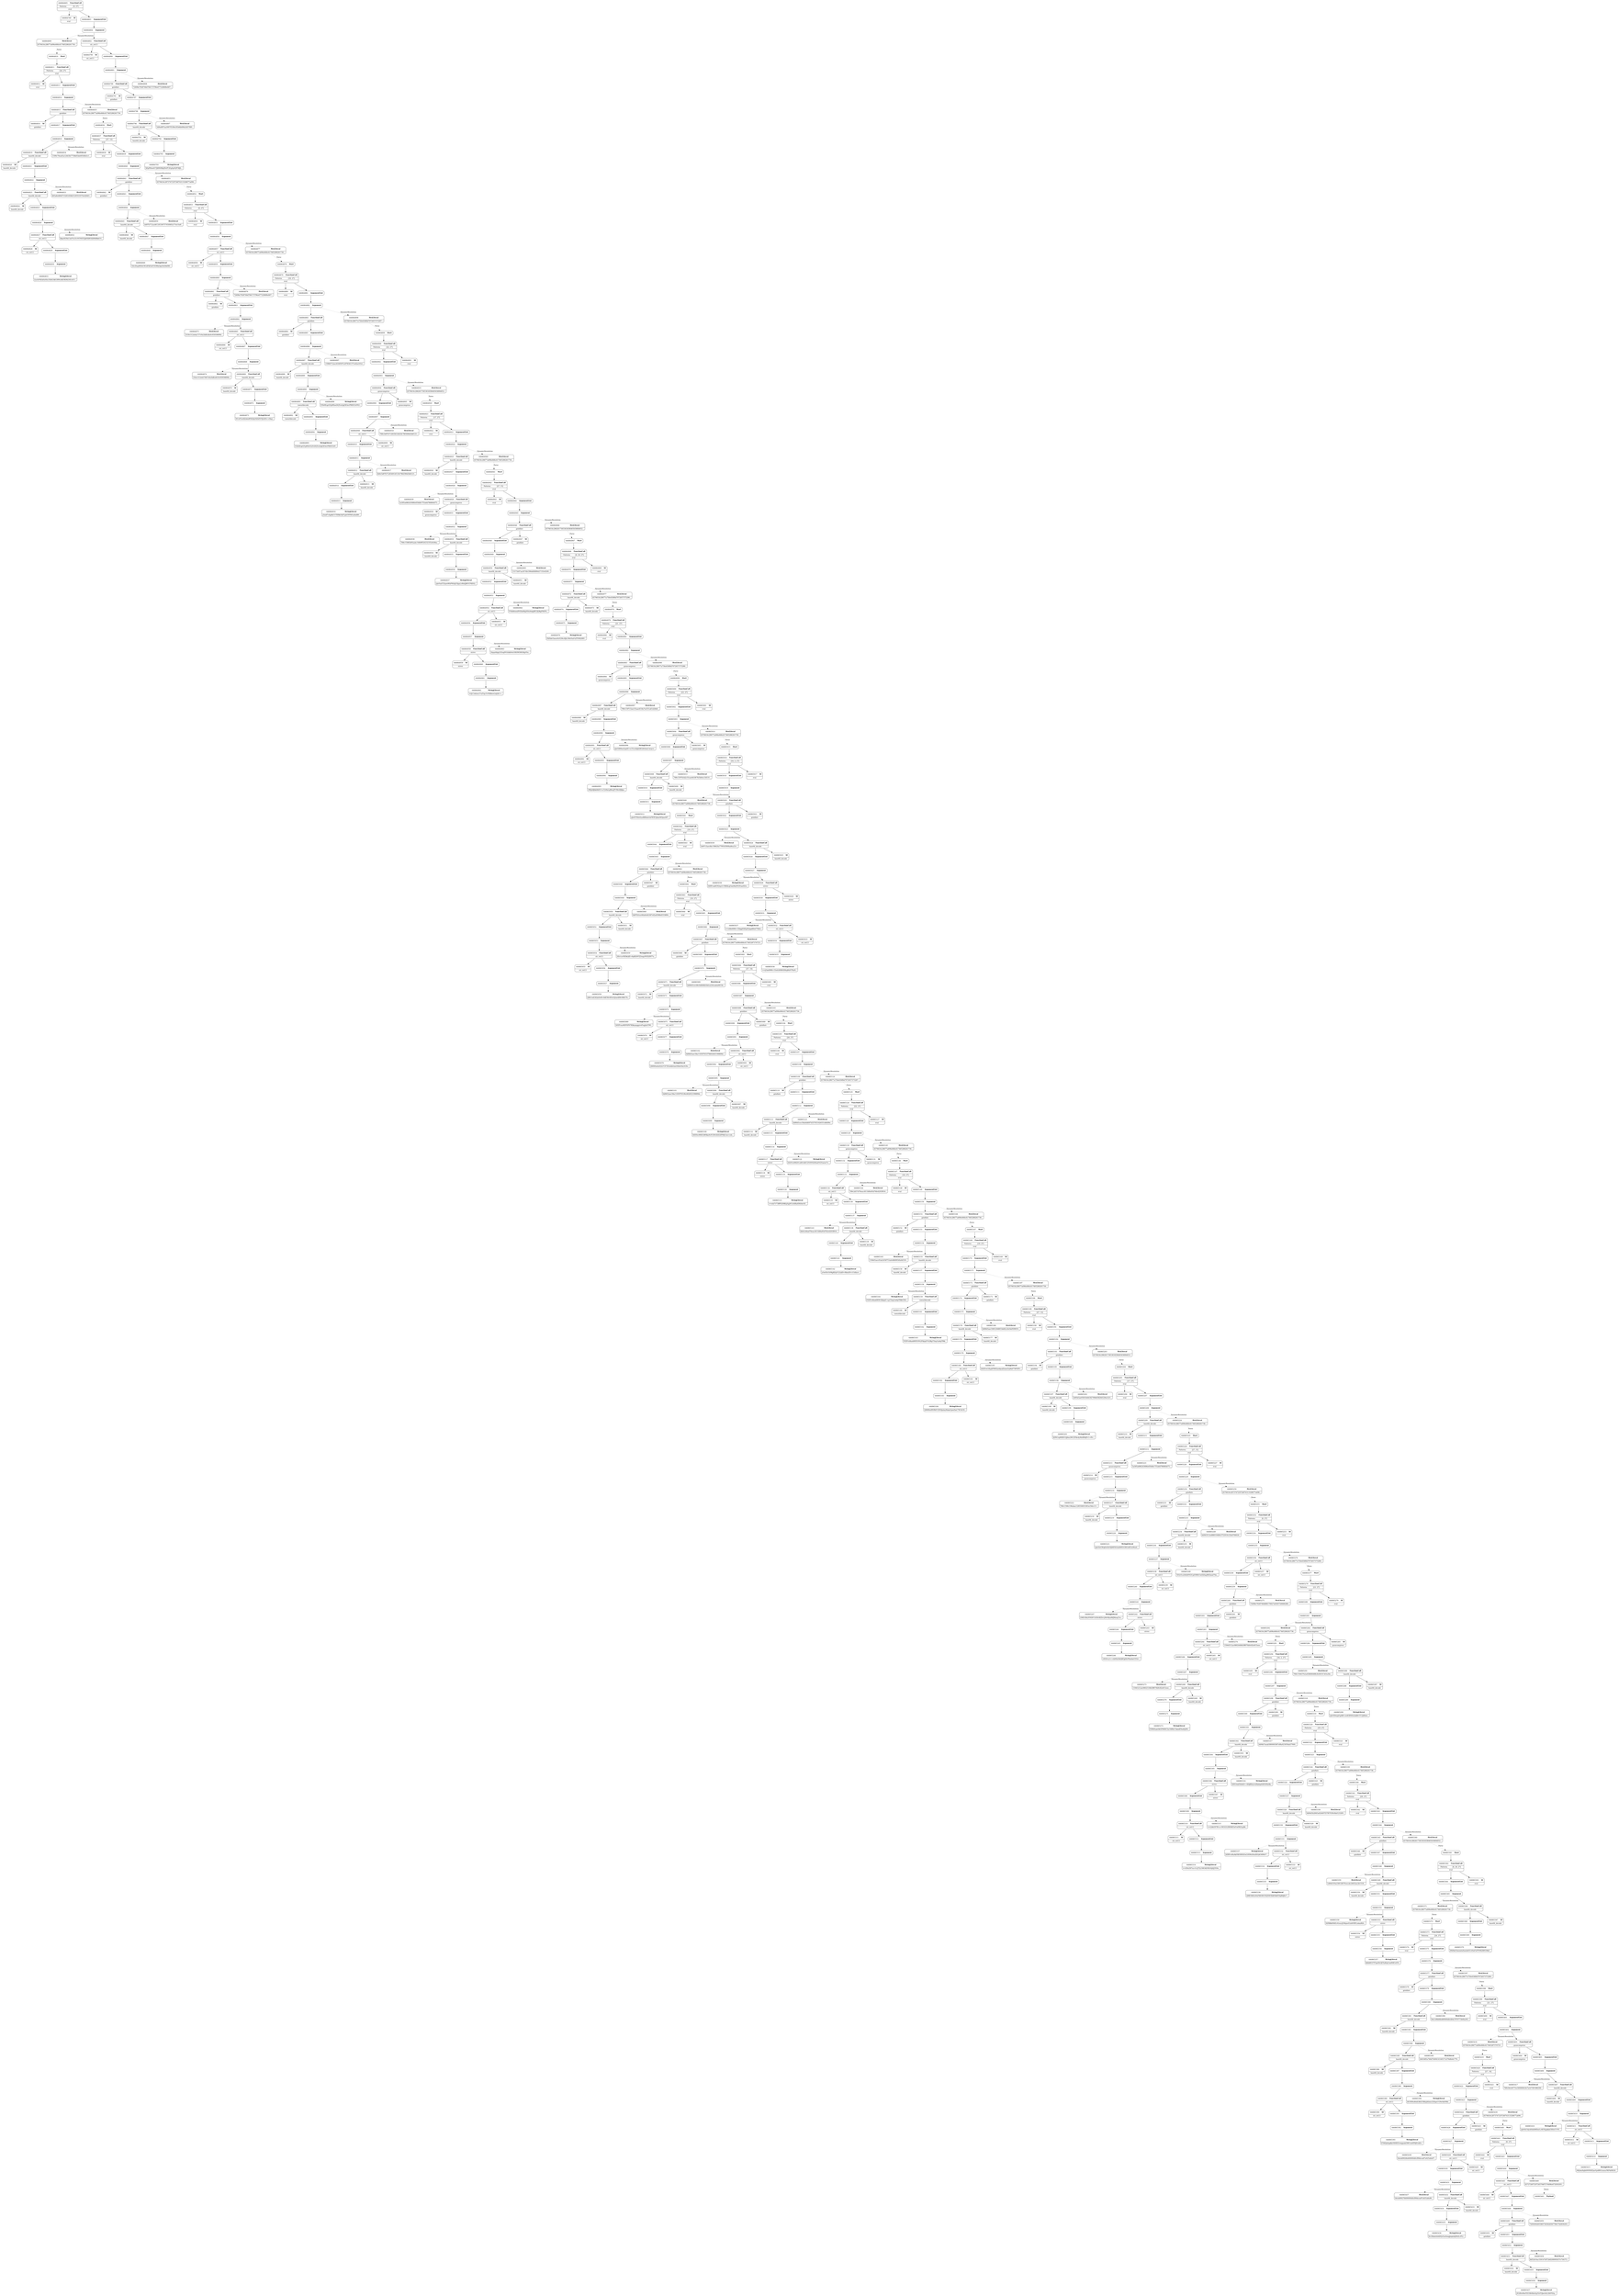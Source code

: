 digraph ast {
node [shape=none];
646865422 [label=<<TABLE border='1' cellspacing='0' cellpadding='10' style='rounded' ><TR><TD border='0'>646865422</TD><TD border='0'><B>ArgumentList</B></TD></TR></TABLE>>];
646865422 -> 646865423 [weight=2];
646865423 [label=<<TABLE border='1' cellspacing='0' cellpadding='10' style='rounded' ><TR><TD border='0'>646865423</TD><TD border='0'><B>Argument</B></TD></TR></TABLE>>];
646865423 -> 646865424 [weight=2];
646865423 -> 646865439 [style=dotted,label=DynamicResolution];
646865420 [label=<<TABLE border='1' cellspacing='0' cellpadding='10' style='rounded' ><TR><TD border='0'>646865420</TD><TD border='0'><B>FunctionCall</B></TD></TR><HR/><TR><TD border='0' cellpadding='5'>Patterns</TD><TD border='0' cellpadding='5'>[27, 14]</TD></TR><HR/><TR><TD border='0' cellpadding='5' colspan='2'>eval</TD></TR></TABLE>>];
646865420 -> 646865421 [weight=2];
646865420 -> 646865422 [weight=2];
646865421 [label=<<TABLE border='1' cellspacing='0' cellpadding='10' style='rounded' ><TR><TD border='0'>646865421</TD><TD border='0'><B>Id</B></TD></TR><HR/><TR><TD border='0' cellpadding='5' colspan='2'>eval</TD></TR></TABLE>>];
646865418 [label=<<TABLE border='1' cellspacing='0' cellpadding='10' style='rounded' ><TR><TD border='0'>646865418</TD><TD border='0'><B>HexLiteral</B></TD></TR><HR/><TR><TD border='0' cellpadding='5' colspan='2'>6576616c28677a696e666c617465287374725...</TD></TR></TABLE>>];
646865418 -> 646865419 [style=dotted,label=Parse];
646865419 [label=<<TABLE border='1' cellspacing='0' cellpadding='10' style='rounded' ><TR><TD border='0'>646865419</TD><TD border='0'><B>Start</B></TD></TR></TABLE>>];
646865419 -> 646865420 [weight=2];
646865416 [label=<<TABLE border='1' cellspacing='0' cellpadding='10' style='rounded' ><TR><TD border='0'>646865416</TD><TD border='0'><B>StringLiteral</B></TD></TR><HR/><TR><TD border='0' cellpadding='5' colspan='2'>eJwNzUdyo0AAAMDnrLc4EIYgakknGXSxUUYE...</TD></TR></TABLE>>];
646865417 [label=<<TABLE border='1' cellspacing='0' cellpadding='10' style='rounded' ><TR><TD border='0'>646865417</TD><TD border='0'><B>HexLiteral</B></TD></TR><HR/><TR><TD border='0' cellpadding='5' colspan='2'>789c0dcd4772a3400000c0e7acb7381086206...</TD></TR></TABLE>>];
646865414 [label=<<TABLE border='1' cellspacing='0' cellpadding='10' style='rounded' ><TR><TD border='0'>646865414</TD><TD border='0'><B>Argument</B></TD></TR></TABLE>>];
646865414 -> 646865415 [weight=2];
646865415 [label=<<TABLE border='1' cellspacing='0' cellpadding='10' style='rounded' ><TR><TD border='0'>646865415</TD><TD border='0'><B>StringLiteral</B></TD></TR><HR/><TR><TD border='0' cellpadding='5' colspan='2'>rWjAmHqlb0NNNZQaeYp4RVLtnxxaTKFkHHLR...</TD></TR></TABLE>>];
646865412 [label=<<TABLE border='1' cellspacing='0' cellpadding='10' style='rounded' ><TR><TD border='0'>646865412</TD><TD border='0'><B>Id</B></TD></TR><HR/><TR><TD border='0' cellpadding='5' colspan='2'>str_rot13</TD></TR></TABLE>>];
646865413 [label=<<TABLE border='1' cellspacing='0' cellpadding='10' style='rounded' ><TR><TD border='0'>646865413</TD><TD border='0'><B>ArgumentList</B></TD></TR></TABLE>>];
646865413 -> 646865414 [weight=2];
646865410 [label=<<TABLE border='1' cellspacing='0' cellpadding='10' style='rounded' ><TR><TD border='0'>646865410</TD><TD border='0'><B>Argument</B></TD></TR></TABLE>>];
646865410 -> 646865411 [weight=2];
646865410 -> 646865416 [style=dotted,label=DynamicResolution];
646865411 [label=<<TABLE border='1' cellspacing='0' cellpadding='10' style='rounded' ><TR><TD border='0'>646865411</TD><TD border='0'><B>FunctionCall</B></TD></TR><HR/><TR><TD border='0' cellpadding='5' colspan='2'>str_rot13</TD></TR></TABLE>>];
646865411 -> 646865412 [weight=2];
646865411 -> 646865413 [weight=2];
646865408 [label=<<TABLE border='1' cellspacing='0' cellpadding='10' style='rounded' ><TR><TD border='0'>646865408</TD><TD border='0'><B>Id</B></TD></TR><HR/><TR><TD border='0' cellpadding='5' colspan='2'>base64_decode</TD></TR></TABLE>>];
646865409 [label=<<TABLE border='1' cellspacing='0' cellpadding='10' style='rounded' ><TR><TD border='0'>646865409</TD><TD border='0'><B>ArgumentList</B></TD></TR></TABLE>>];
646865409 -> 646865410 [weight=2];
646865438 [label=<<TABLE border='1' cellspacing='0' cellpadding='10' style='rounded' ><TR><TD border='0'>646865438</TD><TD border='0'><B>HexLiteral</B></TD></TR><HR/><TR><TD border='0' cellpadding='5' colspan='2'>0dcdd9926b400000d0cf99dcea87a025a8a97...</TD></TR></TABLE>>];
646865439 [label=<<TABLE border='1' cellspacing='0' cellpadding='10' style='rounded' ><TR><TD border='0'>646865439</TD><TD border='0'><B>HexLiteral</B></TD></TR><HR/><TR><TD border='0' cellpadding='5' colspan='2'>6576616c287374725f726f74313328677a696...</TD></TR></TABLE>>];
646865439 -> 646865440 [style=dotted,label=Parse];
646865436 [label=<<TABLE border='1' cellspacing='0' cellpadding='10' style='rounded' ><TR><TD border='0'>646865436</TD><TD border='0'><B>StringLiteral</B></TD></TR><HR/><TR><TD border='0' cellpadding='5' colspan='2'>Dc3ZknhAAADQz5nc6oegJaipbAjSltiiLcPLl...</TD></TR></TABLE>>];
646865437 [label=<<TABLE border='1' cellspacing='0' cellpadding='10' style='rounded' ><TR><TD border='0'>646865437</TD><TD border='0'><B>HexLiteral</B></TD></TR><HR/><TR><TD border='0' cellpadding='5' colspan='2'>0dcdd99278400000d0cf99dcea87a025a8a96...</TD></TR></TABLE>>];
646865434 [label=<<TABLE border='1' cellspacing='0' cellpadding='10' style='rounded' ><TR><TD border='0'>646865434</TD><TD border='0'><B>ArgumentList</B></TD></TR></TABLE>>];
646865434 -> 646865435 [weight=2];
646865435 [label=<<TABLE border='1' cellspacing='0' cellpadding='10' style='rounded' ><TR><TD border='0'>646865435</TD><TD border='0'><B>Argument</B></TD></TR></TABLE>>];
646865435 -> 646865436 [weight=2];
646865432 [label=<<TABLE border='1' cellspacing='0' cellpadding='10' style='rounded' ><TR><TD border='0'>646865432</TD><TD border='0'><B>FunctionCall</B></TD></TR><HR/><TR><TD border='0' cellpadding='5' colspan='2'>base64_decode</TD></TR></TABLE>>];
646865432 -> 646865433 [weight=2];
646865432 -> 646865434 [weight=2];
646865433 [label=<<TABLE border='1' cellspacing='0' cellpadding='10' style='rounded' ><TR><TD border='0'>646865433</TD><TD border='0'><B>Id</B></TD></TR><HR/><TR><TD border='0' cellpadding='5' colspan='2'>base64_decode</TD></TR></TABLE>>];
646865430 [label=<<TABLE border='1' cellspacing='0' cellpadding='10' style='rounded' ><TR><TD border='0'>646865430</TD><TD border='0'><B>ArgumentList</B></TD></TR></TABLE>>];
646865430 -> 646865431 [weight=2];
646865431 [label=<<TABLE border='1' cellspacing='0' cellpadding='10' style='rounded' ><TR><TD border='0'>646865431</TD><TD border='0'><B>Argument</B></TD></TR></TABLE>>];
646865431 -> 646865432 [weight=2];
646865431 -> 646865437 [style=dotted,label=DynamicResolution];
646865428 [label=<<TABLE border='1' cellspacing='0' cellpadding='10' style='rounded' ><TR><TD border='0'>646865428</TD><TD border='0'><B>FunctionCall</B></TD></TR><HR/><TR><TD border='0' cellpadding='5' colspan='2'>str_rot13</TD></TR></TABLE>>];
646865428 -> 646865429 [weight=2];
646865428 -> 646865430 [weight=2];
646865429 [label=<<TABLE border='1' cellspacing='0' cellpadding='10' style='rounded' ><TR><TD border='0'>646865429</TD><TD border='0'><B>Id</B></TD></TR><HR/><TR><TD border='0' cellpadding='5' colspan='2'>str_rot13</TD></TR></TABLE>>];
646865426 [label=<<TABLE border='1' cellspacing='0' cellpadding='10' style='rounded' ><TR><TD border='0'>646865426</TD><TD border='0'><B>ArgumentList</B></TD></TR></TABLE>>];
646865426 -> 646865427 [weight=2];
646865427 [label=<<TABLE border='1' cellspacing='0' cellpadding='10' style='rounded' ><TR><TD border='0'>646865427</TD><TD border='0'><B>Argument</B></TD></TR></TABLE>>];
646865427 -> 646865428 [weight=2];
646865427 -> 646865438 [style=dotted,label=DynamicResolution];
646865424 [label=<<TABLE border='1' cellspacing='0' cellpadding='10' style='rounded' ><TR><TD border='0'>646865424</TD><TD border='0'><B>FunctionCall</B></TD></TR><HR/><TR><TD border='0' cellpadding='5' colspan='2'>gzinflate</TD></TR></TABLE>>];
646865424 -> 646865425 [weight=2];
646865424 -> 646865426 [weight=2];
646865425 [label=<<TABLE border='1' cellspacing='0' cellpadding='10' style='rounded' ><TR><TD border='0'>646865425</TD><TD border='0'><B>Id</B></TD></TR><HR/><TR><TD border='0' cellpadding='5' colspan='2'>gzinflate</TD></TR></TABLE>>];
646865454 [label=<<TABLE border='1' cellspacing='0' cellpadding='10' style='rounded' ><TR><TD border='0'>646865454</TD><TD border='0'><B>Id</B></TD></TR><HR/><TR><TD border='0' cellpadding='5' colspan='2'>base64_decode</TD></TR></TABLE>>];
646865455 [label=<<TABLE border='1' cellspacing='0' cellpadding='10' style='rounded' ><TR><TD border='0'>646865455</TD><TD border='0'><B>ArgumentList</B></TD></TR></TABLE>>];
646865455 -> 646865456 [weight=2];
646865452 [label=<<TABLE border='1' cellspacing='0' cellpadding='10' style='rounded' ><TR><TD border='0'>646865452</TD><TD border='0'><B>Argument</B></TD></TR></TABLE>>];
646865452 -> 646865453 [weight=2];
646865452 -> 646865458 [style=dotted,label=DynamicResolution];
646865453 [label=<<TABLE border='1' cellspacing='0' cellpadding='10' style='rounded' ><TR><TD border='0'>646865453</TD><TD border='0'><B>FunctionCall</B></TD></TR><HR/><TR><TD border='0' cellpadding='5' colspan='2'>base64_decode</TD></TR></TABLE>>];
646865453 -> 646865454 [weight=2];
646865453 -> 646865455 [weight=2];
646865450 [label=<<TABLE border='1' cellspacing='0' cellpadding='10' style='rounded' ><TR><TD border='0'>646865450</TD><TD border='0'><B>Id</B></TD></TR><HR/><TR><TD border='0' cellpadding='5' colspan='2'>gzinflate</TD></TR></TABLE>>];
646865451 [label=<<TABLE border='1' cellspacing='0' cellpadding='10' style='rounded' ><TR><TD border='0'>646865451</TD><TD border='0'><B>ArgumentList</B></TD></TR></TABLE>>];
646865451 -> 646865452 [weight=2];
646865448 [label=<<TABLE border='1' cellspacing='0' cellpadding='10' style='rounded' ><TR><TD border='0'>646865448</TD><TD border='0'><B>Argument</B></TD></TR></TABLE>>];
646865448 -> 646865449 [weight=2];
646865448 -> 646865459 [style=dotted,label=DynamicResolution];
646865449 [label=<<TABLE border='1' cellspacing='0' cellpadding='10' style='rounded' ><TR><TD border='0'>646865449</TD><TD border='0'><B>FunctionCall</B></TD></TR><HR/><TR><TD border='0' cellpadding='5' colspan='2'>gzinflate</TD></TR></TABLE>>];
646865449 -> 646865450 [weight=2];
646865449 -> 646865451 [weight=2];
646865446 [label=<<TABLE border='1' cellspacing='0' cellpadding='10' style='rounded' ><TR><TD border='0'>646865446</TD><TD border='0'><B>Id</B></TD></TR><HR/><TR><TD border='0' cellpadding='5' colspan='2'>str_rot13</TD></TR></TABLE>>];
646865447 [label=<<TABLE border='1' cellspacing='0' cellpadding='10' style='rounded' ><TR><TD border='0'>646865447</TD><TD border='0'><B>ArgumentList</B></TD></TR></TABLE>>];
646865447 -> 646865448 [weight=2];
646865444 [label=<<TABLE border='1' cellspacing='0' cellpadding='10' style='rounded' ><TR><TD border='0'>646865444</TD><TD border='0'><B>Argument</B></TD></TR></TABLE>>];
646865444 -> 646865445 [weight=2];
646865444 -> 646865460 [style=dotted,label=DynamicResolution];
646865445 [label=<<TABLE border='1' cellspacing='0' cellpadding='10' style='rounded' ><TR><TD border='0'>646865445</TD><TD border='0'><B>FunctionCall</B></TD></TR><HR/><TR><TD border='0' cellpadding='5' colspan='2'>str_rot13</TD></TR></TABLE>>];
646865445 -> 646865446 [weight=2];
646865445 -> 646865447 [weight=2];
646865442 [label=<<TABLE border='1' cellspacing='0' cellpadding='10' style='rounded' ><TR><TD border='0'>646865442</TD><TD border='0'><B>Id</B></TD></TR><HR/><TR><TD border='0' cellpadding='5' colspan='2'>eval</TD></TR></TABLE>>];
646865443 [label=<<TABLE border='1' cellspacing='0' cellpadding='10' style='rounded' ><TR><TD border='0'>646865443</TD><TD border='0'><B>ArgumentList</B></TD></TR></TABLE>>];
646865443 -> 646865444 [weight=2];
646865440 [label=<<TABLE border='1' cellspacing='0' cellpadding='10' style='rounded' ><TR><TD border='0'>646865440</TD><TD border='0'><B>Start</B></TD></TR></TABLE>>];
646865440 -> 646865441 [weight=2];
646865441 [label=<<TABLE border='1' cellspacing='0' cellpadding='10' style='rounded' ><TR><TD border='0'>646865441</TD><TD border='0'><B>FunctionCall</B></TD></TR><HR/><TR><TD border='0' cellpadding='5'>Patterns</TD><TD border='0' cellpadding='5'>[9, 27]</TD></TR><HR/><TR><TD border='0' cellpadding='5' colspan='2'>eval</TD></TR></TABLE>>];
646865441 -> 646865442 [weight=2];
646865441 -> 646865443 [weight=2];
646865460 [label=<<TABLE border='1' cellspacing='0' cellpadding='10' style='rounded' ><TR><TD border='0'>646865460</TD><TD border='0'><B>HexLiteral</B></TD></TR><HR/><TR><TD border='0' cellpadding='5' colspan='2'>6572726f725f7265706f7274696e672830293...</TD></TR></TABLE>>];
646865460 -> 646865461 [style=dotted,label=Parse];
646865461 [label=<<TABLE border='1' cellspacing='0' cellpadding='10' style='rounded' ><TR><TD border='0'>646865461</TD><TD border='0'><B>Payload</B></TD></TR></TABLE>>];
646865458 [label=<<TABLE border='1' cellspacing='0' cellpadding='10' style='rounded' ><TR><TD border='0'>646865458</TD><TD border='0'><B>HexLiteral</B></TD></TR><HR/><TR><TD border='0' cellpadding='5' colspan='2'>8d52d14ac330147df72b8208995837e736372...</TD></TR></TABLE>>];
646865459 [label=<<TABLE border='1' cellspacing='0' cellpadding='10' style='rounded' ><TR><TD border='0'>646865459</TD><TD border='0'><B>HexLiteral</B></TD></TR><HR/><TR><TD border='0' cellpadding='5' colspan='2'>72656562655f6572636265677661742830293...</TD></TR></TABLE>>];
646865456 [label=<<TABLE border='1' cellspacing='0' cellpadding='10' style='rounded' ><TR><TD border='0'>646865456</TD><TD border='0'><B>Argument</B></TD></TR></TABLE>>];
646865456 -> 646865457 [weight=2];
646865457 [label=<<TABLE border='1' cellspacing='0' cellpadding='10' style='rounded' ><TR><TD border='0'>646865457</TD><TD border='0'><B>StringLiteral</B></TD></TR><HR/><TR><TD border='0' cellpadding='5' colspan='2'>jVLRSsMwFH33K4IImVg35zY3JwrrbLLBrF02q...</TD></TR></TABLE>>];
646864798 [label=<<TABLE border='1' cellspacing='0' cellpadding='10' style='rounded' ><TR><TD border='0'>646864798</TD><TD border='0'><B>Argument</B></TD></TR></TABLE>>];
646864798 -> 646864796 [weight=2];
646864798 -> 646864807 [style=dotted,label=DynamicResolution];
646864799 [label=<<TABLE border='1' cellspacing='0' cellpadding='10' style='rounded' ><TR><TD border='0'>646864799</TD><TD border='0'><B>FunctionCall</B></TD></TR><HR/><TR><TD border='0' cellpadding='5' colspan='2'>gzinflate</TD></TR></TABLE>>];
646864799 -> 646864791 [weight=2];
646864799 -> 646864797 [weight=2];
646864796 [label=<<TABLE border='1' cellspacing='0' cellpadding='10' style='rounded' ><TR><TD border='0'>646864796</TD><TD border='0'><B>FunctionCall</B></TD></TR><HR/><TR><TD border='0' cellpadding='5' colspan='2'>base64_decode</TD></TR></TABLE>>];
646864796 -> 646864792 [weight=2];
646864796 -> 646864794 [weight=2];
646864797 [label=<<TABLE border='1' cellspacing='0' cellpadding='10' style='rounded' ><TR><TD border='0'>646864797</TD><TD border='0'><B>ArgumentList</B></TD></TR></TABLE>>];
646864797 -> 646864798 [weight=2];
646864794 [label=<<TABLE border='1' cellspacing='0' cellpadding='10' style='rounded' ><TR><TD border='0'>646864794</TD><TD border='0'><B>ArgumentList</B></TD></TR></TABLE>>];
646864794 -> 646864795 [weight=2];
646864795 [label=<<TABLE border='1' cellspacing='0' cellpadding='10' style='rounded' ><TR><TD border='0'>646864795</TD><TD border='0'><B>Argument</B></TD></TR></TABLE>>];
646864795 -> 646864793 [weight=2];
646864792 [label=<<TABLE border='1' cellspacing='0' cellpadding='10' style='rounded' ><TR><TD border='0'>646864792</TD><TD border='0'><B>Id</B></TD></TR><HR/><TR><TD border='0' cellpadding='5' colspan='2'>base64_decode</TD></TR></TABLE>>];
646864793 [label=<<TABLE border='1' cellspacing='0' cellpadding='10' style='rounded' ><TR><TD border='0'>646864793</TD><TD border='0'><B>StringLiteral</B></TD></TR><HR/><TR><TD border='0' cellpadding='5' colspan='2'>XZpPl6owlUTj89S0BqXVePCiEgSpSQP5BJL...</TD></TR></TABLE>>];
646864790 [label=<<TABLE border='1' cellspacing='0' cellpadding='10' style='rounded' ><TR><TD border='0'>646864790</TD><TD border='0'><B>Id</B></TD></TR><HR/><TR><TD border='0' cellpadding='5' colspan='2'>str_rot13</TD></TR></TABLE>>];
646864791 [label=<<TABLE border='1' cellspacing='0' cellpadding='10' style='rounded' ><TR><TD border='0'>646864791</TD><TD border='0'><B>Id</B></TD></TR><HR/><TR><TD border='0' cellpadding='5' colspan='2'>gzinflate</TD></TR></TABLE>>];
646864789 [label=<<TABLE border='1' cellspacing='0' cellpadding='10' style='rounded' ><TR><TD border='0'>646864789</TD><TD border='0'><B>Id</B></TD></TR><HR/><TR><TD border='0' cellpadding='5' colspan='2'>eval</TD></TR></TABLE>>];
646864814 [label=<<TABLE border='1' cellspacing='0' cellpadding='10' style='rounded' ><TR><TD border='0'>646864814</TD><TD border='0'><B>Argument</B></TD></TR></TABLE>>];
646864814 -> 646864815 [weight=2];
646864814 -> 646864835 [style=dotted,label=DynamicResolution];
646864815 [label=<<TABLE border='1' cellspacing='0' cellpadding='10' style='rounded' ><TR><TD border='0'>646864815</TD><TD border='0'><B>FunctionCall</B></TD></TR><HR/><TR><TD border='0' cellpadding='5' colspan='2'>gzinflate</TD></TR></TABLE>>];
646864815 -> 646864816 [weight=2];
646864815 -> 646864817 [weight=2];
646864812 [label=<<TABLE border='1' cellspacing='0' cellpadding='10' style='rounded' ><TR><TD border='0'>646864812</TD><TD border='0'><B>Id</B></TD></TR><HR/><TR><TD border='0' cellpadding='5' colspan='2'>eval</TD></TR></TABLE>>];
646864813 [label=<<TABLE border='1' cellspacing='0' cellpadding='10' style='rounded' ><TR><TD border='0'>646864813</TD><TD border='0'><B>ArgumentList</B></TD></TR></TABLE>>];
646864813 -> 646864814 [weight=2];
646864810 [label=<<TABLE border='1' cellspacing='0' cellpadding='10' style='rounded' ><TR><TD border='0'>646864810</TD><TD border='0'><B>Start</B></TD></TR></TABLE>>];
646864810 -> 646864811 [weight=2];
646864811 [label=<<TABLE border='1' cellspacing='0' cellpadding='10' style='rounded' ><TR><TD border='0'>646864811</TD><TD border='0'><B>FunctionCall</B></TD></TR><HR/><TR><TD border='0' cellpadding='5'>Patterns</TD><TD border='0' cellpadding='5'>[24, 27]</TD></TR><HR/><TR><TD border='0' cellpadding='5' colspan='2'>eval</TD></TR></TABLE>>];
646864811 -> 646864812 [weight=2];
646864811 -> 646864813 [weight=2];
646864808 [label=<<TABLE border='1' cellspacing='0' cellpadding='10' style='rounded' ><TR><TD border='0'>646864808</TD><TD border='0'><B>HexLiteral</B></TD></TR><HR/><TR><TD border='0' cellpadding='5' colspan='2'>72696e7928746d766173796e6772286f6e667...</TD></TR></TABLE>>];
646864809 [label=<<TABLE border='1' cellspacing='0' cellpadding='10' style='rounded' ><TR><TD border='0'>646864809</TD><TD border='0'><B>HexLiteral</B></TD></TR><HR/><TR><TD border='0' cellpadding='5' colspan='2'>6576616c28677a696e666c617465286261736...</TD></TR></TABLE>>];
646864809 -> 646864810 [style=dotted,label=Parse];
646864807 [label=<<TABLE border='1' cellspacing='0' cellpadding='10' style='rounded' ><TR><TD border='0'>646864807</TD><TD border='0'><B>HexLiteral</B></TD></TR><HR/><TR><TD border='0' cellpadding='5' colspan='2'>5d9a4f97aa3097f53f4e3f3d4b406a5d578f0...</TD></TR></TABLE>>];
646864804 [label=<<TABLE border='1' cellspacing='0' cellpadding='10' style='rounded' ><TR><TD border='0'>646864804</TD><TD border='0'><B>Argument</B></TD></TR></TABLE>>];
646864804 -> 646864802 [weight=2];
646864804 -> 646864809 [style=dotted,label=DynamicResolution];
646864805 [label=<<TABLE border='1' cellspacing='0' cellpadding='10' style='rounded' ><TR><TD border='0'>646864805</TD><TD border='0'><B>FunctionCall</B></TD></TR><HR/><TR><TD border='0' cellpadding='5'>Patterns</TD><TD border='0' cellpadding='5'>[9, 27]</TD></TR><HR/><TR><TD border='0' cellpadding='5' colspan='2'>eval</TD></TR></TABLE>>];
646864805 -> 646864789 [weight=2];
646864805 -> 646864803 [weight=2];
646864802 [label=<<TABLE border='1' cellspacing='0' cellpadding='10' style='rounded' ><TR><TD border='0'>646864802</TD><TD border='0'><B>FunctionCall</B></TD></TR><HR/><TR><TD border='0' cellpadding='5' colspan='2'>str_rot13</TD></TR></TABLE>>];
646864802 -> 646864790 [weight=2];
646864802 -> 646864800 [weight=2];
646864803 [label=<<TABLE border='1' cellspacing='0' cellpadding='10' style='rounded' ><TR><TD border='0'>646864803</TD><TD border='0'><B>ArgumentList</B></TD></TR></TABLE>>];
646864803 -> 646864804 [weight=2];
646864800 [label=<<TABLE border='1' cellspacing='0' cellpadding='10' style='rounded' ><TR><TD border='0'>646864800</TD><TD border='0'><B>ArgumentList</B></TD></TR></TABLE>>];
646864800 -> 646864801 [weight=2];
646864801 [label=<<TABLE border='1' cellspacing='0' cellpadding='10' style='rounded' ><TR><TD border='0'>646864801</TD><TD border='0'><B>Argument</B></TD></TR></TABLE>>];
646864801 -> 646864799 [weight=2];
646864801 -> 646864808 [style=dotted,label=DynamicResolution];
646864830 [label=<<TABLE border='1' cellspacing='0' cellpadding='10' style='rounded' ><TR><TD border='0'>646864830</TD><TD border='0'><B>Argument</B></TD></TR></TABLE>>];
646864830 -> 646864831 [weight=2];
646864831 [label=<<TABLE border='1' cellspacing='0' cellpadding='10' style='rounded' ><TR><TD border='0'>646864831</TD><TD border='0'><B>StringLiteral</B></TD></TR><HR/><TR><TD border='0' cellpadding='5' colspan='2'>EychFREkHzSSn1RiAGAKGRWxAKOBDKZ4Ex41I...</TD></TR></TABLE>>];
646864828 [label=<<TABLE border='1' cellspacing='0' cellpadding='10' style='rounded' ><TR><TD border='0'>646864828</TD><TD border='0'><B>Id</B></TD></TR><HR/><TR><TD border='0' cellpadding='5' colspan='2'>str_rot13</TD></TR></TABLE>>];
646864829 [label=<<TABLE border='1' cellspacing='0' cellpadding='10' style='rounded' ><TR><TD border='0'>646864829</TD><TD border='0'><B>ArgumentList</B></TD></TR></TABLE>>];
646864829 -> 646864830 [weight=2];
646864826 [label=<<TABLE border='1' cellspacing='0' cellpadding='10' style='rounded' ><TR><TD border='0'>646864826</TD><TD border='0'><B>Argument</B></TD></TR></TABLE>>];
646864826 -> 646864827 [weight=2];
646864826 -> 646864832 [style=dotted,label=DynamicResolution];
646864827 [label=<<TABLE border='1' cellspacing='0' cellpadding='10' style='rounded' ><TR><TD border='0'>646864827</TD><TD border='0'><B>FunctionCall</B></TD></TR><HR/><TR><TD border='0' cellpadding='5' colspan='2'>str_rot13</TD></TR></TABLE>>];
646864827 -> 646864828 [weight=2];
646864827 -> 646864829 [weight=2];
646864824 [label=<<TABLE border='1' cellspacing='0' cellpadding='10' style='rounded' ><TR><TD border='0'>646864824</TD><TD border='0'><B>Id</B></TD></TR><HR/><TR><TD border='0' cellpadding='5' colspan='2'>base64_decode</TD></TR></TABLE>>];
646864825 [label=<<TABLE border='1' cellspacing='0' cellpadding='10' style='rounded' ><TR><TD border='0'>646864825</TD><TD border='0'><B>ArgumentList</B></TD></TR></TABLE>>];
646864825 -> 646864826 [weight=2];
646864822 [label=<<TABLE border='1' cellspacing='0' cellpadding='10' style='rounded' ><TR><TD border='0'>646864822</TD><TD border='0'><B>Argument</B></TD></TR></TABLE>>];
646864822 -> 646864823 [weight=2];
646864822 -> 646864833 [style=dotted,label=DynamicResolution];
646864823 [label=<<TABLE border='1' cellspacing='0' cellpadding='10' style='rounded' ><TR><TD border='0'>646864823</TD><TD border='0'><B>FunctionCall</B></TD></TR><HR/><TR><TD border='0' cellpadding='5' colspan='2'>base64_decode</TD></TR></TABLE>>];
646864823 -> 646864824 [weight=2];
646864823 -> 646864825 [weight=2];
646864820 [label=<<TABLE border='1' cellspacing='0' cellpadding='10' style='rounded' ><TR><TD border='0'>646864820</TD><TD border='0'><B>Id</B></TD></TR><HR/><TR><TD border='0' cellpadding='5' colspan='2'>base64_decode</TD></TR></TABLE>>];
646864821 [label=<<TABLE border='1' cellspacing='0' cellpadding='10' style='rounded' ><TR><TD border='0'>646864821</TD><TD border='0'><B>ArgumentList</B></TD></TR></TABLE>>];
646864821 -> 646864822 [weight=2];
646864818 [label=<<TABLE border='1' cellspacing='0' cellpadding='10' style='rounded' ><TR><TD border='0'>646864818</TD><TD border='0'><B>Argument</B></TD></TR></TABLE>>];
646864818 -> 646864819 [weight=2];
646864818 -> 646864834 [style=dotted,label=DynamicResolution];
646864819 [label=<<TABLE border='1' cellspacing='0' cellpadding='10' style='rounded' ><TR><TD border='0'>646864819</TD><TD border='0'><B>FunctionCall</B></TD></TR><HR/><TR><TD border='0' cellpadding='5' colspan='2'>base64_decode</TD></TR></TABLE>>];
646864819 -> 646864820 [weight=2];
646864819 -> 646864821 [weight=2];
646864816 [label=<<TABLE border='1' cellspacing='0' cellpadding='10' style='rounded' ><TR><TD border='0'>646864816</TD><TD border='0'><B>Id</B></TD></TR><HR/><TR><TD border='0' cellpadding='5' colspan='2'>gzinflate</TD></TR></TABLE>>];
646864817 [label=<<TABLE border='1' cellspacing='0' cellpadding='10' style='rounded' ><TR><TD border='0'>646864817</TD><TD border='0'><B>ArgumentList</B></TD></TR></TABLE>>];
646864817 -> 646864818 [weight=2];
646864846 [label=<<TABLE border='1' cellspacing='0' cellpadding='10' style='rounded' ><TR><TD border='0'>646864846</TD><TD border='0'><B>Id</B></TD></TR><HR/><TR><TD border='0' cellpadding='5' colspan='2'>base64_decode</TD></TR></TABLE>>];
646864847 [label=<<TABLE border='1' cellspacing='0' cellpadding='10' style='rounded' ><TR><TD border='0'>646864847</TD><TD border='0'><B>ArgumentList</B></TD></TR></TABLE>>];
646864847 -> 646864848 [weight=2];
646864844 [label=<<TABLE border='1' cellspacing='0' cellpadding='10' style='rounded' ><TR><TD border='0'>646864844</TD><TD border='0'><B>Argument</B></TD></TR></TABLE>>];
646864844 -> 646864845 [weight=2];
646864844 -> 646864850 [style=dotted,label=DynamicResolution];
646864845 [label=<<TABLE border='1' cellspacing='0' cellpadding='10' style='rounded' ><TR><TD border='0'>646864845</TD><TD border='0'><B>FunctionCall</B></TD></TR><HR/><TR><TD border='0' cellpadding='5' colspan='2'>base64_decode</TD></TR></TABLE>>];
646864845 -> 646864846 [weight=2];
646864845 -> 646864847 [weight=2];
646864842 [label=<<TABLE border='1' cellspacing='0' cellpadding='10' style='rounded' ><TR><TD border='0'>646864842</TD><TD border='0'><B>Id</B></TD></TR><HR/><TR><TD border='0' cellpadding='5' colspan='2'>gzinflate</TD></TR></TABLE>>];
646864843 [label=<<TABLE border='1' cellspacing='0' cellpadding='10' style='rounded' ><TR><TD border='0'>646864843</TD><TD border='0'><B>ArgumentList</B></TD></TR></TABLE>>];
646864843 -> 646864844 [weight=2];
646864840 [label=<<TABLE border='1' cellspacing='0' cellpadding='10' style='rounded' ><TR><TD border='0'>646864840</TD><TD border='0'><B>Argument</B></TD></TR></TABLE>>];
646864840 -> 646864841 [weight=2];
646864840 -> 646864851 [style=dotted,label=DynamicResolution];
646864841 [label=<<TABLE border='1' cellspacing='0' cellpadding='10' style='rounded' ><TR><TD border='0'>646864841</TD><TD border='0'><B>FunctionCall</B></TD></TR><HR/><TR><TD border='0' cellpadding='5' colspan='2'>gzinflate</TD></TR></TABLE>>];
646864841 -> 646864842 [weight=2];
646864841 -> 646864843 [weight=2];
646864838 [label=<<TABLE border='1' cellspacing='0' cellpadding='10' style='rounded' ><TR><TD border='0'>646864838</TD><TD border='0'><B>Id</B></TD></TR><HR/><TR><TD border='0' cellpadding='5' colspan='2'>eval</TD></TR></TABLE>>];
646864839 [label=<<TABLE border='1' cellspacing='0' cellpadding='10' style='rounded' ><TR><TD border='0'>646864839</TD><TD border='0'><B>ArgumentList</B></TD></TR></TABLE>>];
646864839 -> 646864840 [weight=2];
646864836 [label=<<TABLE border='1' cellspacing='0' cellpadding='10' style='rounded' ><TR><TD border='0'>646864836</TD><TD border='0'><B>Start</B></TD></TR></TABLE>>];
646864836 -> 646864837 [weight=2];
646864837 [label=<<TABLE border='1' cellspacing='0' cellpadding='10' style='rounded' ><TR><TD border='0'>646864837</TD><TD border='0'><B>FunctionCall</B></TD></TR><HR/><TR><TD border='0' cellpadding='5'>Patterns</TD><TD border='0' cellpadding='5'>[27, 12]</TD></TR><HR/><TR><TD border='0' cellpadding='5' colspan='2'>eval</TD></TR></TABLE>>];
646864837 -> 646864838 [weight=2];
646864837 -> 646864839 [weight=2];
646864834 [label=<<TABLE border='1' cellspacing='0' cellpadding='10' style='rounded' ><TR><TD border='0'>646864834</TD><TD border='0'><B>HexLiteral</B></TD></TR><HR/><TR><TD border='0' cellpadding='5' colspan='2'>1599c70ea45a12443fe7758b05de69340b3c1...</TD></TR></TABLE>>];
646864835 [label=<<TABLE border='1' cellspacing='0' cellpadding='10' style='rounded' ><TR><TD border='0'>646864835</TD><TD border='0'><B>HexLiteral</B></TD></TR><HR/><TR><TD border='0' cellpadding='5' colspan='2'>6576616c28677a696e666c617465286261736...</TD></TR></TABLE>>];
646864835 -> 646864836 [style=dotted,label=Parse];
646864832 [label=<<TABLE border='1' cellspacing='0' cellpadding='10' style='rounded' ><TR><TD border='0'>646864832</TD><TD border='0'><B>StringLiteral</B></TD></TR><HR/><TR><TD border='0' cellpadding='5' colspan='2'>RlpuSERxUmFFa1EvNTNXTEJkNXBOQXM4Rk41V...</TD></TR></TABLE>>];
646864833 [label=<<TABLE border='1' cellspacing='0' cellpadding='10' style='rounded' ><TR><TD border='0'>646864833</TD><TD border='0'><B>HexLiteral</B></TD></TR><HR/><TR><TD border='0' cellpadding='5' colspan='2'>465a6e4844715261456b512f3533574c42643...</TD></TR></TABLE>>];
646864862 [label=<<TABLE border='1' cellspacing='0' cellpadding='10' style='rounded' ><TR><TD border='0'>646864862</TD><TD border='0'><B>Id</B></TD></TR><HR/><TR><TD border='0' cellpadding='5' colspan='2'>gzinflate</TD></TR></TABLE>>];
646864863 [label=<<TABLE border='1' cellspacing='0' cellpadding='10' style='rounded' ><TR><TD border='0'>646864863</TD><TD border='0'><B>ArgumentList</B></TD></TR></TABLE>>];
646864863 -> 646864864 [weight=2];
646864860 [label=<<TABLE border='1' cellspacing='0' cellpadding='10' style='rounded' ><TR><TD border='0'>646864860</TD><TD border='0'><B>Argument</B></TD></TR></TABLE>>];
646864860 -> 646864861 [weight=2];
646864860 -> 646864876 [style=dotted,label=DynamicResolution];
646864861 [label=<<TABLE border='1' cellspacing='0' cellpadding='10' style='rounded' ><TR><TD border='0'>646864861</TD><TD border='0'><B>FunctionCall</B></TD></TR><HR/><TR><TD border='0' cellpadding='5' colspan='2'>gzinflate</TD></TR></TABLE>>];
646864861 -> 646864862 [weight=2];
646864861 -> 646864863 [weight=2];
646864858 [label=<<TABLE border='1' cellspacing='0' cellpadding='10' style='rounded' ><TR><TD border='0'>646864858</TD><TD border='0'><B>Id</B></TD></TR><HR/><TR><TD border='0' cellpadding='5' colspan='2'>str_rot13</TD></TR></TABLE>>];
646864859 [label=<<TABLE border='1' cellspacing='0' cellpadding='10' style='rounded' ><TR><TD border='0'>646864859</TD><TD border='0'><B>ArgumentList</B></TD></TR></TABLE>>];
646864859 -> 646864860 [weight=2];
646864856 [label=<<TABLE border='1' cellspacing='0' cellpadding='10' style='rounded' ><TR><TD border='0'>646864856</TD><TD border='0'><B>Argument</B></TD></TR></TABLE>>];
646864856 -> 646864857 [weight=2];
646864856 -> 646864877 [style=dotted,label=DynamicResolution];
646864857 [label=<<TABLE border='1' cellspacing='0' cellpadding='10' style='rounded' ><TR><TD border='0'>646864857</TD><TD border='0'><B>FunctionCall</B></TD></TR><HR/><TR><TD border='0' cellpadding='5' colspan='2'>str_rot13</TD></TR></TABLE>>];
646864857 -> 646864858 [weight=2];
646864857 -> 646864859 [weight=2];
646864854 [label=<<TABLE border='1' cellspacing='0' cellpadding='10' style='rounded' ><TR><TD border='0'>646864854</TD><TD border='0'><B>Id</B></TD></TR><HR/><TR><TD border='0' cellpadding='5' colspan='2'>eval</TD></TR></TABLE>>];
646864855 [label=<<TABLE border='1' cellspacing='0' cellpadding='10' style='rounded' ><TR><TD border='0'>646864855</TD><TD border='0'><B>ArgumentList</B></TD></TR></TABLE>>];
646864855 -> 646864856 [weight=2];
646864852 [label=<<TABLE border='1' cellspacing='0' cellpadding='10' style='rounded' ><TR><TD border='0'>646864852</TD><TD border='0'><B>Start</B></TD></TR></TABLE>>];
646864852 -> 646864853 [weight=2];
646864853 [label=<<TABLE border='1' cellspacing='0' cellpadding='10' style='rounded' ><TR><TD border='0'>646864853</TD><TD border='0'><B>FunctionCall</B></TD></TR><HR/><TR><TD border='0' cellpadding='5'>Patterns</TD><TD border='0' cellpadding='5'>[0, 27]</TD></TR><HR/><TR><TD border='0' cellpadding='5' colspan='2'>eval</TD></TR></TABLE>>];
646864853 -> 646864854 [weight=2];
646864853 -> 646864855 [weight=2];
646864850 [label=<<TABLE border='1' cellspacing='0' cellpadding='10' style='rounded' ><TR><TD border='0'>646864850</TD><TD border='0'><B>HexLiteral</B></TD></TR><HR/><TR><TD border='0' cellpadding='5' colspan='2'>4d97b712acd612453f4757450083a714e1bdf...</TD></TR></TABLE>>];
646864851 [label=<<TABLE border='1' cellspacing='0' cellpadding='10' style='rounded' ><TR><TD border='0'>646864851</TD><TD border='0'><B>HexLiteral</B></TD></TR><HR/><TR><TD border='0' cellpadding='5' colspan='2'>6576616c287374725f726f74313328677a696...</TD></TR></TABLE>>];
646864851 -> 646864852 [style=dotted,label=Parse];
646864848 [label=<<TABLE border='1' cellspacing='0' cellpadding='10' style='rounded' ><TR><TD border='0'>646864848</TD><TD border='0'><B>Argument</B></TD></TR></TABLE>>];
646864848 -> 646864849 [weight=2];
646864849 [label=<<TABLE border='1' cellspacing='0' cellpadding='10' style='rounded' ><TR><TD border='0'>646864849</TD><TD border='0'><B>StringLiteral</B></TD></TR><HR/><TR><TD border='0' cellpadding='5' colspan='2'>TZe3EqzWEkUR1dFAIOnFOG99yQqvDeDh698...</TD></TR></TABLE>>];
646864878 [label=<<TABLE border='1' cellspacing='0' cellpadding='10' style='rounded' ><TR><TD border='0'>646864878</TD><TD border='0'><B>Start</B></TD></TR></TABLE>>];
646864878 -> 646864879 [weight=2];
646864879 [label=<<TABLE border='1' cellspacing='0' cellpadding='10' style='rounded' ><TR><TD border='0'>646864879</TD><TD border='0'><B>FunctionCall</B></TD></TR><HR/><TR><TD border='0' cellpadding='5'>Patterns</TD><TD border='0' cellpadding='5'>[18, 27]</TD></TR><HR/><TR><TD border='0' cellpadding='5' colspan='2'>eval</TD></TR></TABLE>>];
646864879 -> 646864880 [weight=2];
646864879 -> 646864881 [weight=2];
646864876 [label=<<TABLE border='1' cellspacing='0' cellpadding='10' style='rounded' ><TR><TD border='0'>646864876</TD><TD border='0'><B>HexLiteral</B></TD></TR><HR/><TR><TD border='0' cellpadding='5' colspan='2'>72696e7928746d766173796e6772286f6e667...</TD></TR></TABLE>>];
646864877 [label=<<TABLE border='1' cellspacing='0' cellpadding='10' style='rounded' ><TR><TD border='0'>646864877</TD><TD border='0'><B>HexLiteral</B></TD></TR><HR/><TR><TD border='0' cellpadding='5' colspan='2'>6576616c28677a696e666c617465286261736...</TD></TR></TABLE>>];
646864877 -> 646864878 [style=dotted,label=Parse];
646864874 [label=<<TABLE border='1' cellspacing='0' cellpadding='10' style='rounded' ><TR><TD border='0'>646864874</TD><TD border='0'><B>HexLiteral</B></TD></TR><HR/><TR><TD border='0' cellpadding='5' colspan='2'>354cc512eb57667e9a5bffcd410c95959899b...</TD></TR></TABLE>>];
646864875 [label=<<TABLE border='1' cellspacing='0' cellpadding='10' style='rounded' ><TR><TD border='0'>646864875</TD><TD border='0'><B>HexLiteral</B></TD></TR><HR/><TR><TD border='0' cellpadding='5' colspan='2'>3559c512eb4a737e9a5bffcd4e0c95959899b...</TD></TR></TABLE>>];
646864872 [label=<<TABLE border='1' cellspacing='0' cellpadding='10' style='rounded' ><TR><TD border='0'>646864872</TD><TD border='0'><B>Argument</B></TD></TR></TABLE>>];
646864872 -> 646864873 [weight=2];
646864873 [label=<<TABLE border='1' cellspacing='0' cellpadding='10' style='rounded' ><TR><TD border='0'>646864873</TD><TD border='0'><B>StringLiteral</B></TD></TR><HR/><TR><TD border='0' cellpadding='5' colspan='2'>NUzFEutXZn6aWNQQyVlZiZtVYJLXN++lXnJ...</TD></TR></TABLE>>];
646864870 [label=<<TABLE border='1' cellspacing='0' cellpadding='10' style='rounded' ><TR><TD border='0'>646864870</TD><TD border='0'><B>Id</B></TD></TR><HR/><TR><TD border='0' cellpadding='5' colspan='2'>base64_decode</TD></TR></TABLE>>];
646864871 [label=<<TABLE border='1' cellspacing='0' cellpadding='10' style='rounded' ><TR><TD border='0'>646864871</TD><TD border='0'><B>ArgumentList</B></TD></TR></TABLE>>];
646864871 -> 646864872 [weight=2];
646864868 [label=<<TABLE border='1' cellspacing='0' cellpadding='10' style='rounded' ><TR><TD border='0'>646864868</TD><TD border='0'><B>Argument</B></TD></TR></TABLE>>];
646864868 -> 646864869 [weight=2];
646864868 -> 646864874 [style=dotted,label=DynamicResolution];
646864869 [label=<<TABLE border='1' cellspacing='0' cellpadding='10' style='rounded' ><TR><TD border='0'>646864869</TD><TD border='0'><B>FunctionCall</B></TD></TR><HR/><TR><TD border='0' cellpadding='5' colspan='2'>base64_decode</TD></TR></TABLE>>];
646864869 -> 646864870 [weight=2];
646864869 -> 646864871 [weight=2];
646864866 [label=<<TABLE border='1' cellspacing='0' cellpadding='10' style='rounded' ><TR><TD border='0'>646864866</TD><TD border='0'><B>Id</B></TD></TR><HR/><TR><TD border='0' cellpadding='5' colspan='2'>str_rot13</TD></TR></TABLE>>];
646864867 [label=<<TABLE border='1' cellspacing='0' cellpadding='10' style='rounded' ><TR><TD border='0'>646864867</TD><TD border='0'><B>ArgumentList</B></TD></TR></TABLE>>];
646864867 -> 646864868 [weight=2];
646864864 [label=<<TABLE border='1' cellspacing='0' cellpadding='10' style='rounded' ><TR><TD border='0'>646864864</TD><TD border='0'><B>Argument</B></TD></TR></TABLE>>];
646864864 -> 646864865 [weight=2];
646864864 -> 646864875 [style=dotted,label=DynamicResolution];
646864865 [label=<<TABLE border='1' cellspacing='0' cellpadding='10' style='rounded' ><TR><TD border='0'>646864865</TD><TD border='0'><B>FunctionCall</B></TD></TR><HR/><TR><TD border='0' cellpadding='5' colspan='2'>str_rot13</TD></TR></TABLE>>];
646864865 -> 646864866 [weight=2];
646864865 -> 646864867 [weight=2];
646864894 [label=<<TABLE border='1' cellspacing='0' cellpadding='10' style='rounded' ><TR><TD border='0'>646864894</TD><TD border='0'><B>Argument</B></TD></TR></TABLE>>];
646864894 -> 646864895 [weight=2];
646864895 [label=<<TABLE border='1' cellspacing='0' cellpadding='10' style='rounded' ><TR><TD border='0'>646864895</TD><TD border='0'><B>StringLiteral</B></TD></TR><HR/><TR><TD border='0' cellpadding='5' colspan='2'>FZhHEqzGFgWXo%2FeDQTceQqEB3nvPRIH33rP...</TD></TR></TABLE>>];
646864892 [label=<<TABLE border='1' cellspacing='0' cellpadding='10' style='rounded' ><TR><TD border='0'>646864892</TD><TD border='0'><B>Id</B></TD></TR><HR/><TR><TD border='0' cellpadding='5' colspan='2'>rawurldecode</TD></TR></TABLE>>];
646864893 [label=<<TABLE border='1' cellspacing='0' cellpadding='10' style='rounded' ><TR><TD border='0'>646864893</TD><TD border='0'><B>ArgumentList</B></TD></TR></TABLE>>];
646864893 -> 646864894 [weight=2];
646864890 [label=<<TABLE border='1' cellspacing='0' cellpadding='10' style='rounded' ><TR><TD border='0'>646864890</TD><TD border='0'><B>Argument</B></TD></TR></TABLE>>];
646864890 -> 646864891 [weight=2];
646864890 -> 646864896 [style=dotted,label=DynamicResolution];
646864891 [label=<<TABLE border='1' cellspacing='0' cellpadding='10' style='rounded' ><TR><TD border='0'>646864891</TD><TD border='0'><B>FunctionCall</B></TD></TR><HR/><TR><TD border='0' cellpadding='5' colspan='2'>rawurldecode</TD></TR></TABLE>>];
646864891 -> 646864892 [weight=2];
646864891 -> 646864893 [weight=2];
646864888 [label=<<TABLE border='1' cellspacing='0' cellpadding='10' style='rounded' ><TR><TD border='0'>646864888</TD><TD border='0'><B>Id</B></TD></TR><HR/><TR><TD border='0' cellpadding='5' colspan='2'>base64_decode</TD></TR></TABLE>>];
646864889 [label=<<TABLE border='1' cellspacing='0' cellpadding='10' style='rounded' ><TR><TD border='0'>646864889</TD><TD border='0'><B>ArgumentList</B></TD></TR></TABLE>>];
646864889 -> 646864890 [weight=2];
646864886 [label=<<TABLE border='1' cellspacing='0' cellpadding='10' style='rounded' ><TR><TD border='0'>646864886</TD><TD border='0'><B>Argument</B></TD></TR></TABLE>>];
646864886 -> 646864887 [weight=2];
646864886 -> 646864897 [style=dotted,label=DynamicResolution];
646864887 [label=<<TABLE border='1' cellspacing='0' cellpadding='10' style='rounded' ><TR><TD border='0'>646864887</TD><TD border='0'><B>FunctionCall</B></TD></TR><HR/><TR><TD border='0' cellpadding='5' colspan='2'>base64_decode</TD></TR></TABLE>>];
646864887 -> 646864888 [weight=2];
646864887 -> 646864889 [weight=2];
646864884 [label=<<TABLE border='1' cellspacing='0' cellpadding='10' style='rounded' ><TR><TD border='0'>646864884</TD><TD border='0'><B>Id</B></TD></TR><HR/><TR><TD border='0' cellpadding='5' colspan='2'>gzinflate</TD></TR></TABLE>>];
646864885 [label=<<TABLE border='1' cellspacing='0' cellpadding='10' style='rounded' ><TR><TD border='0'>646864885</TD><TD border='0'><B>ArgumentList</B></TD></TR></TABLE>>];
646864885 -> 646864886 [weight=2];
646864882 [label=<<TABLE border='1' cellspacing='0' cellpadding='10' style='rounded' ><TR><TD border='0'>646864882</TD><TD border='0'><B>Argument</B></TD></TR></TABLE>>];
646864882 -> 646864883 [weight=2];
646864882 -> 646864898 [style=dotted,label=DynamicResolution];
646864883 [label=<<TABLE border='1' cellspacing='0' cellpadding='10' style='rounded' ><TR><TD border='0'>646864883</TD><TD border='0'><B>FunctionCall</B></TD></TR><HR/><TR><TD border='0' cellpadding='5' colspan='2'>gzinflate</TD></TR></TABLE>>];
646864883 -> 646864884 [weight=2];
646864883 -> 646864885 [weight=2];
646864880 [label=<<TABLE border='1' cellspacing='0' cellpadding='10' style='rounded' ><TR><TD border='0'>646864880</TD><TD border='0'><B>Id</B></TD></TR><HR/><TR><TD border='0' cellpadding='5' colspan='2'>eval</TD></TR></TABLE>>];
646864881 [label=<<TABLE border='1' cellspacing='0' cellpadding='10' style='rounded' ><TR><TD border='0'>646864881</TD><TD border='0'><B>ArgumentList</B></TD></TR></TABLE>>];
646864881 -> 646864882 [weight=2];
646865038 [label=<<TABLE border='1' cellspacing='0' cellpadding='10' style='rounded' ><TR><TD border='0'>646865038</TD><TD border='0'><B>StringLiteral</B></TD></TR><HR/><TR><TD border='0' cellpadding='5' colspan='2'>DZfFrsa8GYQvp3+VRfALqOoizMzZVGFmztX3e...</TD></TR></TABLE>>];
646865039 [label=<<TABLE border='1' cellspacing='0' cellpadding='10' style='rounded' ><TR><TD border='0'>646865039</TD><TD border='0'><B>HexLiteral</B></TD></TR><HR/><TR><TD border='0' cellpadding='5' colspan='2'>0d97c5aec6bc19842fa77f9545f00ba8ea22c...</TD></TR></TABLE>>];
646865036 [label=<<TABLE border='1' cellspacing='0' cellpadding='10' style='rounded' ><TR><TD border='0'>646865036</TD><TD border='0'><B>StringLiteral</B></TD></TR><HR/><TR><TD border='0' cellpadding='5' colspan='2'>==jOm6996+33ottANRtSDltq84rS78uN...</TD></TR></TABLE>>];
646865037 [label=<<TABLE border='1' cellspacing='0' cellpadding='10' style='rounded' ><TR><TD border='0'>646865037</TD><TD border='0'><B>StringLiteral</B></TD></TR><HR/><TR><TD border='0' cellpadding='5' colspan='2'>==wBz6996+33bggNAEgFQygd84eF78hA...</TD></TR></TABLE>>];
646865034 [label=<<TABLE border='1' cellspacing='0' cellpadding='10' style='rounded' ><TR><TD border='0'>646865034</TD><TD border='0'><B>ArgumentList</B></TD></TR></TABLE>>];
646865034 -> 646865035 [weight=2];
646865035 [label=<<TABLE border='1' cellspacing='0' cellpadding='10' style='rounded' ><TR><TD border='0'>646865035</TD><TD border='0'><B>Argument</B></TD></TR></TABLE>>];
646865035 -> 646865036 [weight=2];
646865032 [label=<<TABLE border='1' cellspacing='0' cellpadding='10' style='rounded' ><TR><TD border='0'>646865032</TD><TD border='0'><B>FunctionCall</B></TD></TR><HR/><TR><TD border='0' cellpadding='5' colspan='2'>str_rot13</TD></TR></TABLE>>];
646865032 -> 646865033 [weight=2];
646865032 -> 646865034 [weight=2];
646865033 [label=<<TABLE border='1' cellspacing='0' cellpadding='10' style='rounded' ><TR><TD border='0'>646865033</TD><TD border='0'><B>Id</B></TD></TR><HR/><TR><TD border='0' cellpadding='5' colspan='2'>str_rot13</TD></TR></TABLE>>];
646865030 [label=<<TABLE border='1' cellspacing='0' cellpadding='10' style='rounded' ><TR><TD border='0'>646865030</TD><TD border='0'><B>ArgumentList</B></TD></TR></TABLE>>];
646865030 -> 646865031 [weight=2];
646865031 [label=<<TABLE border='1' cellspacing='0' cellpadding='10' style='rounded' ><TR><TD border='0'>646865031</TD><TD border='0'><B>Argument</B></TD></TR></TABLE>>];
646865031 -> 646865032 [weight=2];
646865031 -> 646865037 [style=dotted,label=DynamicResolution];
646865028 [label=<<TABLE border='1' cellspacing='0' cellpadding='10' style='rounded' ><TR><TD border='0'>646865028</TD><TD border='0'><B>FunctionCall</B></TD></TR><HR/><TR><TD border='0' cellpadding='5' colspan='2'>strrev</TD></TR></TABLE>>];
646865028 -> 646865029 [weight=2];
646865028 -> 646865030 [weight=2];
646865029 [label=<<TABLE border='1' cellspacing='0' cellpadding='10' style='rounded' ><TR><TD border='0'>646865029</TD><TD border='0'><B>Id</B></TD></TR><HR/><TR><TD border='0' cellpadding='5' colspan='2'>strrev</TD></TR></TABLE>>];
646865026 [label=<<TABLE border='1' cellspacing='0' cellpadding='10' style='rounded' ><TR><TD border='0'>646865026</TD><TD border='0'><B>ArgumentList</B></TD></TR></TABLE>>];
646865026 -> 646865027 [weight=2];
646865027 [label=<<TABLE border='1' cellspacing='0' cellpadding='10' style='rounded' ><TR><TD border='0'>646865027</TD><TD border='0'><B>Argument</B></TD></TR></TABLE>>];
646865027 -> 646865028 [weight=2];
646865027 -> 646865038 [style=dotted,label=DynamicResolution];
646865024 [label=<<TABLE border='1' cellspacing='0' cellpadding='10' style='rounded' ><TR><TD border='0'>646865024</TD><TD border='0'><B>FunctionCall</B></TD></TR><HR/><TR><TD border='0' cellpadding='5' colspan='2'>base64_decode</TD></TR></TABLE>>];
646865024 -> 646865025 [weight=2];
646865024 -> 646865026 [weight=2];
646865025 [label=<<TABLE border='1' cellspacing='0' cellpadding='10' style='rounded' ><TR><TD border='0'>646865025</TD><TD border='0'><B>Id</B></TD></TR><HR/><TR><TD border='0' cellpadding='5' colspan='2'>base64_decode</TD></TR></TABLE>>];
646865054 [label=<<TABLE border='1' cellspacing='0' cellpadding='10' style='rounded' ><TR><TD border='0'>646865054</TD><TD border='0'><B>FunctionCall</B></TD></TR><HR/><TR><TD border='0' cellpadding='5' colspan='2'>str_rot13</TD></TR></TABLE>>];
646865054 -> 646865055 [weight=2];
646865054 -> 646865056 [weight=2];
646865055 [label=<<TABLE border='1' cellspacing='0' cellpadding='10' style='rounded' ><TR><TD border='0'>646865055</TD><TD border='0'><B>Id</B></TD></TR><HR/><TR><TD border='0' cellpadding='5' colspan='2'>str_rot13</TD></TR></TABLE>>];
646865052 [label=<<TABLE border='1' cellspacing='0' cellpadding='10' style='rounded' ><TR><TD border='0'>646865052</TD><TD border='0'><B>ArgumentList</B></TD></TR></TABLE>>];
646865052 -> 646865053 [weight=2];
646865053 [label=<<TABLE border='1' cellspacing='0' cellpadding='10' style='rounded' ><TR><TD border='0'>646865053</TD><TD border='0'><B>Argument</B></TD></TR></TABLE>>];
646865053 -> 646865054 [weight=2];
646865053 -> 646865059 [style=dotted,label=DynamicResolution];
646865050 [label=<<TABLE border='1' cellspacing='0' cellpadding='10' style='rounded' ><TR><TD border='0'>646865050</TD><TD border='0'><B>FunctionCall</B></TD></TR><HR/><TR><TD border='0' cellpadding='5' colspan='2'>base64_decode</TD></TR></TABLE>>];
646865050 -> 646865051 [weight=2];
646865050 -> 646865052 [weight=2];
646865051 [label=<<TABLE border='1' cellspacing='0' cellpadding='10' style='rounded' ><TR><TD border='0'>646865051</TD><TD border='0'><B>Id</B></TD></TR><HR/><TR><TD border='0' cellpadding='5' colspan='2'>base64_decode</TD></TR></TABLE>>];
646865048 [label=<<TABLE border='1' cellspacing='0' cellpadding='10' style='rounded' ><TR><TD border='0'>646865048</TD><TD border='0'><B>ArgumentList</B></TD></TR></TABLE>>];
646865048 -> 646865049 [weight=2];
646865049 [label=<<TABLE border='1' cellspacing='0' cellpadding='10' style='rounded' ><TR><TD border='0'>646865049</TD><TD border='0'><B>Argument</B></TD></TR></TABLE>>];
646865049 -> 646865050 [weight=2];
646865049 -> 646865060 [style=dotted,label=DynamicResolution];
646865046 [label=<<TABLE border='1' cellspacing='0' cellpadding='10' style='rounded' ><TR><TD border='0'>646865046</TD><TD border='0'><B>FunctionCall</B></TD></TR><HR/><TR><TD border='0' cellpadding='5' colspan='2'>gzinflate</TD></TR></TABLE>>];
646865046 -> 646865047 [weight=2];
646865046 -> 646865048 [weight=2];
646865047 [label=<<TABLE border='1' cellspacing='0' cellpadding='10' style='rounded' ><TR><TD border='0'>646865047</TD><TD border='0'><B>Id</B></TD></TR><HR/><TR><TD border='0' cellpadding='5' colspan='2'>gzinflate</TD></TR></TABLE>>];
646865044 [label=<<TABLE border='1' cellspacing='0' cellpadding='10' style='rounded' ><TR><TD border='0'>646865044</TD><TD border='0'><B>ArgumentList</B></TD></TR></TABLE>>];
646865044 -> 646865045 [weight=2];
646865045 [label=<<TABLE border='1' cellspacing='0' cellpadding='10' style='rounded' ><TR><TD border='0'>646865045</TD><TD border='0'><B>Argument</B></TD></TR></TABLE>>];
646865045 -> 646865046 [weight=2];
646865045 -> 646865061 [style=dotted,label=DynamicResolution];
646865042 [label=<<TABLE border='1' cellspacing='0' cellpadding='10' style='rounded' ><TR><TD border='0'>646865042</TD><TD border='0'><B>FunctionCall</B></TD></TR><HR/><TR><TD border='0' cellpadding='5'>Patterns</TD><TD border='0' cellpadding='5'>[19, 27]</TD></TR><HR/><TR><TD border='0' cellpadding='5' colspan='2'>eval</TD></TR></TABLE>>];
646865042 -> 646865043 [weight=2];
646865042 -> 646865044 [weight=2];
646865043 [label=<<TABLE border='1' cellspacing='0' cellpadding='10' style='rounded' ><TR><TD border='0'>646865043</TD><TD border='0'><B>Id</B></TD></TR><HR/><TR><TD border='0' cellpadding='5' colspan='2'>eval</TD></TR></TABLE>>];
646865040 [label=<<TABLE border='1' cellspacing='0' cellpadding='10' style='rounded' ><TR><TD border='0'>646865040</TD><TD border='0'><B>HexLiteral</B></TD></TR><HR/><TR><TD border='0' cellpadding='5' colspan='2'>6576616c28677a696e666c617465286261736...</TD></TR></TABLE>>];
646865040 -> 646865041 [style=dotted,label=Parse];
646865041 [label=<<TABLE border='1' cellspacing='0' cellpadding='10' style='rounded' ><TR><TD border='0'>646865041</TD><TD border='0'><B>Start</B></TD></TR></TABLE>>];
646865041 -> 646865042 [weight=2];
646865070 [label=<<TABLE border='1' cellspacing='0' cellpadding='10' style='rounded' ><TR><TD border='0'>646865070</TD><TD border='0'><B>Argument</B></TD></TR></TABLE>>];
646865070 -> 646865071 [weight=2];
646865070 -> 646865081 [style=dotted,label=DynamicResolution];
646865071 [label=<<TABLE border='1' cellspacing='0' cellpadding='10' style='rounded' ><TR><TD border='0'>646865071</TD><TD border='0'><B>FunctionCall</B></TD></TR><HR/><TR><TD border='0' cellpadding='5' colspan='2'>base64_decode</TD></TR></TABLE>>];
646865071 -> 646865072 [weight=2];
646865071 -> 646865073 [weight=2];
646865068 [label=<<TABLE border='1' cellspacing='0' cellpadding='10' style='rounded' ><TR><TD border='0'>646865068</TD><TD border='0'><B>Id</B></TD></TR><HR/><TR><TD border='0' cellpadding='5' colspan='2'>gzinflate</TD></TR></TABLE>>];
646865069 [label=<<TABLE border='1' cellspacing='0' cellpadding='10' style='rounded' ><TR><TD border='0'>646865069</TD><TD border='0'><B>ArgumentList</B></TD></TR></TABLE>>];
646865069 -> 646865070 [weight=2];
646865066 [label=<<TABLE border='1' cellspacing='0' cellpadding='10' style='rounded' ><TR><TD border='0'>646865066</TD><TD border='0'><B>Argument</B></TD></TR></TABLE>>];
646865066 -> 646865067 [weight=2];
646865066 -> 646865082 [style=dotted,label=DynamicResolution];
646865067 [label=<<TABLE border='1' cellspacing='0' cellpadding='10' style='rounded' ><TR><TD border='0'>646865067</TD><TD border='0'><B>FunctionCall</B></TD></TR><HR/><TR><TD border='0' cellpadding='5' colspan='2'>gzinflate</TD></TR></TABLE>>];
646865067 -> 646865068 [weight=2];
646865067 -> 646865069 [weight=2];
646865064 [label=<<TABLE border='1' cellspacing='0' cellpadding='10' style='rounded' ><TR><TD border='0'>646865064</TD><TD border='0'><B>Id</B></TD></TR><HR/><TR><TD border='0' cellpadding='5' colspan='2'>eval</TD></TR></TABLE>>];
646865065 [label=<<TABLE border='1' cellspacing='0' cellpadding='10' style='rounded' ><TR><TD border='0'>646865065</TD><TD border='0'><B>ArgumentList</B></TD></TR></TABLE>>];
646865065 -> 646865066 [weight=2];
646865062 [label=<<TABLE border='1' cellspacing='0' cellpadding='10' style='rounded' ><TR><TD border='0'>646865062</TD><TD border='0'><B>Start</B></TD></TR></TABLE>>];
646865062 -> 646865063 [weight=2];
646865063 [label=<<TABLE border='1' cellspacing='0' cellpadding='10' style='rounded' ><TR><TD border='0'>646865063</TD><TD border='0'><B>FunctionCall</B></TD></TR><HR/><TR><TD border='0' cellpadding='5'>Patterns</TD><TD border='0' cellpadding='5'>[19, 27]</TD></TR><HR/><TR><TD border='0' cellpadding='5' colspan='2'>eval</TD></TR></TABLE>>];
646865063 -> 646865064 [weight=2];
646865063 -> 646865065 [weight=2];
646865060 [label=<<TABLE border='1' cellspacing='0' cellpadding='10' style='rounded' ><TR><TD border='0'>646865060</TD><TD border='0'><B>HexLiteral</B></TD></TR><HR/><TR><TD border='0' cellpadding='5' colspan='2'>0d97b5cec60a0e441f67ef2a4598b45538f9c...</TD></TR></TABLE>>];
646865061 [label=<<TABLE border='1' cellspacing='0' cellpadding='10' style='rounded' ><TR><TD border='0'>646865061</TD><TD border='0'><B>HexLiteral</B></TD></TR><HR/><TR><TD border='0' cellpadding='5' colspan='2'>6576616c28677a696e666c617465286261736...</TD></TR></TABLE>>];
646865061 -> 646865062 [style=dotted,label=Parse];
646865058 [label=<<TABLE border='1' cellspacing='0' cellpadding='10' style='rounded' ><TR><TD border='0'>646865058</TD><TD border='0'><B>StringLiteral</B></TD></TR><HR/><TR><TD border='0' cellpadding='5' colspan='2'>QMr1mfLXQxDsM+8dEMv0IGw5jtmAIMvM8G7h...</TD></TR></TABLE>>];
646865059 [label=<<TABLE border='1' cellspacing='0' cellpadding='10' style='rounded' ><TR><TD border='0'>646865059</TD><TD border='0'><B>StringLiteral</B></TD></TR><HR/><TR><TD border='0' cellpadding='5' colspan='2'>DZe1zsYKDkQfZ+8qRZi0VTj5wgzNVZiZ8T7u...</TD></TR></TABLE>>];
646865056 [label=<<TABLE border='1' cellspacing='0' cellpadding='10' style='rounded' ><TR><TD border='0'>646865056</TD><TD border='0'><B>ArgumentList</B></TD></TR></TABLE>>];
646865056 -> 646865057 [weight=2];
646865057 [label=<<TABLE border='1' cellspacing='0' cellpadding='10' style='rounded' ><TR><TD border='0'>646865057</TD><TD border='0'><B>Argument</B></TD></TR></TABLE>>];
646865057 -> 646865058 [weight=2];
646865086 [label=<<TABLE border='1' cellspacing='0' cellpadding='10' style='rounded' ><TR><TD border='0'>646865086</TD><TD border='0'><B>ArgumentList</B></TD></TR></TABLE>>];
646865086 -> 646865087 [weight=2];
646865087 [label=<<TABLE border='1' cellspacing='0' cellpadding='10' style='rounded' ><TR><TD border='0'>646865087</TD><TD border='0'><B>Argument</B></TD></TR></TABLE>>];
646865087 -> 646865088 [weight=2];
646865087 -> 646865103 [style=dotted,label=DynamicResolution];
646865084 [label=<<TABLE border='1' cellspacing='0' cellpadding='10' style='rounded' ><TR><TD border='0'>646865084</TD><TD border='0'><B>FunctionCall</B></TD></TR><HR/><TR><TD border='0' cellpadding='5'>Patterns</TD><TD border='0' cellpadding='5'>[27, 14]</TD></TR><HR/><TR><TD border='0' cellpadding='5' colspan='2'>eval</TD></TR></TABLE>>];
646865084 -> 646865085 [weight=2];
646865084 -> 646865086 [weight=2];
646865085 [label=<<TABLE border='1' cellspacing='0' cellpadding='10' style='rounded' ><TR><TD border='0'>646865085</TD><TD border='0'><B>Id</B></TD></TR><HR/><TR><TD border='0' cellpadding='5' colspan='2'>eval</TD></TR></TABLE>>];
646865082 [label=<<TABLE border='1' cellspacing='0' cellpadding='10' style='rounded' ><TR><TD border='0'>646865082</TD><TD border='0'><B>HexLiteral</B></TD></TR><HR/><TR><TD border='0' cellpadding='5' colspan='2'>6576616c28677a696e666c617465287374725...</TD></TR></TABLE>>];
646865082 -> 646865083 [style=dotted,label=Parse];
646865083 [label=<<TABLE border='1' cellspacing='0' cellpadding='10' style='rounded' ><TR><TD border='0'>646865083</TD><TD border='0'><B>Start</B></TD></TR></TABLE>>];
646865083 -> 646865084 [weight=2];
646865080 [label=<<TABLE border='1' cellspacing='0' cellpadding='10' style='rounded' ><TR><TD border='0'>646865080</TD><TD border='0'><B>StringLiteral</B></TD></TR><HR/><TR><TD border='0' cellpadding='5' colspan='2'>DZZFzsaMDYSP07KIkyquggzveFsqjAz5T9f...</TD></TR></TABLE>>];
646865081 [label=<<TABLE border='1' cellspacing='0' cellpadding='10' style='rounded' ><TR><TD border='0'>646865081</TD><TD border='0'><B>HexLiteral</B></TD></TR><HR/><TR><TD border='0' cellpadding='5' colspan='2'>0d9645cec68c0d848fd3bfca224caaba0833b...</TD></TR></TABLE>>];
646865078 [label=<<TABLE border='1' cellspacing='0' cellpadding='10' style='rounded' ><TR><TD border='0'>646865078</TD><TD border='0'><B>Argument</B></TD></TR></TABLE>>];
646865078 -> 646865079 [weight=2];
646865079 [label=<<TABLE border='1' cellspacing='0' cellpadding='10' style='rounded' ><TR><TD border='0'>646865079</TD><TD border='0'><B>StringLiteral</B></TD></TR><HR/><TR><TD border='0' cellpadding='5' colspan='2'>QMMSmfnZQLFC07XVxldhttmirSfdwNm5G9s...</TD></TR></TABLE>>];
646865076 [label=<<TABLE border='1' cellspacing='0' cellpadding='10' style='rounded' ><TR><TD border='0'>646865076</TD><TD border='0'><B>Id</B></TD></TR><HR/><TR><TD border='0' cellpadding='5' colspan='2'>str_rot13</TD></TR></TABLE>>];
646865077 [label=<<TABLE border='1' cellspacing='0' cellpadding='10' style='rounded' ><TR><TD border='0'>646865077</TD><TD border='0'><B>ArgumentList</B></TD></TR></TABLE>>];
646865077 -> 646865078 [weight=2];
646865074 [label=<<TABLE border='1' cellspacing='0' cellpadding='10' style='rounded' ><TR><TD border='0'>646865074</TD><TD border='0'><B>Argument</B></TD></TR></TABLE>>];
646865074 -> 646865075 [weight=2];
646865074 -> 646865080 [style=dotted,label=DynamicResolution];
646865075 [label=<<TABLE border='1' cellspacing='0' cellpadding='10' style='rounded' ><TR><TD border='0'>646865075</TD><TD border='0'><B>FunctionCall</B></TD></TR><HR/><TR><TD border='0' cellpadding='5' colspan='2'>str_rot13</TD></TR></TABLE>>];
646865075 -> 646865076 [weight=2];
646865075 -> 646865077 [weight=2];
646865072 [label=<<TABLE border='1' cellspacing='0' cellpadding='10' style='rounded' ><TR><TD border='0'>646865072</TD><TD border='0'><B>Id</B></TD></TR><HR/><TR><TD border='0' cellpadding='5' colspan='2'>base64_decode</TD></TR></TABLE>>];
646865073 [label=<<TABLE border='1' cellspacing='0' cellpadding='10' style='rounded' ><TR><TD border='0'>646865073</TD><TD border='0'><B>ArgumentList</B></TD></TR></TABLE>>];
646865073 -> 646865074 [weight=2];
646865102 [label=<<TABLE border='1' cellspacing='0' cellpadding='10' style='rounded' ><TR><TD border='0'>646865102</TD><TD border='0'><B>HexLiteral</B></TD></TR><HR/><TR><TD border='0' cellpadding='5' colspan='2'>0d9645aec58a110597931f79602645199899d...</TD></TR></TABLE>>];
646865103 [label=<<TABLE border='1' cellspacing='0' cellpadding='10' style='rounded' ><TR><TD border='0'>646865103</TD><TD border='0'><B>HexLiteral</B></TD></TR><HR/><TR><TD border='0' cellpadding='5' colspan='2'>6576616c28677a696e666c617465286261736...</TD></TR></TABLE>>];
646865103 -> 646865104 [style=dotted,label=Parse];
646865100 [label=<<TABLE border='1' cellspacing='0' cellpadding='10' style='rounded' ><TR><TD border='0'>646865100</TD><TD border='0'><B>StringLiteral</B></TD></TR><HR/><TR><TD border='0' cellpadding='5' colspan='2'>DZZSrsWKEQWXkx9sYCZSGZiZ2ZPI9jUzw+rzb...</TD></TR></TABLE>>];
646865101 [label=<<TABLE border='1' cellspacing='0' cellpadding='10' style='rounded' ><TR><TD border='0'>646865101</TD><TD border='0'><B>HexLiteral</B></TD></TR><HR/><TR><TD border='0' cellpadding='5' colspan='2'>0d9652aec58a110597931f6c602652199899d...</TD></TR></TABLE>>];
646865098 [label=<<TABLE border='1' cellspacing='0' cellpadding='10' style='rounded' ><TR><TD border='0'>646865098</TD><TD border='0'><B>ArgumentList</B></TD></TR></TABLE>>];
646865098 -> 646865099 [weight=2];
646865099 [label=<<TABLE border='1' cellspacing='0' cellpadding='10' style='rounded' ><TR><TD border='0'>646865099</TD><TD border='0'><B>Argument</B></TD></TR></TABLE>>];
646865099 -> 646865100 [weight=2];
646865096 [label=<<TABLE border='1' cellspacing='0' cellpadding='10' style='rounded' ><TR><TD border='0'>646865096</TD><TD border='0'><B>FunctionCall</B></TD></TR><HR/><TR><TD border='0' cellpadding='5' colspan='2'>base64_decode</TD></TR></TABLE>>];
646865096 -> 646865097 [weight=2];
646865096 -> 646865098 [weight=2];
646865097 [label=<<TABLE border='1' cellspacing='0' cellpadding='10' style='rounded' ><TR><TD border='0'>646865097</TD><TD border='0'><B>Id</B></TD></TR><HR/><TR><TD border='0' cellpadding='5' colspan='2'>base64_decode</TD></TR></TABLE>>];
646865094 [label=<<TABLE border='1' cellspacing='0' cellpadding='10' style='rounded' ><TR><TD border='0'>646865094</TD><TD border='0'><B>ArgumentList</B></TD></TR></TABLE>>];
646865094 -> 646865095 [weight=2];
646865095 [label=<<TABLE border='1' cellspacing='0' cellpadding='10' style='rounded' ><TR><TD border='0'>646865095</TD><TD border='0'><B>Argument</B></TD></TR></TABLE>>];
646865095 -> 646865096 [weight=2];
646865095 -> 646865101 [style=dotted,label=DynamicResolution];
646865092 [label=<<TABLE border='1' cellspacing='0' cellpadding='10' style='rounded' ><TR><TD border='0'>646865092</TD><TD border='0'><B>FunctionCall</B></TD></TR><HR/><TR><TD border='0' cellpadding='5' colspan='2'>str_rot13</TD></TR></TABLE>>];
646865092 -> 646865093 [weight=2];
646865092 -> 646865094 [weight=2];
646865093 [label=<<TABLE border='1' cellspacing='0' cellpadding='10' style='rounded' ><TR><TD border='0'>646865093</TD><TD border='0'><B>Id</B></TD></TR><HR/><TR><TD border='0' cellpadding='5' colspan='2'>str_rot13</TD></TR></TABLE>>];
646865090 [label=<<TABLE border='1' cellspacing='0' cellpadding='10' style='rounded' ><TR><TD border='0'>646865090</TD><TD border='0'><B>ArgumentList</B></TD></TR></TABLE>>];
646865090 -> 646865091 [weight=2];
646865091 [label=<<TABLE border='1' cellspacing='0' cellpadding='10' style='rounded' ><TR><TD border='0'>646865091</TD><TD border='0'><B>Argument</B></TD></TR></TABLE>>];
646865091 -> 646865092 [weight=2];
646865091 -> 646865102 [style=dotted,label=DynamicResolution];
646865088 [label=<<TABLE border='1' cellspacing='0' cellpadding='10' style='rounded' ><TR><TD border='0'>646865088</TD><TD border='0'><B>FunctionCall</B></TD></TR><HR/><TR><TD border='0' cellpadding='5' colspan='2'>gzinflate</TD></TR></TABLE>>];
646865088 -> 646865089 [weight=2];
646865088 -> 646865090 [weight=2];
646865089 [label=<<TABLE border='1' cellspacing='0' cellpadding='10' style='rounded' ><TR><TD border='0'>646865089</TD><TD border='0'><B>Id</B></TD></TR><HR/><TR><TD border='0' cellpadding='5' colspan='2'>gzinflate</TD></TR></TABLE>>];
646865118 [label=<<TABLE border='1' cellspacing='0' cellpadding='10' style='rounded' ><TR><TD border='0'>646865118</TD><TD border='0'><B>Id</B></TD></TR><HR/><TR><TD border='0' cellpadding='5' colspan='2'>strrev</TD></TR></TABLE>>];
646865119 [label=<<TABLE border='1' cellspacing='0' cellpadding='10' style='rounded' ><TR><TD border='0'>646865119</TD><TD border='0'><B>ArgumentList</B></TD></TR></TABLE>>];
646865119 -> 646865120 [weight=2];
646865116 [label=<<TABLE border='1' cellspacing='0' cellpadding='10' style='rounded' ><TR><TD border='0'>646865116</TD><TD border='0'><B>Argument</B></TD></TR></TABLE>>];
646865116 -> 646865117 [weight=2];
646865116 -> 646865122 [style=dotted,label=DynamicResolution];
646865117 [label=<<TABLE border='1' cellspacing='0' cellpadding='10' style='rounded' ><TR><TD border='0'>646865117</TD><TD border='0'><B>FunctionCall</B></TD></TR><HR/><TR><TD border='0' cellpadding='5' colspan='2'>strrev</TD></TR></TABLE>>];
646865117 -> 646865118 [weight=2];
646865117 -> 646865119 [weight=2];
646865114 [label=<<TABLE border='1' cellspacing='0' cellpadding='10' style='rounded' ><TR><TD border='0'>646865114</TD><TD border='0'><B>Id</B></TD></TR><HR/><TR><TD border='0' cellpadding='5' colspan='2'>base64_decode</TD></TR></TABLE>>];
646865115 [label=<<TABLE border='1' cellspacing='0' cellpadding='10' style='rounded' ><TR><TD border='0'>646865115</TD><TD border='0'><B>ArgumentList</B></TD></TR></TABLE>>];
646865115 -> 646865116 [weight=2];
646865112 [label=<<TABLE border='1' cellspacing='0' cellpadding='10' style='rounded' ><TR><TD border='0'>646865112</TD><TD border='0'><B>Argument</B></TD></TR></TABLE>>];
646865112 -> 646865113 [weight=2];
646865112 -> 646865123 [style=dotted,label=DynamicResolution];
646865113 [label=<<TABLE border='1' cellspacing='0' cellpadding='10' style='rounded' ><TR><TD border='0'>646865113</TD><TD border='0'><B>FunctionCall</B></TD></TR><HR/><TR><TD border='0' cellpadding='5' colspan='2'>base64_decode</TD></TR></TABLE>>];
646865113 -> 646865114 [weight=2];
646865113 -> 646865115 [weight=2];
646865110 [label=<<TABLE border='1' cellspacing='0' cellpadding='10' style='rounded' ><TR><TD border='0'>646865110</TD><TD border='0'><B>Id</B></TD></TR><HR/><TR><TD border='0' cellpadding='5' colspan='2'>gzinflate</TD></TR></TABLE>>];
646865111 [label=<<TABLE border='1' cellspacing='0' cellpadding='10' style='rounded' ><TR><TD border='0'>646865111</TD><TD border='0'><B>ArgumentList</B></TD></TR></TABLE>>];
646865111 -> 646865112 [weight=2];
646865108 [label=<<TABLE border='1' cellspacing='0' cellpadding='10' style='rounded' ><TR><TD border='0'>646865108</TD><TD border='0'><B>Argument</B></TD></TR></TABLE>>];
646865108 -> 646865109 [weight=2];
646865108 -> 646865124 [style=dotted,label=DynamicResolution];
646865109 [label=<<TABLE border='1' cellspacing='0' cellpadding='10' style='rounded' ><TR><TD border='0'>646865109</TD><TD border='0'><B>FunctionCall</B></TD></TR><HR/><TR><TD border='0' cellpadding='5' colspan='2'>gzinflate</TD></TR></TABLE>>];
646865109 -> 646865110 [weight=2];
646865109 -> 646865111 [weight=2];
646865106 [label=<<TABLE border='1' cellspacing='0' cellpadding='10' style='rounded' ><TR><TD border='0'>646865106</TD><TD border='0'><B>Id</B></TD></TR><HR/><TR><TD border='0' cellpadding='5' colspan='2'>eval</TD></TR></TABLE>>];
646865107 [label=<<TABLE border='1' cellspacing='0' cellpadding='10' style='rounded' ><TR><TD border='0'>646865107</TD><TD border='0'><B>ArgumentList</B></TD></TR></TABLE>>];
646865107 -> 646865108 [weight=2];
646865104 [label=<<TABLE border='1' cellspacing='0' cellpadding='10' style='rounded' ><TR><TD border='0'>646865104</TD><TD border='0'><B>Start</B></TD></TR></TABLE>>];
646865104 -> 646865105 [weight=2];
646865105 [label=<<TABLE border='1' cellspacing='0' cellpadding='10' style='rounded' ><TR><TD border='0'>646865105</TD><TD border='0'><B>FunctionCall</B></TD></TR><HR/><TR><TD border='0' cellpadding='5'>Patterns</TD><TD border='0' cellpadding='5'>[20, 27]</TD></TR><HR/><TR><TD border='0' cellpadding='5' colspan='2'>eval</TD></TR></TABLE>>];
646865105 -> 646865106 [weight=2];
646865105 -> 646865107 [weight=2];
646865134 [label=<<TABLE border='1' cellspacing='0' cellpadding='10' style='rounded' ><TR><TD border='0'>646865134</TD><TD border='0'><B>FunctionCall</B></TD></TR><HR/><TR><TD border='0' cellpadding='5' colspan='2'>str_rot13</TD></TR></TABLE>>];
646865134 -> 646865135 [weight=2];
646865134 -> 646865136 [weight=2];
646865135 [label=<<TABLE border='1' cellspacing='0' cellpadding='10' style='rounded' ><TR><TD border='0'>646865135</TD><TD border='0'><B>Id</B></TD></TR><HR/><TR><TD border='0' cellpadding='5' colspan='2'>str_rot13</TD></TR></TABLE>>];
646865132 [label=<<TABLE border='1' cellspacing='0' cellpadding='10' style='rounded' ><TR><TD border='0'>646865132</TD><TD border='0'><B>ArgumentList</B></TD></TR></TABLE>>];
646865132 -> 646865133 [weight=2];
646865133 [label=<<TABLE border='1' cellspacing='0' cellpadding='10' style='rounded' ><TR><TD border='0'>646865133</TD><TD border='0'><B>Argument</B></TD></TR></TABLE>>];
646865133 -> 646865134 [weight=2];
646865133 -> 646865144 [style=dotted,label=DynamicResolution];
646865130 [label=<<TABLE border='1' cellspacing='0' cellpadding='10' style='rounded' ><TR><TD border='0'>646865130</TD><TD border='0'><B>FunctionCall</B></TD></TR><HR/><TR><TD border='0' cellpadding='5' colspan='2'>gzuncompress</TD></TR></TABLE>>];
646865130 -> 646865131 [weight=2];
646865130 -> 646865132 [weight=2];
646865131 [label=<<TABLE border='1' cellspacing='0' cellpadding='10' style='rounded' ><TR><TD border='0'>646865131</TD><TD border='0'><B>Id</B></TD></TR><HR/><TR><TD border='0' cellpadding='5' colspan='2'>gzuncompress</TD></TR></TABLE>>];
646865128 [label=<<TABLE border='1' cellspacing='0' cellpadding='10' style='rounded' ><TR><TD border='0'>646865128</TD><TD border='0'><B>ArgumentList</B></TD></TR></TABLE>>];
646865128 -> 646865129 [weight=2];
646865129 [label=<<TABLE border='1' cellspacing='0' cellpadding='10' style='rounded' ><TR><TD border='0'>646865129</TD><TD border='0'><B>Argument</B></TD></TR></TABLE>>];
646865129 -> 646865130 [weight=2];
646865129 -> 646865145 [style=dotted,label=DynamicResolution];
646865126 [label=<<TABLE border='1' cellspacing='0' cellpadding='10' style='rounded' ><TR><TD border='0'>646865126</TD><TD border='0'><B>FunctionCall</B></TD></TR><HR/><TR><TD border='0' cellpadding='5'>Patterns</TD><TD border='0' cellpadding='5'>[22, 27]</TD></TR><HR/><TR><TD border='0' cellpadding='5' colspan='2'>eval</TD></TR></TABLE>>];
646865126 -> 646865127 [weight=2];
646865126 -> 646865128 [weight=2];
646865127 [label=<<TABLE border='1' cellspacing='0' cellpadding='10' style='rounded' ><TR><TD border='0'>646865127</TD><TD border='0'><B>Id</B></TD></TR><HR/><TR><TD border='0' cellpadding='5' colspan='2'>eval</TD></TR></TABLE>>];
646865124 [label=<<TABLE border='1' cellspacing='0' cellpadding='10' style='rounded' ><TR><TD border='0'>646865124</TD><TD border='0'><B>HexLiteral</B></TD></TR><HR/><TR><TD border='0' cellpadding='5' colspan='2'>6576616c28677a756e636f6d7072657373287...</TD></TR></TABLE>>];
646865124 -> 646865125 [style=dotted,label=Parse];
646865125 [label=<<TABLE border='1' cellspacing='0' cellpadding='10' style='rounded' ><TR><TD border='0'>646865125</TD><TD border='0'><B>Start</B></TD></TR></TABLE>>];
646865125 -> 646865126 [weight=2];
646865122 [label=<<TABLE border='1' cellspacing='0' cellpadding='10' style='rounded' ><TR><TD border='0'>646865122</TD><TD border='0'><B>StringLiteral</B></TD></TR><HR/><TR><TD border='0' cellpadding='5' colspan='2'>DZZFzsWKDUaX01dlECZVHYSZ4SaZVGFmzur7e...</TD></TR></TABLE>>];
646865123 [label=<<TABLE border='1' cellspacing='0' cellpadding='10' style='rounded' ><TR><TD border='0'>646865123</TD><TD border='0'><B>HexLiteral</B></TD></TR><HR/><TR><TD border='0' cellpadding='5' colspan='2'>0d9645cec58a0d4697d357651026551d8499e...</TD></TR></TABLE>>];
646865120 [label=<<TABLE border='1' cellspacing='0' cellpadding='10' style='rounded' ><TR><TD border='0'>646865120</TD><TD border='0'><B>Argument</B></TD></TR></TABLE>>];
646865120 -> 646865121 [weight=2];
646865121 [label=<<TABLE border='1' cellspacing='0' cellpadding='10' style='rounded' ><TR><TD border='0'>646865121</TD><TD border='0'><B>StringLiteral</B></TD></TR><HR/><TR><TD border='0' cellpadding='5' colspan='2'>==wfz7r73ffPfL6MKqVpjNCwI4Ba0D6AwOZ...</TD></TR></TABLE>>];
646865150 [label=<<TABLE border='1' cellspacing='0' cellpadding='10' style='rounded' ><TR><TD border='0'>646865150</TD><TD border='0'><B>Argument</B></TD></TR></TABLE>>];
646865150 -> 646865151 [weight=2];
646865150 -> 646865166 [style=dotted,label=DynamicResolution];
646865151 [label=<<TABLE border='1' cellspacing='0' cellpadding='10' style='rounded' ><TR><TD border='0'>646865151</TD><TD border='0'><B>FunctionCall</B></TD></TR><HR/><TR><TD border='0' cellpadding='5' colspan='2'>gzinflate</TD></TR></TABLE>>];
646865151 -> 646865152 [weight=2];
646865151 -> 646865153 [weight=2];
646865148 [label=<<TABLE border='1' cellspacing='0' cellpadding='10' style='rounded' ><TR><TD border='0'>646865148</TD><TD border='0'><B>Id</B></TD></TR><HR/><TR><TD border='0' cellpadding='5' colspan='2'>eval</TD></TR></TABLE>>];
646865149 [label=<<TABLE border='1' cellspacing='0' cellpadding='10' style='rounded' ><TR><TD border='0'>646865149</TD><TD border='0'><B>ArgumentList</B></TD></TR></TABLE>>];
646865149 -> 646865150 [weight=2];
646865146 [label=<<TABLE border='1' cellspacing='0' cellpadding='10' style='rounded' ><TR><TD border='0'>646865146</TD><TD border='0'><B>Start</B></TD></TR></TABLE>>];
646865146 -> 646865147 [weight=2];
646865147 [label=<<TABLE border='1' cellspacing='0' cellpadding='10' style='rounded' ><TR><TD border='0'>646865147</TD><TD border='0'><B>FunctionCall</B></TD></TR><HR/><TR><TD border='0' cellpadding='5'>Patterns</TD><TD border='0' cellpadding='5'>[18, 27]</TD></TR><HR/><TR><TD border='0' cellpadding='5' colspan='2'>eval</TD></TR></TABLE>>];
646865147 -> 646865148 [weight=2];
646865147 -> 646865149 [weight=2];
646865144 [label=<<TABLE border='1' cellspacing='0' cellpadding='10' style='rounded' ><TR><TD border='0'>646865144</TD><TD border='0'><B>HexLiteral</B></TD></TR><HR/><TR><TD border='0' cellpadding='5' colspan='2'>789c2d57d70eacc811fd9a95d76fe4203f916...</TD></TR></TABLE>>];
646865145 [label=<<TABLE border='1' cellspacing='0' cellpadding='10' style='rounded' ><TR><TD border='0'>646865145</TD><TD border='0'><B>HexLiteral</B></TD></TR><HR/><TR><TD border='0' cellpadding='5' colspan='2'>6576616c28677a696e666c617465286261736...</TD></TR></TABLE>>];
646865145 -> 646865146 [style=dotted,label=Parse];
646865142 [label=<<TABLE border='1' cellspacing='0' cellpadding='10' style='rounded' ><TR><TD border='0'>646865142</TD><TD border='0'><B>StringLiteral</B></TD></TR><HR/><TR><TD border='0' cellpadding='5' colspan='2'>a5wtStcOrMgRZqV12LkID+RbmDI+cUidIacv...</TD></TR></TABLE>>];
646865143 [label=<<TABLE border='1' cellspacing='0' cellpadding='10' style='rounded' ><TR><TD border='0'>646865143</TD><TD border='0'><B>HexLiteral</B></TD></TR><HR/><TR><TD border='0' cellpadding='5' colspan='2'>6b9c2d4ad70eacc811fd9a95d762e4203f916...</TD></TR></TABLE>>];
646865140 [label=<<TABLE border='1' cellspacing='0' cellpadding='10' style='rounded' ><TR><TD border='0'>646865140</TD><TD border='0'><B>ArgumentList</B></TD></TR></TABLE>>];
646865140 -> 646865141 [weight=2];
646865141 [label=<<TABLE border='1' cellspacing='0' cellpadding='10' style='rounded' ><TR><TD border='0'>646865141</TD><TD border='0'><B>Argument</B></TD></TR></TABLE>>];
646865141 -> 646865142 [weight=2];
646865138 [label=<<TABLE border='1' cellspacing='0' cellpadding='10' style='rounded' ><TR><TD border='0'>646865138</TD><TD border='0'><B>FunctionCall</B></TD></TR><HR/><TR><TD border='0' cellpadding='5' colspan='2'>base64_decode</TD></TR></TABLE>>];
646865138 -> 646865139 [weight=2];
646865138 -> 646865140 [weight=2];
646865139 [label=<<TABLE border='1' cellspacing='0' cellpadding='10' style='rounded' ><TR><TD border='0'>646865139</TD><TD border='0'><B>Id</B></TD></TR><HR/><TR><TD border='0' cellpadding='5' colspan='2'>base64_decode</TD></TR></TABLE>>];
646865136 [label=<<TABLE border='1' cellspacing='0' cellpadding='10' style='rounded' ><TR><TD border='0'>646865136</TD><TD border='0'><B>ArgumentList</B></TD></TR></TABLE>>];
646865136 -> 646865137 [weight=2];
646865137 [label=<<TABLE border='1' cellspacing='0' cellpadding='10' style='rounded' ><TR><TD border='0'>646865137</TD><TD border='0'><B>Argument</B></TD></TR></TABLE>>];
646865137 -> 646865138 [weight=2];
646865137 -> 646865143 [style=dotted,label=DynamicResolution];
646864910 [label=<<TABLE border='1' cellspacing='0' cellpadding='10' style='rounded' ><TR><TD border='0'>646864910</TD><TD border='0'><B>ArgumentList</B></TD></TR></TABLE>>];
646864910 -> 646864911 [weight=2];
646864911 [label=<<TABLE border='1' cellspacing='0' cellpadding='10' style='rounded' ><TR><TD border='0'>646864911</TD><TD border='0'><B>Argument</B></TD></TR></TABLE>>];
646864911 -> 646864912 [weight=2];
646864911 -> 646864917 [style=dotted,label=DynamicResolution];
646864908 [label=<<TABLE border='1' cellspacing='0' cellpadding='10' style='rounded' ><TR><TD border='0'>646864908</TD><TD border='0'><B>FunctionCall</B></TD></TR><HR/><TR><TD border='0' cellpadding='5' colspan='2'>str_rot13</TD></TR></TABLE>>];
646864908 -> 646864909 [weight=2];
646864908 -> 646864910 [weight=2];
646864909 [label=<<TABLE border='1' cellspacing='0' cellpadding='10' style='rounded' ><TR><TD border='0'>646864909</TD><TD border='0'><B>Id</B></TD></TR><HR/><TR><TD border='0' cellpadding='5' colspan='2'>str_rot13</TD></TR></TABLE>>];
646864906 [label=<<TABLE border='1' cellspacing='0' cellpadding='10' style='rounded' ><TR><TD border='0'>646864906</TD><TD border='0'><B>ArgumentList</B></TD></TR></TABLE>>];
646864906 -> 646864907 [weight=2];
646864907 [label=<<TABLE border='1' cellspacing='0' cellpadding='10' style='rounded' ><TR><TD border='0'>646864907</TD><TD border='0'><B>Argument</B></TD></TR></TABLE>>];
646864907 -> 646864908 [weight=2];
646864907 -> 646864918 [style=dotted,label=DynamicResolution];
646864904 [label=<<TABLE border='1' cellspacing='0' cellpadding='10' style='rounded' ><TR><TD border='0'>646864904</TD><TD border='0'><B>FunctionCall</B></TD></TR><HR/><TR><TD border='0' cellpadding='5' colspan='2'>gzuncompress</TD></TR></TABLE>>];
646864904 -> 646864905 [weight=2];
646864904 -> 646864906 [weight=2];
646864905 [label=<<TABLE border='1' cellspacing='0' cellpadding='10' style='rounded' ><TR><TD border='0'>646864905</TD><TD border='0'><B>Id</B></TD></TR><HR/><TR><TD border='0' cellpadding='5' colspan='2'>gzuncompress</TD></TR></TABLE>>];
646864902 [label=<<TABLE border='1' cellspacing='0' cellpadding='10' style='rounded' ><TR><TD border='0'>646864902</TD><TD border='0'><B>ArgumentList</B></TD></TR></TABLE>>];
646864902 -> 646864903 [weight=2];
646864903 [label=<<TABLE border='1' cellspacing='0' cellpadding='10' style='rounded' ><TR><TD border='0'>646864903</TD><TD border='0'><B>Argument</B></TD></TR></TABLE>>];
646864903 -> 646864904 [weight=2];
646864903 -> 646864919 [style=dotted,label=DynamicResolution];
646864900 [label=<<TABLE border='1' cellspacing='0' cellpadding='10' style='rounded' ><TR><TD border='0'>646864900</TD><TD border='0'><B>FunctionCall</B></TD></TR><HR/><TR><TD border='0' cellpadding='5'>Patterns</TD><TD border='0' cellpadding='5'>[22, 27]</TD></TR><HR/><TR><TD border='0' cellpadding='5' colspan='2'>eval</TD></TR></TABLE>>];
646864900 -> 646864901 [weight=2];
646864900 -> 646864902 [weight=2];
646864901 [label=<<TABLE border='1' cellspacing='0' cellpadding='10' style='rounded' ><TR><TD border='0'>646864901</TD><TD border='0'><B>Id</B></TD></TR><HR/><TR><TD border='0' cellpadding='5' colspan='2'>eval</TD></TR></TABLE>>];
646864898 [label=<<TABLE border='1' cellspacing='0' cellpadding='10' style='rounded' ><TR><TD border='0'>646864898</TD><TD border='0'><B>HexLiteral</B></TD></TR><HR/><TR><TD border='0' cellpadding='5' colspan='2'>6576616c28677a756e636f6d7072657373287...</TD></TR></TABLE>>];
646864898 -> 646864899 [style=dotted,label=Parse];
646864899 [label=<<TABLE border='1' cellspacing='0' cellpadding='10' style='rounded' ><TR><TD border='0'>646864899</TD><TD border='0'><B>Start</B></TD></TR></TABLE>>];
646864899 -> 646864900 [weight=2];
646864896 [label=<<TABLE border='1' cellspacing='0' cellpadding='10' style='rounded' ><TR><TD border='0'>646864896</TD><TD border='0'><B>StringLiteral</B></TD></TR><HR/><TR><TD border='0' cellpadding='5' colspan='2'>FZhHEqzGFgWXoeDQTceQqEB3nvPRIH33rP63...</TD></TR></TABLE>>];
646864897 [label=<<TABLE border='1' cellspacing='0' cellpadding='10' style='rounded' ><TR><TD border='0'>646864897</TD><TD border='0'><B>HexLiteral</B></TD></TR><HR/><TR><TD border='0' cellpadding='5' colspan='2'>15984712acc6160597a3f78341371e42a101d...</TD></TR></TABLE>>];
646864926 [label=<<TABLE border='1' cellspacing='0' cellpadding='10' style='rounded' ><TR><TD border='0'>646864926</TD><TD border='0'><B>Id</B></TD></TR><HR/><TR><TD border='0' cellpadding='5' colspan='2'>base64_decode</TD></TR></TABLE>>];
646864927 [label=<<TABLE border='1' cellspacing='0' cellpadding='10' style='rounded' ><TR><TD border='0'>646864927</TD><TD border='0'><B>ArgumentList</B></TD></TR></TABLE>>];
646864927 -> 646864928 [weight=2];
646864924 [label=<<TABLE border='1' cellspacing='0' cellpadding='10' style='rounded' ><TR><TD border='0'>646864924</TD><TD border='0'><B>Argument</B></TD></TR></TABLE>>];
646864924 -> 646864925 [weight=2];
646864924 -> 646864940 [style=dotted,label=DynamicResolution];
646864925 [label=<<TABLE border='1' cellspacing='0' cellpadding='10' style='rounded' ><TR><TD border='0'>646864925</TD><TD border='0'><B>FunctionCall</B></TD></TR><HR/><TR><TD border='0' cellpadding='5' colspan='2'>base64_decode</TD></TR></TABLE>>];
646864925 -> 646864926 [weight=2];
646864925 -> 646864927 [weight=2];
646864922 [label=<<TABLE border='1' cellspacing='0' cellpadding='10' style='rounded' ><TR><TD border='0'>646864922</TD><TD border='0'><B>Id</B></TD></TR><HR/><TR><TD border='0' cellpadding='5' colspan='2'>eval</TD></TR></TABLE>>];
646864923 [label=<<TABLE border='1' cellspacing='0' cellpadding='10' style='rounded' ><TR><TD border='0'>646864923</TD><TD border='0'><B>ArgumentList</B></TD></TR></TABLE>>];
646864923 -> 646864924 [weight=2];
646864920 [label=<<TABLE border='1' cellspacing='0' cellpadding='10' style='rounded' ><TR><TD border='0'>646864920</TD><TD border='0'><B>Start</B></TD></TR></TABLE>>];
646864920 -> 646864921 [weight=2];
646864921 [label=<<TABLE border='1' cellspacing='0' cellpadding='10' style='rounded' ><TR><TD border='0'>646864921</TD><TD border='0'><B>FunctionCall</B></TD></TR><HR/><TR><TD border='0' cellpadding='5'>Patterns</TD><TD border='0' cellpadding='5'>[17, 27]</TD></TR><HR/><TR><TD border='0' cellpadding='5' colspan='2'>eval</TD></TR></TABLE>>];
646864921 -> 646864922 [weight=2];
646864921 -> 646864923 [weight=2];
646864918 [label=<<TABLE border='1' cellspacing='0' cellpadding='10' style='rounded' ><TR><TD border='0'>646864918</TD><TD border='0'><B>HexLiteral</B></TD></TR><HR/><TR><TD border='0' cellpadding='5' colspan='2'>789c5d97b712835614443fc7f65090d3b8123...</TD></TR></TABLE>>];
646864919 [label=<<TABLE border='1' cellspacing='0' cellpadding='10' style='rounded' ><TR><TD border='0'>646864919</TD><TD border='0'><B>HexLiteral</B></TD></TR><HR/><TR><TD border='0' cellpadding='5' colspan='2'>6576616c286261736536345f6465636f64652...</TD></TR></TABLE>>];
646864919 -> 646864920 [style=dotted,label=Parse];
646864916 [label=<<TABLE border='1' cellspacing='0' cellpadding='10' style='rounded' ><TR><TD border='0'>646864916</TD><TD border='0'><B>StringLiteral</B></TD></TR><HR/><TR><TD border='0' cellpadding='5' colspan='2'>a5xdl7cSg0kUUTH9kOQ07gSOYPI0GuIIuf89...</TD></TR></TABLE>>];
646864917 [label=<<TABLE border='1' cellspacing='0' cellpadding='10' style='rounded' ><TR><TD border='0'>646864917</TD><TD border='0'><B>HexLiteral</B></TD></TR><HR/><TR><TD border='0' cellpadding='5' colspan='2'>6b9c5d97b712834914513fc7f64390d3b8123...</TD></TR></TABLE>>];
646864914 [label=<<TABLE border='1' cellspacing='0' cellpadding='10' style='rounded' ><TR><TD border='0'>646864914</TD><TD border='0'><B>ArgumentList</B></TD></TR></TABLE>>];
646864914 -> 646864915 [weight=2];
646864915 [label=<<TABLE border='1' cellspacing='0' cellpadding='10' style='rounded' ><TR><TD border='0'>646864915</TD><TD border='0'><B>Argument</B></TD></TR></TABLE>>];
646864915 -> 646864916 [weight=2];
646864912 [label=<<TABLE border='1' cellspacing='0' cellpadding='10' style='rounded' ><TR><TD border='0'>646864912</TD><TD border='0'><B>FunctionCall</B></TD></TR><HR/><TR><TD border='0' cellpadding='5' colspan='2'>base64_decode</TD></TR></TABLE>>];
646864912 -> 646864913 [weight=2];
646864912 -> 646864914 [weight=2];
646864913 [label=<<TABLE border='1' cellspacing='0' cellpadding='10' style='rounded' ><TR><TD border='0'>646864913</TD><TD border='0'><B>Id</B></TD></TR><HR/><TR><TD border='0' cellpadding='5' colspan='2'>base64_decode</TD></TR></TABLE>>];
646864942 [label=<<TABLE border='1' cellspacing='0' cellpadding='10' style='rounded' ><TR><TD border='0'>646864942</TD><TD border='0'><B>FunctionCall</B></TD></TR><HR/><TR><TD border='0' cellpadding='5'>Patterns</TD><TD border='0' cellpadding='5'>[27, 15]</TD></TR><HR/><TR><TD border='0' cellpadding='5' colspan='2'>eval</TD></TR></TABLE>>];
646864942 -> 646864943 [weight=2];
646864942 -> 646864944 [weight=2];
646864943 [label=<<TABLE border='1' cellspacing='0' cellpadding='10' style='rounded' ><TR><TD border='0'>646864943</TD><TD border='0'><B>Id</B></TD></TR><HR/><TR><TD border='0' cellpadding='5' colspan='2'>eval</TD></TR></TABLE>>];
646864940 [label=<<TABLE border='1' cellspacing='0' cellpadding='10' style='rounded' ><TR><TD border='0'>646864940</TD><TD border='0'><B>HexLiteral</B></TD></TR><HR/><TR><TD border='0' cellpadding='5' colspan='2'>6576616c28677a696e666c617465286261736...</TD></TR></TABLE>>];
646864940 -> 646864941 [style=dotted,label=Parse];
646864941 [label=<<TABLE border='1' cellspacing='0' cellpadding='10' style='rounded' ><TR><TD border='0'>646864941</TD><TD border='0'><B>Start</B></TD></TR></TABLE>>];
646864941 -> 646864942 [weight=2];
646864938 [label=<<TABLE border='1' cellspacing='0' cellpadding='10' style='rounded' ><TR><TD border='0'>646864938</TD><TD border='0'><B>HexLiteral</B></TD></TR><HR/><TR><TD border='0' cellpadding='5' colspan='2'>789c15985d93aabc1684ff520232355e9c8ba...</TD></TR></TABLE>>];
646864939 [label=<<TABLE border='1' cellspacing='0' cellpadding='10' style='rounded' ><TR><TD border='0'>646864939</TD><TD border='0'><B>HexLiteral</B></TD></TR><HR/><TR><TD border='0' cellpadding='5' colspan='2'>5a585a686243686e656d6c755a6d786864475...</TD></TR></TABLE>>];
646864936 [label=<<TABLE border='1' cellspacing='0' cellpadding='10' style='rounded' ><TR><TD border='0'>646864936</TD><TD border='0'><B>Argument</B></TD></TR></TABLE>>];
646864936 -> 646864937 [weight=2];
646864937 [label=<<TABLE border='1' cellspacing='0' cellpadding='10' style='rounded' ><TR><TD border='0'>646864937</TD><TD border='0'><B>StringLiteral</B></TD></TR><HR/><TR><TD border='0' cellpadding='5' colspan='2'>eJwVmF2TqrwWhP9SAjI1XpyLrRAQJW5CPiB3Q...</TD></TR></TABLE>>];
646864934 [label=<<TABLE border='1' cellspacing='0' cellpadding='10' style='rounded' ><TR><TD border='0'>646864934</TD><TD border='0'><B>Id</B></TD></TR><HR/><TR><TD border='0' cellpadding='5' colspan='2'>base64_decode</TD></TR></TABLE>>];
646864935 [label=<<TABLE border='1' cellspacing='0' cellpadding='10' style='rounded' ><TR><TD border='0'>646864935</TD><TD border='0'><B>ArgumentList</B></TD></TR></TABLE>>];
646864935 -> 646864936 [weight=2];
646864932 [label=<<TABLE border='1' cellspacing='0' cellpadding='10' style='rounded' ><TR><TD border='0'>646864932</TD><TD border='0'><B>Argument</B></TD></TR></TABLE>>];
646864932 -> 646864933 [weight=2];
646864932 -> 646864938 [style=dotted,label=DynamicResolution];
646864933 [label=<<TABLE border='1' cellspacing='0' cellpadding='10' style='rounded' ><TR><TD border='0'>646864933</TD><TD border='0'><B>FunctionCall</B></TD></TR><HR/><TR><TD border='0' cellpadding='5' colspan='2'>base64_decode</TD></TR></TABLE>>];
646864933 -> 646864934 [weight=2];
646864933 -> 646864935 [weight=2];
646864930 [label=<<TABLE border='1' cellspacing='0' cellpadding='10' style='rounded' ><TR><TD border='0'>646864930</TD><TD border='0'><B>Id</B></TD></TR><HR/><TR><TD border='0' cellpadding='5' colspan='2'>gzuncompress</TD></TR></TABLE>>];
646864931 [label=<<TABLE border='1' cellspacing='0' cellpadding='10' style='rounded' ><TR><TD border='0'>646864931</TD><TD border='0'><B>ArgumentList</B></TD></TR></TABLE>>];
646864931 -> 646864932 [weight=2];
646864928 [label=<<TABLE border='1' cellspacing='0' cellpadding='10' style='rounded' ><TR><TD border='0'>646864928</TD><TD border='0'><B>Argument</B></TD></TR></TABLE>>];
646864928 -> 646864929 [weight=2];
646864928 -> 646864939 [style=dotted,label=DynamicResolution];
646864929 [label=<<TABLE border='1' cellspacing='0' cellpadding='10' style='rounded' ><TR><TD border='0'>646864929</TD><TD border='0'><B>FunctionCall</B></TD></TR><HR/><TR><TD border='0' cellpadding='5' colspan='2'>gzuncompress</TD></TR></TABLE>>];
646864929 -> 646864930 [weight=2];
646864929 -> 646864931 [weight=2];
646864958 [label=<<TABLE border='1' cellspacing='0' cellpadding='10' style='rounded' ><TR><TD border='0'>646864958</TD><TD border='0'><B>FunctionCall</B></TD></TR><HR/><TR><TD border='0' cellpadding='5' colspan='2'>strrev</TD></TR></TABLE>>];
646864958 -> 646864959 [weight=2];
646864958 -> 646864960 [weight=2];
646864959 [label=<<TABLE border='1' cellspacing='0' cellpadding='10' style='rounded' ><TR><TD border='0'>646864959</TD><TD border='0'><B>Id</B></TD></TR><HR/><TR><TD border='0' cellpadding='5' colspan='2'>strrev</TD></TR></TABLE>>];
646864956 [label=<<TABLE border='1' cellspacing='0' cellpadding='10' style='rounded' ><TR><TD border='0'>646864956</TD><TD border='0'><B>ArgumentList</B></TD></TR></TABLE>>];
646864956 -> 646864957 [weight=2];
646864957 [label=<<TABLE border='1' cellspacing='0' cellpadding='10' style='rounded' ><TR><TD border='0'>646864957</TD><TD border='0'><B>Argument</B></TD></TR></TABLE>>];
646864957 -> 646864958 [weight=2];
646864957 -> 646864963 [style=dotted,label=DynamicResolution];
646864954 [label=<<TABLE border='1' cellspacing='0' cellpadding='10' style='rounded' ><TR><TD border='0'>646864954</TD><TD border='0'><B>FunctionCall</B></TD></TR><HR/><TR><TD border='0' cellpadding='5' colspan='2'>str_rot13</TD></TR></TABLE>>];
646864954 -> 646864955 [weight=2];
646864954 -> 646864956 [weight=2];
646864955 [label=<<TABLE border='1' cellspacing='0' cellpadding='10' style='rounded' ><TR><TD border='0'>646864955</TD><TD border='0'><B>Id</B></TD></TR><HR/><TR><TD border='0' cellpadding='5' colspan='2'>str_rot13</TD></TR></TABLE>>];
646864952 [label=<<TABLE border='1' cellspacing='0' cellpadding='10' style='rounded' ><TR><TD border='0'>646864952</TD><TD border='0'><B>ArgumentList</B></TD></TR></TABLE>>];
646864952 -> 646864953 [weight=2];
646864953 [label=<<TABLE border='1' cellspacing='0' cellpadding='10' style='rounded' ><TR><TD border='0'>646864953</TD><TD border='0'><B>Argument</B></TD></TR></TABLE>>];
646864953 -> 646864954 [weight=2];
646864953 -> 646864964 [style=dotted,label=DynamicResolution];
646864950 [label=<<TABLE border='1' cellspacing='0' cellpadding='10' style='rounded' ><TR><TD border='0'>646864950</TD><TD border='0'><B>FunctionCall</B></TD></TR><HR/><TR><TD border='0' cellpadding='5' colspan='2'>base64_decode</TD></TR></TABLE>>];
646864950 -> 646864951 [weight=2];
646864950 -> 646864952 [weight=2];
646864951 [label=<<TABLE border='1' cellspacing='0' cellpadding='10' style='rounded' ><TR><TD border='0'>646864951</TD><TD border='0'><B>Id</B></TD></TR><HR/><TR><TD border='0' cellpadding='5' colspan='2'>base64_decode</TD></TR></TABLE>>];
646864948 [label=<<TABLE border='1' cellspacing='0' cellpadding='10' style='rounded' ><TR><TD border='0'>646864948</TD><TD border='0'><B>ArgumentList</B></TD></TR></TABLE>>];
646864948 -> 646864949 [weight=2];
646864949 [label=<<TABLE border='1' cellspacing='0' cellpadding='10' style='rounded' ><TR><TD border='0'>646864949</TD><TD border='0'><B>Argument</B></TD></TR></TABLE>>];
646864949 -> 646864950 [weight=2];
646864949 -> 646864965 [style=dotted,label=DynamicResolution];
646864946 [label=<<TABLE border='1' cellspacing='0' cellpadding='10' style='rounded' ><TR><TD border='0'>646864946</TD><TD border='0'><B>FunctionCall</B></TD></TR><HR/><TR><TD border='0' cellpadding='5' colspan='2'>gzinflate</TD></TR></TABLE>>];
646864946 -> 646864947 [weight=2];
646864946 -> 646864948 [weight=2];
646864947 [label=<<TABLE border='1' cellspacing='0' cellpadding='10' style='rounded' ><TR><TD border='0'>646864947</TD><TD border='0'><B>Id</B></TD></TR><HR/><TR><TD border='0' cellpadding='5' colspan='2'>gzinflate</TD></TR></TABLE>>];
646864944 [label=<<TABLE border='1' cellspacing='0' cellpadding='10' style='rounded' ><TR><TD border='0'>646864944</TD><TD border='0'><B>ArgumentList</B></TD></TR></TABLE>>];
646864944 -> 646864945 [weight=2];
646864945 [label=<<TABLE border='1' cellspacing='0' cellpadding='10' style='rounded' ><TR><TD border='0'>646864945</TD><TD border='0'><B>Argument</B></TD></TR></TABLE>>];
646864945 -> 646864946 [weight=2];
646864945 -> 646864966 [style=dotted,label=DynamicResolution];
646864974 [label=<<TABLE border='1' cellspacing='0' cellpadding='10' style='rounded' ><TR><TD border='0'>646864974</TD><TD border='0'><B>ArgumentList</B></TD></TR></TABLE>>];
646864974 -> 646864975 [weight=2];
646864975 [label=<<TABLE border='1' cellspacing='0' cellpadding='10' style='rounded' ><TR><TD border='0'>646864975</TD><TD border='0'><B>Argument</B></TD></TR></TABLE>>];
646864975 -> 646864976 [weight=2];
646864972 [label=<<TABLE border='1' cellspacing='0' cellpadding='10' style='rounded' ><TR><TD border='0'>646864972</TD><TD border='0'><B>FunctionCall</B></TD></TR><HR/><TR><TD border='0' cellpadding='5' colspan='2'>base64_decode</TD></TR></TABLE>>];
646864972 -> 646864973 [weight=2];
646864972 -> 646864974 [weight=2];
646864973 [label=<<TABLE border='1' cellspacing='0' cellpadding='10' style='rounded' ><TR><TD border='0'>646864973</TD><TD border='0'><B>Id</B></TD></TR><HR/><TR><TD border='0' cellpadding='5' colspan='2'>base64_decode</TD></TR></TABLE>>];
646864970 [label=<<TABLE border='1' cellspacing='0' cellpadding='10' style='rounded' ><TR><TD border='0'>646864970</TD><TD border='0'><B>ArgumentList</B></TD></TR></TABLE>>];
646864970 -> 646864971 [weight=2];
646864971 [label=<<TABLE border='1' cellspacing='0' cellpadding='10' style='rounded' ><TR><TD border='0'>646864971</TD><TD border='0'><B>Argument</B></TD></TR></TABLE>>];
646864971 -> 646864972 [weight=2];
646864971 -> 646864977 [style=dotted,label=DynamicResolution];
646864968 [label=<<TABLE border='1' cellspacing='0' cellpadding='10' style='rounded' ><TR><TD border='0'>646864968</TD><TD border='0'><B>FunctionCall</B></TD></TR><HR/><TR><TD border='0' cellpadding='5'>Patterns</TD><TD border='0' cellpadding='5'>[6, 26, 27]</TD></TR><HR/><TR><TD border='0' cellpadding='5' colspan='2'>eval</TD></TR></TABLE>>];
646864968 -> 646864969 [weight=2];
646864968 -> 646864970 [weight=2];
646864969 [label=<<TABLE border='1' cellspacing='0' cellpadding='10' style='rounded' ><TR><TD border='0'>646864969</TD><TD border='0'><B>Id</B></TD></TR><HR/><TR><TD border='0' cellpadding='5' colspan='2'>eval</TD></TR></TABLE>>];
646864966 [label=<<TABLE border='1' cellspacing='0' cellpadding='10' style='rounded' ><TR><TD border='0'>646864966</TD><TD border='0'><B>HexLiteral</B></TD></TR><HR/><TR><TD border='0' cellpadding='5' colspan='2'>6576616c286261736536345f6465636f64652...</TD></TR></TABLE>>];
646864966 -> 646864967 [style=dotted,label=Parse];
646864967 [label=<<TABLE border='1' cellspacing='0' cellpadding='10' style='rounded' ><TR><TD border='0'>646864967</TD><TD border='0'><B>Start</B></TD></TR></TABLE>>];
646864967 -> 646864968 [weight=2];
646864964 [label=<<TABLE border='1' cellspacing='0' cellpadding='10' style='rounded' ><TR><TD border='0'>646864964</TD><TD border='0'><B>StringLiteral</B></TD></TR><HR/><TR><TD border='0' cellpadding='5' colspan='2'>FVdbl6owdP45bd9IgNNx9ekgBEUJQ8gF8tIFh...</TD></TR></TABLE>>];
646864965 [label=<<TABLE border='1' cellspacing='0' cellpadding='10' style='rounded' ><TR><TD border='0'>646864965</TD><TD border='0'><B>HexLiteral</B></TD></TR><HR/><TR><TD border='0' cellpadding='5' colspan='2'>15575b97aa3074fe396ddf4880d371f5e9200...</TD></TR></TABLE>>];
646864962 [label=<<TABLE border='1' cellspacing='0' cellpadding='10' style='rounded' ><TR><TD border='0'>646864962</TD><TD border='0'><B>StringLiteral</B></TD></TR><HR/><TR><TD border='0' cellpadding='5' colspan='2'>=ZjC3sKms37sZYqcTvPRBhrsGzljiXC+...</TD></TR></TABLE>>];
646864963 [label=<<TABLE border='1' cellspacing='0' cellpadding='10' style='rounded' ><TR><TD border='0'>646864963</TD><TD border='0'><B>StringLiteral</B></TD></TR><HR/><TR><TD border='0' cellpadding='5' colspan='2'>SIqoy6bjqC45oq9VtAAk9rxtORHWD8tS8gVSu...</TD></TR></TABLE>>];
646864960 [label=<<TABLE border='1' cellspacing='0' cellpadding='10' style='rounded' ><TR><TD border='0'>646864960</TD><TD border='0'><B>ArgumentList</B></TD></TR></TABLE>>];
646864960 -> 646864961 [weight=2];
646864961 [label=<<TABLE border='1' cellspacing='0' cellpadding='10' style='rounded' ><TR><TD border='0'>646864961</TD><TD border='0'><B>Argument</B></TD></TR></TABLE>>];
646864961 -> 646864962 [weight=2];
646864990 [label=<<TABLE border='1' cellspacing='0' cellpadding='10' style='rounded' ><TR><TD border='0'>646864990</TD><TD border='0'><B>Argument</B></TD></TR></TABLE>>];
646864990 -> 646864991 [weight=2];
646864990 -> 646864996 [style=dotted,label=DynamicResolution];
646864991 [label=<<TABLE border='1' cellspacing='0' cellpadding='10' style='rounded' ><TR><TD border='0'>646864991</TD><TD border='0'><B>FunctionCall</B></TD></TR><HR/><TR><TD border='0' cellpadding='5' colspan='2'>str_rot13</TD></TR></TABLE>>];
646864991 -> 646864992 [weight=2];
646864991 -> 646864993 [weight=2];
646864988 [label=<<TABLE border='1' cellspacing='0' cellpadding='10' style='rounded' ><TR><TD border='0'>646864988</TD><TD border='0'><B>Id</B></TD></TR><HR/><TR><TD border='0' cellpadding='5' colspan='2'>base64_decode</TD></TR></TABLE>>];
646864989 [label=<<TABLE border='1' cellspacing='0' cellpadding='10' style='rounded' ><TR><TD border='0'>646864989</TD><TD border='0'><B>ArgumentList</B></TD></TR></TABLE>>];
646864989 -> 646864990 [weight=2];
646864986 [label=<<TABLE border='1' cellspacing='0' cellpadding='10' style='rounded' ><TR><TD border='0'>646864986</TD><TD border='0'><B>Argument</B></TD></TR></TABLE>>];
646864986 -> 646864987 [weight=2];
646864986 -> 646864997 [style=dotted,label=DynamicResolution];
646864987 [label=<<TABLE border='1' cellspacing='0' cellpadding='10' style='rounded' ><TR><TD border='0'>646864987</TD><TD border='0'><B>FunctionCall</B></TD></TR><HR/><TR><TD border='0' cellpadding='5' colspan='2'>base64_decode</TD></TR></TABLE>>];
646864987 -> 646864988 [weight=2];
646864987 -> 646864989 [weight=2];
646864984 [label=<<TABLE border='1' cellspacing='0' cellpadding='10' style='rounded' ><TR><TD border='0'>646864984</TD><TD border='0'><B>Id</B></TD></TR><HR/><TR><TD border='0' cellpadding='5' colspan='2'>gzuncompress</TD></TR></TABLE>>];
646864985 [label=<<TABLE border='1' cellspacing='0' cellpadding='10' style='rounded' ><TR><TD border='0'>646864985</TD><TD border='0'><B>ArgumentList</B></TD></TR></TABLE>>];
646864985 -> 646864986 [weight=2];
646864982 [label=<<TABLE border='1' cellspacing='0' cellpadding='10' style='rounded' ><TR><TD border='0'>646864982</TD><TD border='0'><B>Argument</B></TD></TR></TABLE>>];
646864982 -> 646864983 [weight=2];
646864982 -> 646864998 [style=dotted,label=DynamicResolution];
646864983 [label=<<TABLE border='1' cellspacing='0' cellpadding='10' style='rounded' ><TR><TD border='0'>646864983</TD><TD border='0'><B>FunctionCall</B></TD></TR><HR/><TR><TD border='0' cellpadding='5' colspan='2'>gzuncompress</TD></TR></TABLE>>];
646864983 -> 646864984 [weight=2];
646864983 -> 646864985 [weight=2];
646864980 [label=<<TABLE border='1' cellspacing='0' cellpadding='10' style='rounded' ><TR><TD border='0'>646864980</TD><TD border='0'><B>Id</B></TD></TR><HR/><TR><TD border='0' cellpadding='5' colspan='2'>eval</TD></TR></TABLE>>];
646864981 [label=<<TABLE border='1' cellspacing='0' cellpadding='10' style='rounded' ><TR><TD border='0'>646864981</TD><TD border='0'><B>ArgumentList</B></TD></TR></TABLE>>];
646864981 -> 646864982 [weight=2];
646864978 [label=<<TABLE border='1' cellspacing='0' cellpadding='10' style='rounded' ><TR><TD border='0'>646864978</TD><TD border='0'><B>Start</B></TD></TR></TABLE>>];
646864978 -> 646864979 [weight=2];
646864979 [label=<<TABLE border='1' cellspacing='0' cellpadding='10' style='rounded' ><TR><TD border='0'>646864979</TD><TD border='0'><B>FunctionCall</B></TD></TR><HR/><TR><TD border='0' cellpadding='5'>Patterns</TD><TD border='0' cellpadding='5'>[21, 27]</TD></TR><HR/><TR><TD border='0' cellpadding='5' colspan='2'>eval</TD></TR></TABLE>>];
646864979 -> 646864980 [weight=2];
646864979 -> 646864981 [weight=2];
646864976 [label=<<TABLE border='1' cellspacing='0' cellpadding='10' style='rounded' ><TR><TD border='0'>646864976</TD><TD border='0'><B>StringLiteral</B></TD></TR><HR/><TR><TD border='0' cellpadding='5' colspan='2'>ZXZhbChnenVuY29tcHJlc3MoYmFzZTY0X2RlY...</TD></TR></TABLE>>];
646864977 [label=<<TABLE border='1' cellspacing='0' cellpadding='10' style='rounded' ><TR><TD border='0'>646864977</TD><TD border='0'><B>HexLiteral</B></TD></TR><HR/><TR><TD border='0' cellpadding='5' colspan='2'>6576616c28677a756e636f6d7072657373286...</TD></TR></TABLE>>];
646864977 -> 646864978 [style=dotted,label=Parse];
646865006 [label=<<TABLE border='1' cellspacing='0' cellpadding='10' style='rounded' ><TR><TD border='0'>646865006</TD><TD border='0'><B>ArgumentList</B></TD></TR></TABLE>>];
646865006 -> 646865007 [weight=2];
646865007 [label=<<TABLE border='1' cellspacing='0' cellpadding='10' style='rounded' ><TR><TD border='0'>646865007</TD><TD border='0'><B>Argument</B></TD></TR></TABLE>>];
646865007 -> 646865008 [weight=2];
646865007 -> 646865013 [style=dotted,label=DynamicResolution];
646865004 [label=<<TABLE border='1' cellspacing='0' cellpadding='10' style='rounded' ><TR><TD border='0'>646865004</TD><TD border='0'><B>FunctionCall</B></TD></TR><HR/><TR><TD border='0' cellpadding='5' colspan='2'>gzuncompress</TD></TR></TABLE>>];
646865004 -> 646865005 [weight=2];
646865004 -> 646865006 [weight=2];
646865005 [label=<<TABLE border='1' cellspacing='0' cellpadding='10' style='rounded' ><TR><TD border='0'>646865005</TD><TD border='0'><B>Id</B></TD></TR><HR/><TR><TD border='0' cellpadding='5' colspan='2'>gzuncompress</TD></TR></TABLE>>];
646865002 [label=<<TABLE border='1' cellspacing='0' cellpadding='10' style='rounded' ><TR><TD border='0'>646865002</TD><TD border='0'><B>ArgumentList</B></TD></TR></TABLE>>];
646865002 -> 646865003 [weight=2];
646865003 [label=<<TABLE border='1' cellspacing='0' cellpadding='10' style='rounded' ><TR><TD border='0'>646865003</TD><TD border='0'><B>Argument</B></TD></TR></TABLE>>];
646865003 -> 646865004 [weight=2];
646865003 -> 646865014 [style=dotted,label=DynamicResolution];
646865000 [label=<<TABLE border='1' cellspacing='0' cellpadding='10' style='rounded' ><TR><TD border='0'>646865000</TD><TD border='0'><B>FunctionCall</B></TD></TR><HR/><TR><TD border='0' cellpadding='5'>Patterns</TD><TD border='0' cellpadding='5'>[23, 27]</TD></TR><HR/><TR><TD border='0' cellpadding='5' colspan='2'>eval</TD></TR></TABLE>>];
646865000 -> 646865001 [weight=2];
646865000 -> 646865002 [weight=2];
646865001 [label=<<TABLE border='1' cellspacing='0' cellpadding='10' style='rounded' ><TR><TD border='0'>646865001</TD><TD border='0'><B>Id</B></TD></TR><HR/><TR><TD border='0' cellpadding='5' colspan='2'>eval</TD></TR></TABLE>>];
646864998 [label=<<TABLE border='1' cellspacing='0' cellpadding='10' style='rounded' ><TR><TD border='0'>646864998</TD><TD border='0'><B>HexLiteral</B></TD></TR><HR/><TR><TD border='0' cellpadding='5' colspan='2'>6576616c28677a756e636f6d7072657373286...</TD></TR></TABLE>>];
646864998 -> 646864999 [style=dotted,label=Parse];
646864999 [label=<<TABLE border='1' cellspacing='0' cellpadding='10' style='rounded' ><TR><TD border='0'>646864999</TD><TD border='0'><B>Start</B></TD></TR></TABLE>>];
646864999 -> 646865000 [weight=2];
646864996 [label=<<TABLE border='1' cellspacing='0' cellpadding='10' style='rounded' ><TR><TD border='0'>646864996</TD><TD border='0'><B>StringLiteral</B></TD></TR><HR/><TR><TD border='0' cellpadding='5' colspan='2'>eJwVl8WuxVquRT+n7lUaYdJrhWGHOemUwsycr...</TD></TR></TABLE>>];
646864997 [label=<<TABLE border='1' cellspacing='0' cellpadding='10' style='rounded' ><TR><TD border='0'>646864997</TD><TD border='0'><B>HexLiteral</B></TD></TR><HR/><TR><TD border='0' cellpadding='5' colspan='2'>789c1597c5aec55aae453fa7ee551a61d26b8...</TD></TR></TABLE>>];
646864994 [label=<<TABLE border='1' cellspacing='0' cellpadding='10' style='rounded' ><TR><TD border='0'>646864994</TD><TD border='0'><B>Argument</B></TD></TR></TABLE>>];
646864994 -> 646864995 [weight=2];
646864995 [label=<<TABLE border='1' cellspacing='0' cellpadding='10' style='rounded' ><TR><TD border='0'>646864995</TD><TD border='0'><B>StringLiteral</B></TD></TR><HR/><TR><TD border='0' cellpadding='5' colspan='2'>rWjIy8JhkIdhEG+a7yHnLqWeuJTUBrzHjflpe...</TD></TR></TABLE>>];
646864992 [label=<<TABLE border='1' cellspacing='0' cellpadding='10' style='rounded' ><TR><TD border='0'>646864992</TD><TD border='0'><B>Id</B></TD></TR><HR/><TR><TD border='0' cellpadding='5' colspan='2'>str_rot13</TD></TR></TABLE>>];
646864993 [label=<<TABLE border='1' cellspacing='0' cellpadding='10' style='rounded' ><TR><TD border='0'>646864993</TD><TD border='0'><B>ArgumentList</B></TD></TR></TABLE>>];
646864993 -> 646864994 [weight=2];
646865022 [label=<<TABLE border='1' cellspacing='0' cellpadding='10' style='rounded' ><TR><TD border='0'>646865022</TD><TD border='0'><B>ArgumentList</B></TD></TR></TABLE>>];
646865022 -> 646865023 [weight=2];
646865023 [label=<<TABLE border='1' cellspacing='0' cellpadding='10' style='rounded' ><TR><TD border='0'>646865023</TD><TD border='0'><B>Argument</B></TD></TR></TABLE>>];
646865023 -> 646865024 [weight=2];
646865023 -> 646865039 [style=dotted,label=DynamicResolution];
646865020 [label=<<TABLE border='1' cellspacing='0' cellpadding='10' style='rounded' ><TR><TD border='0'>646865020</TD><TD border='0'><B>FunctionCall</B></TD></TR><HR/><TR><TD border='0' cellpadding='5' colspan='2'>gzinflate</TD></TR></TABLE>>];
646865020 -> 646865021 [weight=2];
646865020 -> 646865022 [weight=2];
646865021 [label=<<TABLE border='1' cellspacing='0' cellpadding='10' style='rounded' ><TR><TD border='0'>646865021</TD><TD border='0'><B>Id</B></TD></TR><HR/><TR><TD border='0' cellpadding='5' colspan='2'>gzinflate</TD></TR></TABLE>>];
646865018 [label=<<TABLE border='1' cellspacing='0' cellpadding='10' style='rounded' ><TR><TD border='0'>646865018</TD><TD border='0'><B>ArgumentList</B></TD></TR></TABLE>>];
646865018 -> 646865019 [weight=2];
646865019 [label=<<TABLE border='1' cellspacing='0' cellpadding='10' style='rounded' ><TR><TD border='0'>646865019</TD><TD border='0'><B>Argument</B></TD></TR></TABLE>>];
646865019 -> 646865020 [weight=2];
646865019 -> 646865040 [style=dotted,label=DynamicResolution];
646865016 [label=<<TABLE border='1' cellspacing='0' cellpadding='10' style='rounded' ><TR><TD border='0'>646865016</TD><TD border='0'><B>FunctionCall</B></TD></TR><HR/><TR><TD border='0' cellpadding='5'>Patterns</TD><TD border='0' cellpadding='5'>[16, 2, 27]</TD></TR><HR/><TR><TD border='0' cellpadding='5' colspan='2'>eval</TD></TR></TABLE>>];
646865016 -> 646865017 [weight=2];
646865016 -> 646865018 [weight=2];
646865017 [label=<<TABLE border='1' cellspacing='0' cellpadding='10' style='rounded' ><TR><TD border='0'>646865017</TD><TD border='0'><B>Id</B></TD></TR><HR/><TR><TD border='0' cellpadding='5' colspan='2'>eval</TD></TR></TABLE>>];
646865014 [label=<<TABLE border='1' cellspacing='0' cellpadding='10' style='rounded' ><TR><TD border='0'>646865014</TD><TD border='0'><B>HexLiteral</B></TD></TR><HR/><TR><TD border='0' cellpadding='5' colspan='2'>6576616c28677a696e666c617465286261736...</TD></TR></TABLE>>];
646865014 -> 646865015 [style=dotted,label=Parse];
646865015 [label=<<TABLE border='1' cellspacing='0' cellpadding='10' style='rounded' ><TR><TD border='0'>646865015</TD><TD border='0'><B>Start</B></TD></TR></TABLE>>];
646865015 -> 646865016 [weight=2];
646865012 [label=<<TABLE border='1' cellspacing='0' cellpadding='10' style='rounded' ><TR><TD border='0'>646865012</TD><TD border='0'><B>StringLiteral</B></TD></TR><HR/><TR><TD border='0' cellpadding='5' colspan='2'>eJwVl7XSxVyuRB9nlsOzFRTE5jhmNlOpszM7...</TD></TR></TABLE>>];
646865013 [label=<<TABLE border='1' cellspacing='0' cellpadding='10' style='rounded' ><TR><TD border='0'>646865013</TD><TD border='0'><B>HexLiteral</B></TD></TR><HR/><TR><TD border='0' cellpadding='5' colspan='2'>789c1597b5d2c55cae441f67fe5b0ecc54531...</TD></TR></TABLE>>];
646865010 [label=<<TABLE border='1' cellspacing='0' cellpadding='10' style='rounded' ><TR><TD border='0'>646865010</TD><TD border='0'><B>ArgumentList</B></TD></TR></TABLE>>];
646865010 -> 646865011 [weight=2];
646865011 [label=<<TABLE border='1' cellspacing='0' cellpadding='10' style='rounded' ><TR><TD border='0'>646865011</TD><TD border='0'><B>Argument</B></TD></TR></TABLE>>];
646865011 -> 646865012 [weight=2];
646865008 [label=<<TABLE border='1' cellspacing='0' cellpadding='10' style='rounded' ><TR><TD border='0'>646865008</TD><TD border='0'><B>FunctionCall</B></TD></TR><HR/><TR><TD border='0' cellpadding='5' colspan='2'>base64_decode</TD></TR></TABLE>>];
646865008 -> 646865009 [weight=2];
646865008 -> 646865010 [weight=2];
646865009 [label=<<TABLE border='1' cellspacing='0' cellpadding='10' style='rounded' ><TR><TD border='0'>646865009</TD><TD border='0'><B>Id</B></TD></TR><HR/><TR><TD border='0' cellpadding='5' colspan='2'>base64_decode</TD></TR></TABLE>>];
646865294 [label=<<TABLE border='1' cellspacing='0' cellpadding='10' style='rounded' ><TR><TD border='0'>646865294</TD><TD border='0'><B>FunctionCall</B></TD></TR><HR/><TR><TD border='0' cellpadding='5'>Patterns</TD><TD border='0' cellpadding='5'>[16, 2, 27]</TD></TR><HR/><TR><TD border='0' cellpadding='5' colspan='2'>eval</TD></TR></TABLE>>];
646865294 -> 646865295 [weight=2];
646865294 -> 646865296 [weight=2];
646865295 [label=<<TABLE border='1' cellspacing='0' cellpadding='10' style='rounded' ><TR><TD border='0'>646865295</TD><TD border='0'><B>Id</B></TD></TR><HR/><TR><TD border='0' cellpadding='5' colspan='2'>eval</TD></TR></TABLE>>];
646865292 [label=<<TABLE border='1' cellspacing='0' cellpadding='10' style='rounded' ><TR><TD border='0'>646865292</TD><TD border='0'><B>HexLiteral</B></TD></TR><HR/><TR><TD border='0' cellpadding='5' colspan='2'>6576616c28677a696e666c617465286261736...</TD></TR></TABLE>>];
646865292 -> 646865293 [style=dotted,label=Parse];
646865293 [label=<<TABLE border='1' cellspacing='0' cellpadding='10' style='rounded' ><TR><TD border='0'>646865293</TD><TD border='0'><B>Start</B></TD></TR></TABLE>>];
646865293 -> 646865294 [weight=2];
646865290 [label=<<TABLE border='1' cellspacing='0' cellpadding='10' style='rounded' ><TR><TD border='0'>646865290</TD><TD border='0'><B>StringLiteral</B></TD></TR><HR/><TR><TD border='0' cellpadding='5' colspan='2'>eJwVlDeypFgABI+zs4EBNDo2xkBr1Y12JtBaw...</TD></TR></TABLE>>];
646865291 [label=<<TABLE border='1' cellspacing='0' cellpadding='10' style='rounded' ><TR><TD border='0'>646865291</TD><TD border='0'><B>HexLiteral</B></TD></TR><HR/><TR><TD border='0' cellpadding='5' colspan='2'>789c159437b2a45800048fb3b38101343a36c...</TD></TR></TABLE>>];
646865288 [label=<<TABLE border='1' cellspacing='0' cellpadding='10' style='rounded' ><TR><TD border='0'>646865288</TD><TD border='0'><B>ArgumentList</B></TD></TR></TABLE>>];
646865288 -> 646865289 [weight=2];
646865289 [label=<<TABLE border='1' cellspacing='0' cellpadding='10' style='rounded' ><TR><TD border='0'>646865289</TD><TD border='0'><B>Argument</B></TD></TR></TABLE>>];
646865289 -> 646865290 [weight=2];
646865286 [label=<<TABLE border='1' cellspacing='0' cellpadding='10' style='rounded' ><TR><TD border='0'>646865286</TD><TD border='0'><B>FunctionCall</B></TD></TR><HR/><TR><TD border='0' cellpadding='5' colspan='2'>base64_decode</TD></TR></TABLE>>];
646865286 -> 646865287 [weight=2];
646865286 -> 646865288 [weight=2];
646865287 [label=<<TABLE border='1' cellspacing='0' cellpadding='10' style='rounded' ><TR><TD border='0'>646865287</TD><TD border='0'><B>Id</B></TD></TR><HR/><TR><TD border='0' cellpadding='5' colspan='2'>base64_decode</TD></TR></TABLE>>];
646865284 [label=<<TABLE border='1' cellspacing='0' cellpadding='10' style='rounded' ><TR><TD border='0'>646865284</TD><TD border='0'><B>ArgumentList</B></TD></TR></TABLE>>];
646865284 -> 646865285 [weight=2];
646865285 [label=<<TABLE border='1' cellspacing='0' cellpadding='10' style='rounded' ><TR><TD border='0'>646865285</TD><TD border='0'><B>Argument</B></TD></TR></TABLE>>];
646865285 -> 646865286 [weight=2];
646865285 -> 646865291 [style=dotted,label=DynamicResolution];
646865282 [label=<<TABLE border='1' cellspacing='0' cellpadding='10' style='rounded' ><TR><TD border='0'>646865282</TD><TD border='0'><B>FunctionCall</B></TD></TR><HR/><TR><TD border='0' cellpadding='5' colspan='2'>gzuncompress</TD></TR></TABLE>>];
646865282 -> 646865283 [weight=2];
646865282 -> 646865284 [weight=2];
646865283 [label=<<TABLE border='1' cellspacing='0' cellpadding='10' style='rounded' ><TR><TD border='0'>646865283</TD><TD border='0'><B>Id</B></TD></TR><HR/><TR><TD border='0' cellpadding='5' colspan='2'>gzuncompress</TD></TR></TABLE>>];
646865280 [label=<<TABLE border='1' cellspacing='0' cellpadding='10' style='rounded' ><TR><TD border='0'>646865280</TD><TD border='0'><B>ArgumentList</B></TD></TR></TABLE>>];
646865280 -> 646865281 [weight=2];
646865281 [label=<<TABLE border='1' cellspacing='0' cellpadding='10' style='rounded' ><TR><TD border='0'>646865281</TD><TD border='0'><B>Argument</B></TD></TR></TABLE>>];
646865281 -> 646865282 [weight=2];
646865281 -> 646865292 [style=dotted,label=DynamicResolution];
646865310 [label=<<TABLE border='1' cellspacing='0' cellpadding='10' style='rounded' ><TR><TD border='0'>646865310</TD><TD border='0'><B>FunctionCall</B></TD></TR><HR/><TR><TD border='0' cellpadding='5' colspan='2'>str_rot13</TD></TR></TABLE>>];
646865310 -> 646865311 [weight=2];
646865310 -> 646865312 [weight=2];
646865311 [label=<<TABLE border='1' cellspacing='0' cellpadding='10' style='rounded' ><TR><TD border='0'>646865311</TD><TD border='0'><B>Id</B></TD></TR><HR/><TR><TD border='0' cellpadding='5' colspan='2'>str_rot13</TD></TR></TABLE>>];
646865308 [label=<<TABLE border='1' cellspacing='0' cellpadding='10' style='rounded' ><TR><TD border='0'>646865308</TD><TD border='0'><B>ArgumentList</B></TD></TR></TABLE>>];
646865308 -> 646865309 [weight=2];
646865309 [label=<<TABLE border='1' cellspacing='0' cellpadding='10' style='rounded' ><TR><TD border='0'>646865309</TD><TD border='0'><B>Argument</B></TD></TR></TABLE>>];
646865309 -> 646865310 [weight=2];
646865309 -> 646865315 [style=dotted,label=DynamicResolution];
646865306 [label=<<TABLE border='1' cellspacing='0' cellpadding='10' style='rounded' ><TR><TD border='0'>646865306</TD><TD border='0'><B>FunctionCall</B></TD></TR><HR/><TR><TD border='0' cellpadding='5' colspan='2'>strrev</TD></TR></TABLE>>];
646865306 -> 646865307 [weight=2];
646865306 -> 646865308 [weight=2];
646865307 [label=<<TABLE border='1' cellspacing='0' cellpadding='10' style='rounded' ><TR><TD border='0'>646865307</TD><TD border='0'><B>Id</B></TD></TR><HR/><TR><TD border='0' cellpadding='5' colspan='2'>strrev</TD></TR></TABLE>>];
646865304 [label=<<TABLE border='1' cellspacing='0' cellpadding='10' style='rounded' ><TR><TD border='0'>646865304</TD><TD border='0'><B>ArgumentList</B></TD></TR></TABLE>>];
646865304 -> 646865305 [weight=2];
646865305 [label=<<TABLE border='1' cellspacing='0' cellpadding='10' style='rounded' ><TR><TD border='0'>646865305</TD><TD border='0'><B>Argument</B></TD></TR></TABLE>>];
646865305 -> 646865306 [weight=2];
646865305 -> 646865316 [style=dotted,label=DynamicResolution];
646865302 [label=<<TABLE border='1' cellspacing='0' cellpadding='10' style='rounded' ><TR><TD border='0'>646865302</TD><TD border='0'><B>FunctionCall</B></TD></TR><HR/><TR><TD border='0' cellpadding='5' colspan='2'>base64_decode</TD></TR></TABLE>>];
646865302 -> 646865303 [weight=2];
646865302 -> 646865304 [weight=2];
646865303 [label=<<TABLE border='1' cellspacing='0' cellpadding='10' style='rounded' ><TR><TD border='0'>646865303</TD><TD border='0'><B>Id</B></TD></TR><HR/><TR><TD border='0' cellpadding='5' colspan='2'>base64_decode</TD></TR></TABLE>>];
646865300 [label=<<TABLE border='1' cellspacing='0' cellpadding='10' style='rounded' ><TR><TD border='0'>646865300</TD><TD border='0'><B>ArgumentList</B></TD></TR></TABLE>>];
646865300 -> 646865301 [weight=2];
646865301 [label=<<TABLE border='1' cellspacing='0' cellpadding='10' style='rounded' ><TR><TD border='0'>646865301</TD><TD border='0'><B>Argument</B></TD></TR></TABLE>>];
646865301 -> 646865302 [weight=2];
646865301 -> 646865317 [style=dotted,label=DynamicResolution];
646865298 [label=<<TABLE border='1' cellspacing='0' cellpadding='10' style='rounded' ><TR><TD border='0'>646865298</TD><TD border='0'><B>FunctionCall</B></TD></TR><HR/><TR><TD border='0' cellpadding='5' colspan='2'>gzinflate</TD></TR></TABLE>>];
646865298 -> 646865299 [weight=2];
646865298 -> 646865300 [weight=2];
646865299 [label=<<TABLE border='1' cellspacing='0' cellpadding='10' style='rounded' ><TR><TD border='0'>646865299</TD><TD border='0'><B>Id</B></TD></TR><HR/><TR><TD border='0' cellpadding='5' colspan='2'>gzinflate</TD></TR></TABLE>>];
646865296 [label=<<TABLE border='1' cellspacing='0' cellpadding='10' style='rounded' ><TR><TD border='0'>646865296</TD><TD border='0'><B>ArgumentList</B></TD></TR></TABLE>>];
646865296 -> 646865297 [weight=2];
646865297 [label=<<TABLE border='1' cellspacing='0' cellpadding='10' style='rounded' ><TR><TD border='0'>646865297</TD><TD border='0'><B>Argument</B></TD></TR></TABLE>>];
646865297 -> 646865298 [weight=2];
646865297 -> 646865318 [style=dotted,label=DynamicResolution];
646865326 [label=<<TABLE border='1' cellspacing='0' cellpadding='10' style='rounded' ><TR><TD border='0'>646865326</TD><TD border='0'><B>ArgumentList</B></TD></TR></TABLE>>];
646865326 -> 646865327 [weight=2];
646865327 [label=<<TABLE border='1' cellspacing='0' cellpadding='10' style='rounded' ><TR><TD border='0'>646865327</TD><TD border='0'><B>Argument</B></TD></TR></TABLE>>];
646865327 -> 646865328 [weight=2];
646865327 -> 646865338 [style=dotted,label=DynamicResolution];
646865324 [label=<<TABLE border='1' cellspacing='0' cellpadding='10' style='rounded' ><TR><TD border='0'>646865324</TD><TD border='0'><B>FunctionCall</B></TD></TR><HR/><TR><TD border='0' cellpadding='5' colspan='2'>gzinflate</TD></TR></TABLE>>];
646865324 -> 646865325 [weight=2];
646865324 -> 646865326 [weight=2];
646865325 [label=<<TABLE border='1' cellspacing='0' cellpadding='10' style='rounded' ><TR><TD border='0'>646865325</TD><TD border='0'><B>Id</B></TD></TR><HR/><TR><TD border='0' cellpadding='5' colspan='2'>gzinflate</TD></TR></TABLE>>];
646865322 [label=<<TABLE border='1' cellspacing='0' cellpadding='10' style='rounded' ><TR><TD border='0'>646865322</TD><TD border='0'><B>ArgumentList</B></TD></TR></TABLE>>];
646865322 -> 646865323 [weight=2];
646865323 [label=<<TABLE border='1' cellspacing='0' cellpadding='10' style='rounded' ><TR><TD border='0'>646865323</TD><TD border='0'><B>Argument</B></TD></TR></TABLE>>];
646865323 -> 646865324 [weight=2];
646865323 -> 646865339 [style=dotted,label=DynamicResolution];
646865320 [label=<<TABLE border='1' cellspacing='0' cellpadding='10' style='rounded' ><TR><TD border='0'>646865320</TD><TD border='0'><B>FunctionCall</B></TD></TR><HR/><TR><TD border='0' cellpadding='5'>Patterns</TD><TD border='0' cellpadding='5'>[19, 27]</TD></TR><HR/><TR><TD border='0' cellpadding='5' colspan='2'>eval</TD></TR></TABLE>>];
646865320 -> 646865321 [weight=2];
646865320 -> 646865322 [weight=2];
646865321 [label=<<TABLE border='1' cellspacing='0' cellpadding='10' style='rounded' ><TR><TD border='0'>646865321</TD><TD border='0'><B>Id</B></TD></TR><HR/><TR><TD border='0' cellpadding='5' colspan='2'>eval</TD></TR></TABLE>>];
646865318 [label=<<TABLE border='1' cellspacing='0' cellpadding='10' style='rounded' ><TR><TD border='0'>646865318</TD><TD border='0'><B>HexLiteral</B></TD></TR><HR/><TR><TD border='0' cellpadding='5' colspan='2'>6576616c28677a696e666c617465286261736...</TD></TR></TABLE>>];
646865318 -> 646865319 [style=dotted,label=Parse];
646865319 [label=<<TABLE border='1' cellspacing='0' cellpadding='10' style='rounded' ><TR><TD border='0'>646865319</TD><TD border='0'><B>Start</B></TD></TR></TABLE>>];
646865319 -> 646865320 [weight=2];
646865316 [label=<<TABLE border='1' cellspacing='0' cellpadding='10' style='rounded' ><TR><TD border='0'>646865316</TD><TD border='0'><B>StringLiteral</B></TD></TR><HR/><TR><TD border='0' cellpadding='5' colspan='2'>DZS3rqtYAAAZ++KAjBZq1eQDphg4ADG0DyBy...</TD></TR></TABLE>>];
646865317 [label=<<TABLE border='1' cellspacing='0' cellpadding='10' style='rounded' ><TR><TD border='0'>646865317</TD><TD border='0'><B>HexLiteral</B></TD></TR><HR/><TR><TD border='0' cellpadding='5' colspan='2'>0d94b7aeab5800003f67ef8a023059ab57900...</TD></TR></TABLE>>];
646865314 [label=<<TABLE border='1' cellspacing='0' cellpadding='10' style='rounded' ><TR><TD border='0'>646865314</TD><TD border='0'><B>StringLiteral</B></TD></TR><HR/><TR><TD border='0' cellpadding='5' colspan='2'>==DNo597ss+f+JTTy1MOAEM5rSj0J2Yt9x...</TD></TR></TABLE>>];
646865315 [label=<<TABLE border='1' cellspacing='0' cellpadding='10' style='rounded' ><TR><TD border='0'>646865315</TD><TD border='0'><B>StringLiteral</B></TD></TR><HR/><TR><TD border='0' cellpadding='5' colspan='2'>==QAb597ff+s+WGGl1ZBNRZ5eFw0W2Lg9k...</TD></TR></TABLE>>];
646865312 [label=<<TABLE border='1' cellspacing='0' cellpadding='10' style='rounded' ><TR><TD border='0'>646865312</TD><TD border='0'><B>ArgumentList</B></TD></TR></TABLE>>];
646865312 -> 646865313 [weight=2];
646865313 [label=<<TABLE border='1' cellspacing='0' cellpadding='10' style='rounded' ><TR><TD border='0'>646865313</TD><TD border='0'><B>Argument</B></TD></TR></TABLE>>];
646865313 -> 646865314 [weight=2];
646865342 [label=<<TABLE border='1' cellspacing='0' cellpadding='10' style='rounded' ><TR><TD border='0'>646865342</TD><TD border='0'><B>Id</B></TD></TR><HR/><TR><TD border='0' cellpadding='5' colspan='2'>eval</TD></TR></TABLE>>];
646865343 [label=<<TABLE border='1' cellspacing='0' cellpadding='10' style='rounded' ><TR><TD border='0'>646865343</TD><TD border='0'><B>ArgumentList</B></TD></TR></TABLE>>];
646865343 -> 646865344 [weight=2];
646865340 [label=<<TABLE border='1' cellspacing='0' cellpadding='10' style='rounded' ><TR><TD border='0'>646865340</TD><TD border='0'><B>Start</B></TD></TR></TABLE>>];
646865340 -> 646865341 [weight=2];
646865341 [label=<<TABLE border='1' cellspacing='0' cellpadding='10' style='rounded' ><TR><TD border='0'>646865341</TD><TD border='0'><B>FunctionCall</B></TD></TR><HR/><TR><TD border='0' cellpadding='5'>Patterns</TD><TD border='0' cellpadding='5'>[20, 27]</TD></TR><HR/><TR><TD border='0' cellpadding='5' colspan='2'>eval</TD></TR></TABLE>>];
646865341 -> 646865342 [weight=2];
646865341 -> 646865343 [weight=2];
646865338 [label=<<TABLE border='1' cellspacing='0' cellpadding='10' style='rounded' ><TR><TD border='0'>646865338</TD><TD border='0'><B>HexLiteral</B></TD></TR><HR/><TR><TD border='0' cellpadding='5' colspan='2'>0d9445b2845a024497f37f07039c0bd123285...</TD></TR></TABLE>>];
646865339 [label=<<TABLE border='1' cellspacing='0' cellpadding='10' style='rounded' ><TR><TD border='0'>646865339</TD><TD border='0'><B>HexLiteral</B></TD></TR><HR/><TR><TD border='0' cellpadding='5' colspan='2'>6576616c28677a696e666c617465286261736...</TD></TR></TABLE>>];
646865339 -> 646865340 [style=dotted,label=Parse];
646865336 [label=<<TABLE border='1' cellspacing='0' cellpadding='10' style='rounded' ><TR><TD border='0'>646865336</TD><TD border='0'><B>StringLiteral</B></TD></TR><HR/><TR><TD border='0' cellpadding='5' colspan='2'>QMESfbEnNxFK838UN5jY0FZbKNhKFDqB4J6e7...</TD></TR></TABLE>>];
646865337 [label=<<TABLE border='1' cellspacing='0' cellpadding='10' style='rounded' ><TR><TD border='0'>646865337</TD><TD border='0'><B>StringLiteral</B></TD></TR><HR/><TR><TD border='0' cellpadding='5' colspan='2'>DZRFsoRaAkSX838HA5wL0SMoXAuXSQdO4W6r7...</TD></TR></TABLE>>];
646865334 [label=<<TABLE border='1' cellspacing='0' cellpadding='10' style='rounded' ><TR><TD border='0'>646865334</TD><TD border='0'><B>ArgumentList</B></TD></TR></TABLE>>];
646865334 -> 646865335 [weight=2];
646865335 [label=<<TABLE border='1' cellspacing='0' cellpadding='10' style='rounded' ><TR><TD border='0'>646865335</TD><TD border='0'><B>Argument</B></TD></TR></TABLE>>];
646865335 -> 646865336 [weight=2];
646865332 [label=<<TABLE border='1' cellspacing='0' cellpadding='10' style='rounded' ><TR><TD border='0'>646865332</TD><TD border='0'><B>FunctionCall</B></TD></TR><HR/><TR><TD border='0' cellpadding='5' colspan='2'>str_rot13</TD></TR></TABLE>>];
646865332 -> 646865333 [weight=2];
646865332 -> 646865334 [weight=2];
646865333 [label=<<TABLE border='1' cellspacing='0' cellpadding='10' style='rounded' ><TR><TD border='0'>646865333</TD><TD border='0'><B>Id</B></TD></TR><HR/><TR><TD border='0' cellpadding='5' colspan='2'>str_rot13</TD></TR></TABLE>>];
646865330 [label=<<TABLE border='1' cellspacing='0' cellpadding='10' style='rounded' ><TR><TD border='0'>646865330</TD><TD border='0'><B>ArgumentList</B></TD></TR></TABLE>>];
646865330 -> 646865331 [weight=2];
646865331 [label=<<TABLE border='1' cellspacing='0' cellpadding='10' style='rounded' ><TR><TD border='0'>646865331</TD><TD border='0'><B>Argument</B></TD></TR></TABLE>>];
646865331 -> 646865332 [weight=2];
646865331 -> 646865337 [style=dotted,label=DynamicResolution];
646865328 [label=<<TABLE border='1' cellspacing='0' cellpadding='10' style='rounded' ><TR><TD border='0'>646865328</TD><TD border='0'><B>FunctionCall</B></TD></TR><HR/><TR><TD border='0' cellpadding='5' colspan='2'>base64_decode</TD></TR></TABLE>>];
646865328 -> 646865329 [weight=2];
646865328 -> 646865330 [weight=2];
646865329 [label=<<TABLE border='1' cellspacing='0' cellpadding='10' style='rounded' ><TR><TD border='0'>646865329</TD><TD border='0'><B>Id</B></TD></TR><HR/><TR><TD border='0' cellpadding='5' colspan='2'>base64_decode</TD></TR></TABLE>>];
646865358 [label=<<TABLE border='1' cellspacing='0' cellpadding='10' style='rounded' ><TR><TD border='0'>646865358</TD><TD border='0'><B>StringLiteral</B></TD></TR><HR/><TR><TD border='0' cellpadding='5' colspan='2'>HZRBk6M4EoVzszcJGMqwrExh6VBYLmkaiRlA...</TD></TR></TABLE>>];
646865359 [label=<<TABLE border='1' cellspacing='0' cellpadding='10' style='rounded' ><TR><TD border='0'>646865359</TD><TD border='0'><B>HexLiteral</B></TD></TR><HR/><TR><TD border='0' cellpadding='5' colspan='2'>1d944193a33812857fceccdc24632ac2b1318...</TD></TR></TABLE>>];
646865356 [label=<<TABLE border='1' cellspacing='0' cellpadding='10' style='rounded' ><TR><TD border='0'>646865356</TD><TD border='0'><B>Argument</B></TD></TR></TABLE>>];
646865356 -> 646865357 [weight=2];
646865357 [label=<<TABLE border='1' cellspacing='0' cellpadding='10' style='rounded' ><TR><TD border='0'>646865357</TD><TD border='0'><B>StringLiteral</B></TD></TR><HR/><TR><TD border='0' cellpadding='5' colspan='2'>fkfdd8337f7gwHvQEYyKlqUmdN8Cef3V...</TD></TR></TABLE>>];
646865354 [label=<<TABLE border='1' cellspacing='0' cellpadding='10' style='rounded' ><TR><TD border='0'>646865354</TD><TD border='0'><B>Id</B></TD></TR><HR/><TR><TD border='0' cellpadding='5' colspan='2'>strrev</TD></TR></TABLE>>];
646865355 [label=<<TABLE border='1' cellspacing='0' cellpadding='10' style='rounded' ><TR><TD border='0'>646865355</TD><TD border='0'><B>ArgumentList</B></TD></TR></TABLE>>];
646865355 -> 646865356 [weight=2];
646865352 [label=<<TABLE border='1' cellspacing='0' cellpadding='10' style='rounded' ><TR><TD border='0'>646865352</TD><TD border='0'><B>Argument</B></TD></TR></TABLE>>];
646865352 -> 646865353 [weight=2];
646865352 -> 646865358 [style=dotted,label=DynamicResolution];
646865353 [label=<<TABLE border='1' cellspacing='0' cellpadding='10' style='rounded' ><TR><TD border='0'>646865353</TD><TD border='0'><B>FunctionCall</B></TD></TR><HR/><TR><TD border='0' cellpadding='5' colspan='2'>strrev</TD></TR></TABLE>>];
646865353 -> 646865354 [weight=2];
646865353 -> 646865355 [weight=2];
646865350 [label=<<TABLE border='1' cellspacing='0' cellpadding='10' style='rounded' ><TR><TD border='0'>646865350</TD><TD border='0'><B>Id</B></TD></TR><HR/><TR><TD border='0' cellpadding='5' colspan='2'>base64_decode</TD></TR></TABLE>>];
646865351 [label=<<TABLE border='1' cellspacing='0' cellpadding='10' style='rounded' ><TR><TD border='0'>646865351</TD><TD border='0'><B>ArgumentList</B></TD></TR></TABLE>>];
646865351 -> 646865352 [weight=2];
646865348 [label=<<TABLE border='1' cellspacing='0' cellpadding='10' style='rounded' ><TR><TD border='0'>646865348</TD><TD border='0'><B>Argument</B></TD></TR></TABLE>>];
646865348 -> 646865349 [weight=2];
646865348 -> 646865359 [style=dotted,label=DynamicResolution];
646865349 [label=<<TABLE border='1' cellspacing='0' cellpadding='10' style='rounded' ><TR><TD border='0'>646865349</TD><TD border='0'><B>FunctionCall</B></TD></TR><HR/><TR><TD border='0' cellpadding='5' colspan='2'>base64_decode</TD></TR></TABLE>>];
646865349 -> 646865350 [weight=2];
646865349 -> 646865351 [weight=2];
646865346 [label=<<TABLE border='1' cellspacing='0' cellpadding='10' style='rounded' ><TR><TD border='0'>646865346</TD><TD border='0'><B>Id</B></TD></TR><HR/><TR><TD border='0' cellpadding='5' colspan='2'>gzinflate</TD></TR></TABLE>>];
646865347 [label=<<TABLE border='1' cellspacing='0' cellpadding='10' style='rounded' ><TR><TD border='0'>646865347</TD><TD border='0'><B>ArgumentList</B></TD></TR></TABLE>>];
646865347 -> 646865348 [weight=2];
646865344 [label=<<TABLE border='1' cellspacing='0' cellpadding='10' style='rounded' ><TR><TD border='0'>646865344</TD><TD border='0'><B>Argument</B></TD></TR></TABLE>>];
646865344 -> 646865345 [weight=2];
646865344 -> 646865360 [style=dotted,label=DynamicResolution];
646865345 [label=<<TABLE border='1' cellspacing='0' cellpadding='10' style='rounded' ><TR><TD border='0'>646865345</TD><TD border='0'><B>FunctionCall</B></TD></TR><HR/><TR><TD border='0' cellpadding='5' colspan='2'>gzinflate</TD></TR></TABLE>>];
646865345 -> 646865346 [weight=2];
646865345 -> 646865347 [weight=2];
646865374 [label=<<TABLE border='1' cellspacing='0' cellpadding='10' style='rounded' ><TR><TD border='0'>646865374</TD><TD border='0'><B>Id</B></TD></TR><HR/><TR><TD border='0' cellpadding='5' colspan='2'>eval</TD></TR></TABLE>>];
646865375 [label=<<TABLE border='1' cellspacing='0' cellpadding='10' style='rounded' ><TR><TD border='0'>646865375</TD><TD border='0'><B>ArgumentList</B></TD></TR></TABLE>>];
646865375 -> 646865376 [weight=2];
646865372 [label=<<TABLE border='1' cellspacing='0' cellpadding='10' style='rounded' ><TR><TD border='0'>646865372</TD><TD border='0'><B>Start</B></TD></TR></TABLE>>];
646865372 -> 646865373 [weight=2];
646865373 [label=<<TABLE border='1' cellspacing='0' cellpadding='10' style='rounded' ><TR><TD border='0'>646865373</TD><TD border='0'><B>FunctionCall</B></TD></TR><HR/><TR><TD border='0' cellpadding='5'>Patterns</TD><TD border='0' cellpadding='5'>[24, 27]</TD></TR><HR/><TR><TD border='0' cellpadding='5' colspan='2'>eval</TD></TR></TABLE>>];
646865373 -> 646865374 [weight=2];
646865373 -> 646865375 [weight=2];
646865370 [label=<<TABLE border='1' cellspacing='0' cellpadding='10' style='rounded' ><TR><TD border='0'>646865370</TD><TD border='0'><B>StringLiteral</B></TD></TR><HR/><TR><TD border='0' cellpadding='5' colspan='2'>ZXZhbChnemluZmxhdGUoYmFzZTY0X2RlY29kZ...</TD></TR></TABLE>>];
646865371 [label=<<TABLE border='1' cellspacing='0' cellpadding='10' style='rounded' ><TR><TD border='0'>646865371</TD><TD border='0'><B>HexLiteral</B></TD></TR><HR/><TR><TD border='0' cellpadding='5' colspan='2'>6576616c28677a696e666c617465286261736...</TD></TR></TABLE>>];
646865371 -> 646865372 [style=dotted,label=Parse];
646865368 [label=<<TABLE border='1' cellspacing='0' cellpadding='10' style='rounded' ><TR><TD border='0'>646865368</TD><TD border='0'><B>ArgumentList</B></TD></TR></TABLE>>];
646865368 -> 646865369 [weight=2];
646865369 [label=<<TABLE border='1' cellspacing='0' cellpadding='10' style='rounded' ><TR><TD border='0'>646865369</TD><TD border='0'><B>Argument</B></TD></TR></TABLE>>];
646865369 -> 646865370 [weight=2];
646865366 [label=<<TABLE border='1' cellspacing='0' cellpadding='10' style='rounded' ><TR><TD border='0'>646865366</TD><TD border='0'><B>FunctionCall</B></TD></TR><HR/><TR><TD border='0' cellpadding='5' colspan='2'>base64_decode</TD></TR></TABLE>>];
646865366 -> 646865367 [weight=2];
646865366 -> 646865368 [weight=2];
646865367 [label=<<TABLE border='1' cellspacing='0' cellpadding='10' style='rounded' ><TR><TD border='0'>646865367</TD><TD border='0'><B>Id</B></TD></TR><HR/><TR><TD border='0' cellpadding='5' colspan='2'>base64_decode</TD></TR></TABLE>>];
646865364 [label=<<TABLE border='1' cellspacing='0' cellpadding='10' style='rounded' ><TR><TD border='0'>646865364</TD><TD border='0'><B>ArgumentList</B></TD></TR></TABLE>>];
646865364 -> 646865365 [weight=2];
646865365 [label=<<TABLE border='1' cellspacing='0' cellpadding='10' style='rounded' ><TR><TD border='0'>646865365</TD><TD border='0'><B>Argument</B></TD></TR></TABLE>>];
646865365 -> 646865366 [weight=2];
646865365 -> 646865371 [style=dotted,label=DynamicResolution];
646865362 [label=<<TABLE border='1' cellspacing='0' cellpadding='10' style='rounded' ><TR><TD border='0'>646865362</TD><TD border='0'><B>FunctionCall</B></TD></TR><HR/><TR><TD border='0' cellpadding='5'>Patterns</TD><TD border='0' cellpadding='5'>[6, 26, 27]</TD></TR><HR/><TR><TD border='0' cellpadding='5' colspan='2'>eval</TD></TR></TABLE>>];
646865362 -> 646865363 [weight=2];
646865362 -> 646865364 [weight=2];
646865363 [label=<<TABLE border='1' cellspacing='0' cellpadding='10' style='rounded' ><TR><TD border='0'>646865363</TD><TD border='0'><B>Id</B></TD></TR><HR/><TR><TD border='0' cellpadding='5' colspan='2'>eval</TD></TR></TABLE>>];
646865360 [label=<<TABLE border='1' cellspacing='0' cellpadding='10' style='rounded' ><TR><TD border='0'>646865360</TD><TD border='0'><B>HexLiteral</B></TD></TR><HR/><TR><TD border='0' cellpadding='5' colspan='2'>6576616c286261736536345f6465636f64652...</TD></TR></TABLE>>];
646865360 -> 646865361 [style=dotted,label=Parse];
646865361 [label=<<TABLE border='1' cellspacing='0' cellpadding='10' style='rounded' ><TR><TD border='0'>646865361</TD><TD border='0'><B>Start</B></TD></TR></TABLE>>];
646865361 -> 646865362 [weight=2];
646865390 [label=<<TABLE border='1' cellspacing='0' cellpadding='10' style='rounded' ><TR><TD border='0'>646865390</TD><TD border='0'><B>Id</B></TD></TR><HR/><TR><TD border='0' cellpadding='5' colspan='2'>str_rot13</TD></TR></TABLE>>];
646865391 [label=<<TABLE border='1' cellspacing='0' cellpadding='10' style='rounded' ><TR><TD border='0'>646865391</TD><TD border='0'><B>ArgumentList</B></TD></TR></TABLE>>];
646865391 -> 646865392 [weight=2];
646865388 [label=<<TABLE border='1' cellspacing='0' cellpadding='10' style='rounded' ><TR><TD border='0'>646865388</TD><TD border='0'><B>Argument</B></TD></TR></TABLE>>];
646865388 -> 646865389 [weight=2];
646865388 -> 646865394 [style=dotted,label=DynamicResolution];
646865389 [label=<<TABLE border='1' cellspacing='0' cellpadding='10' style='rounded' ><TR><TD border='0'>646865389</TD><TD border='0'><B>FunctionCall</B></TD></TR><HR/><TR><TD border='0' cellpadding='5' colspan='2'>str_rot13</TD></TR></TABLE>>];
646865389 -> 646865390 [weight=2];
646865389 -> 646865391 [weight=2];
646865386 [label=<<TABLE border='1' cellspacing='0' cellpadding='10' style='rounded' ><TR><TD border='0'>646865386</TD><TD border='0'><B>Id</B></TD></TR><HR/><TR><TD border='0' cellpadding='5' colspan='2'>base64_decode</TD></TR></TABLE>>];
646865387 [label=<<TABLE border='1' cellspacing='0' cellpadding='10' style='rounded' ><TR><TD border='0'>646865387</TD><TD border='0'><B>ArgumentList</B></TD></TR></TABLE>>];
646865387 -> 646865388 [weight=2];
646865384 [label=<<TABLE border='1' cellspacing='0' cellpadding='10' style='rounded' ><TR><TD border='0'>646865384</TD><TD border='0'><B>Argument</B></TD></TR></TABLE>>];
646865384 -> 646865385 [weight=2];
646865384 -> 646865395 [style=dotted,label=DynamicResolution];
646865385 [label=<<TABLE border='1' cellspacing='0' cellpadding='10' style='rounded' ><TR><TD border='0'>646865385</TD><TD border='0'><B>FunctionCall</B></TD></TR><HR/><TR><TD border='0' cellpadding='5' colspan='2'>base64_decode</TD></TR></TABLE>>];
646865385 -> 646865386 [weight=2];
646865385 -> 646865387 [weight=2];
646865382 [label=<<TABLE border='1' cellspacing='0' cellpadding='10' style='rounded' ><TR><TD border='0'>646865382</TD><TD border='0'><B>Id</B></TD></TR><HR/><TR><TD border='0' cellpadding='5' colspan='2'>base64_decode</TD></TR></TABLE>>];
646865383 [label=<<TABLE border='1' cellspacing='0' cellpadding='10' style='rounded' ><TR><TD border='0'>646865383</TD><TD border='0'><B>ArgumentList</B></TD></TR></TABLE>>];
646865383 -> 646865384 [weight=2];
646865380 [label=<<TABLE border='1' cellspacing='0' cellpadding='10' style='rounded' ><TR><TD border='0'>646865380</TD><TD border='0'><B>Argument</B></TD></TR></TABLE>>];
646865380 -> 646865381 [weight=2];
646865380 -> 646865396 [style=dotted,label=DynamicResolution];
646865381 [label=<<TABLE border='1' cellspacing='0' cellpadding='10' style='rounded' ><TR><TD border='0'>646865381</TD><TD border='0'><B>FunctionCall</B></TD></TR><HR/><TR><TD border='0' cellpadding='5' colspan='2'>base64_decode</TD></TR></TABLE>>];
646865381 -> 646865382 [weight=2];
646865381 -> 646865383 [weight=2];
646865378 [label=<<TABLE border='1' cellspacing='0' cellpadding='10' style='rounded' ><TR><TD border='0'>646865378</TD><TD border='0'><B>Id</B></TD></TR><HR/><TR><TD border='0' cellpadding='5' colspan='2'>gzinflate</TD></TR></TABLE>>];
646865379 [label=<<TABLE border='1' cellspacing='0' cellpadding='10' style='rounded' ><TR><TD border='0'>646865379</TD><TD border='0'><B>ArgumentList</B></TD></TR></TABLE>>];
646865379 -> 646865380 [weight=2];
646865376 [label=<<TABLE border='1' cellspacing='0' cellpadding='10' style='rounded' ><TR><TD border='0'>646865376</TD><TD border='0'><B>Argument</B></TD></TR></TABLE>>];
646865376 -> 646865377 [weight=2];
646865376 -> 646865397 [style=dotted,label=DynamicResolution];
646865377 [label=<<TABLE border='1' cellspacing='0' cellpadding='10' style='rounded' ><TR><TD border='0'>646865377</TD><TD border='0'><B>FunctionCall</B></TD></TR><HR/><TR><TD border='0' cellpadding='5' colspan='2'>gzinflate</TD></TR></TABLE>>];
646865377 -> 646865378 [weight=2];
646865377 -> 646865379 [weight=2];
646865406 [label=<<TABLE border='1' cellspacing='0' cellpadding='10' style='rounded' ><TR><TD border='0'>646865406</TD><TD border='0'><B>Argument</B></TD></TR></TABLE>>];
646865406 -> 646865407 [weight=2];
646865406 -> 646865417 [style=dotted,label=DynamicResolution];
646865407 [label=<<TABLE border='1' cellspacing='0' cellpadding='10' style='rounded' ><TR><TD border='0'>646865407</TD><TD border='0'><B>FunctionCall</B></TD></TR><HR/><TR><TD border='0' cellpadding='5' colspan='2'>base64_decode</TD></TR></TABLE>>];
646865407 -> 646865408 [weight=2];
646865407 -> 646865409 [weight=2];
646865404 [label=<<TABLE border='1' cellspacing='0' cellpadding='10' style='rounded' ><TR><TD border='0'>646865404</TD><TD border='0'><B>Id</B></TD></TR><HR/><TR><TD border='0' cellpadding='5' colspan='2'>gzuncompress</TD></TR></TABLE>>];
646865405 [label=<<TABLE border='1' cellspacing='0' cellpadding='10' style='rounded' ><TR><TD border='0'>646865405</TD><TD border='0'><B>ArgumentList</B></TD></TR></TABLE>>];
646865405 -> 646865406 [weight=2];
646865402 [label=<<TABLE border='1' cellspacing='0' cellpadding='10' style='rounded' ><TR><TD border='0'>646865402</TD><TD border='0'><B>Argument</B></TD></TR></TABLE>>];
646865402 -> 646865403 [weight=2];
646865402 -> 646865418 [style=dotted,label=DynamicResolution];
646865403 [label=<<TABLE border='1' cellspacing='0' cellpadding='10' style='rounded' ><TR><TD border='0'>646865403</TD><TD border='0'><B>FunctionCall</B></TD></TR><HR/><TR><TD border='0' cellpadding='5' colspan='2'>gzuncompress</TD></TR></TABLE>>];
646865403 -> 646865404 [weight=2];
646865403 -> 646865405 [weight=2];
646865400 [label=<<TABLE border='1' cellspacing='0' cellpadding='10' style='rounded' ><TR><TD border='0'>646865400</TD><TD border='0'><B>Id</B></TD></TR><HR/><TR><TD border='0' cellpadding='5' colspan='2'>eval</TD></TR></TABLE>>];
646865401 [label=<<TABLE border='1' cellspacing='0' cellpadding='10' style='rounded' ><TR><TD border='0'>646865401</TD><TD border='0'><B>ArgumentList</B></TD></TR></TABLE>>];
646865401 -> 646865402 [weight=2];
646865398 [label=<<TABLE border='1' cellspacing='0' cellpadding='10' style='rounded' ><TR><TD border='0'>646865398</TD><TD border='0'><B>Start</B></TD></TR></TABLE>>];
646865398 -> 646865399 [weight=2];
646865399 [label=<<TABLE border='1' cellspacing='0' cellpadding='10' style='rounded' ><TR><TD border='0'>646865399</TD><TD border='0'><B>FunctionCall</B></TD></TR><HR/><TR><TD border='0' cellpadding='5'>Patterns</TD><TD border='0' cellpadding='5'>[21, 27]</TD></TR><HR/><TR><TD border='0' cellpadding='5' colspan='2'>eval</TD></TR></TABLE>>];
646865399 -> 646865400 [weight=2];
646865399 -> 646865401 [weight=2];
646865396 [label=<<TABLE border='1' cellspacing='0' cellpadding='10' style='rounded' ><TR><TD border='0'>646865396</TD><TD border='0'><B>HexLiteral</B></TD></TR><HR/><TR><TD border='0' cellpadding='5' colspan='2'>0dc1d9b66b480000d0cfb9a7970773b0fa292...</TD></TR></TABLE>>];
646865397 [label=<<TABLE border='1' cellspacing='0' cellpadding='10' style='rounded' ><TR><TD border='0'>646865397</TD><TD border='0'><B>HexLiteral</B></TD></TR><HR/><TR><TD border='0' cellpadding='5' colspan='2'>6576616c28677a756e636f6d7072657373286...</TD></TR></TABLE>>];
646865397 -> 646865398 [style=dotted,label=Parse];
646865394 [label=<<TABLE border='1' cellspacing='0' cellpadding='10' style='rounded' ><TR><TD border='0'>646865394</TD><TD border='0'><B>StringLiteral</B></TD></TR><HR/><TR><TD border='0' cellpadding='5' colspan='2'>RGNIWnRtdElBQURRejdtbmx3ZHpzUG9wSkNMb...</TD></TR></TABLE>>];
646865395 [label=<<TABLE border='1' cellspacing='0' cellpadding='10' style='rounded' ><TR><TD border='0'>646865395</TD><TD border='0'><B>HexLiteral</B></TD></TR><HR/><TR><TD border='0' cellpadding='5' colspan='2'>4463485a746d7449414144517a376d6e6c776...</TD></TR></TABLE>>];
646865392 [label=<<TABLE border='1' cellspacing='0' cellpadding='10' style='rounded' ><TR><TD border='0'>646865392</TD><TD border='0'><B>Argument</B></TD></TR></TABLE>>];
646865392 -> 646865393 [weight=2];
646865393 [label=<<TABLE border='1' cellspacing='0' cellpadding='10' style='rounded' ><TR><TD border='0'>646865393</TD><TD border='0'><B>StringLiteral</B></TD></TR><HR/><TR><TD border='0' cellpadding='5' colspan='2'>ETAVJaEgqRyODHEErwqgozk3MUcmHT9jFxAZo...</TD></TR></TABLE>>];
646865166 [label=<<TABLE border='1' cellspacing='0' cellpadding='10' style='rounded' ><TR><TD border='0'>646865166</TD><TD border='0'><B>HexLiteral</B></TD></TR><HR/><TR><TD border='0' cellpadding='5' colspan='2'>6576616c28677a696e666c617465286261736...</TD></TR></TABLE>>];
646865166 -> 646865167 [style=dotted,label=Parse];
646865167 [label=<<TABLE border='1' cellspacing='0' cellpadding='10' style='rounded' ><TR><TD border='0'>646865167</TD><TD border='0'><B>Start</B></TD></TR></TABLE>>];
646865167 -> 646865168 [weight=2];
646865164 [label=<<TABLE border='1' cellspacing='0' cellpadding='10' style='rounded' ><TR><TD border='0'>646865164</TD><TD border='0'><B>StringLiteral</B></TD></TR><HR/><TR><TD border='0' cellpadding='5' colspan='2'>FZZFrsRaskWHU6khplU+g1Tmp1m6pTMkGYf4...</TD></TR></TABLE>>];
646865165 [label=<<TABLE border='1' cellspacing='0' cellpadding='10' style='rounded' ><TR><TD border='0'>646865165</TD><TD border='0'><B>HexLiteral</B></TD></TR><HR/><TR><TD border='0' cellpadding='5' colspan='2'>159645aec45ab2458753afe4869954fa0d539...</TD></TR></TABLE>>];
646865162 [label=<<TABLE border='1' cellspacing='0' cellpadding='10' style='rounded' ><TR><TD border='0'>646865162</TD><TD border='0'><B>Argument</B></TD></TR></TABLE>>];
646865162 -> 646865163 [weight=2];
646865163 [label=<<TABLE border='1' cellspacing='0' cellpadding='10' style='rounded' ><TR><TD border='0'>646865163</TD><TD border='0'><B>StringLiteral</B></TD></TR><HR/><TR><TD border='0' cellpadding='5' colspan='2'>FZZFrsRaskWHU6%2FkhplU%2Bg1Tmp1m6pTMk...</TD></TR></TABLE>>];
646865160 [label=<<TABLE border='1' cellspacing='0' cellpadding='10' style='rounded' ><TR><TD border='0'>646865160</TD><TD border='0'><B>Id</B></TD></TR><HR/><TR><TD border='0' cellpadding='5' colspan='2'>rawurldecode</TD></TR></TABLE>>];
646865161 [label=<<TABLE border='1' cellspacing='0' cellpadding='10' style='rounded' ><TR><TD border='0'>646865161</TD><TD border='0'><B>ArgumentList</B></TD></TR></TABLE>>];
646865161 -> 646865162 [weight=2];
646865158 [label=<<TABLE border='1' cellspacing='0' cellpadding='10' style='rounded' ><TR><TD border='0'>646865158</TD><TD border='0'><B>Argument</B></TD></TR></TABLE>>];
646865158 -> 646865159 [weight=2];
646865158 -> 646865164 [style=dotted,label=DynamicResolution];
646865159 [label=<<TABLE border='1' cellspacing='0' cellpadding='10' style='rounded' ><TR><TD border='0'>646865159</TD><TD border='0'><B>FunctionCall</B></TD></TR><HR/><TR><TD border='0' cellpadding='5' colspan='2'>rawurldecode</TD></TR></TABLE>>];
646865159 -> 646865160 [weight=2];
646865159 -> 646865161 [weight=2];
646865156 [label=<<TABLE border='1' cellspacing='0' cellpadding='10' style='rounded' ><TR><TD border='0'>646865156</TD><TD border='0'><B>Id</B></TD></TR><HR/><TR><TD border='0' cellpadding='5' colspan='2'>base64_decode</TD></TR></TABLE>>];
646865157 [label=<<TABLE border='1' cellspacing='0' cellpadding='10' style='rounded' ><TR><TD border='0'>646865157</TD><TD border='0'><B>ArgumentList</B></TD></TR></TABLE>>];
646865157 -> 646865158 [weight=2];
646865154 [label=<<TABLE border='1' cellspacing='0' cellpadding='10' style='rounded' ><TR><TD border='0'>646865154</TD><TD border='0'><B>Argument</B></TD></TR></TABLE>>];
646865154 -> 646865155 [weight=2];
646865154 -> 646865165 [style=dotted,label=DynamicResolution];
646865155 [label=<<TABLE border='1' cellspacing='0' cellpadding='10' style='rounded' ><TR><TD border='0'>646865155</TD><TD border='0'><B>FunctionCall</B></TD></TR><HR/><TR><TD border='0' cellpadding='5' colspan='2'>base64_decode</TD></TR></TABLE>>];
646865155 -> 646865156 [weight=2];
646865155 -> 646865157 [weight=2];
646865152 [label=<<TABLE border='1' cellspacing='0' cellpadding='10' style='rounded' ><TR><TD border='0'>646865152</TD><TD border='0'><B>Id</B></TD></TR><HR/><TR><TD border='0' cellpadding='5' colspan='2'>gzinflate</TD></TR></TABLE>>];
646865153 [label=<<TABLE border='1' cellspacing='0' cellpadding='10' style='rounded' ><TR><TD border='0'>646865153</TD><TD border='0'><B>ArgumentList</B></TD></TR></TABLE>>];
646865153 -> 646865154 [weight=2];
646865182 [label=<<TABLE border='1' cellspacing='0' cellpadding='10' style='rounded' ><TR><TD border='0'>646865182</TD><TD border='0'><B>ArgumentList</B></TD></TR></TABLE>>];
646865182 -> 646865183 [weight=2];
646865183 [label=<<TABLE border='1' cellspacing='0' cellpadding='10' style='rounded' ><TR><TD border='0'>646865183</TD><TD border='0'><B>Argument</B></TD></TR></TABLE>>];
646865183 -> 646865184 [weight=2];
646865180 [label=<<TABLE border='1' cellspacing='0' cellpadding='10' style='rounded' ><TR><TD border='0'>646865180</TD><TD border='0'><B>FunctionCall</B></TD></TR><HR/><TR><TD border='0' cellpadding='5' colspan='2'>str_rot13</TD></TR></TABLE>>];
646865180 -> 646865181 [weight=2];
646865180 -> 646865182 [weight=2];
646865181 [label=<<TABLE border='1' cellspacing='0' cellpadding='10' style='rounded' ><TR><TD border='0'>646865181</TD><TD border='0'><B>Id</B></TD></TR><HR/><TR><TD border='0' cellpadding='5' colspan='2'>str_rot13</TD></TR></TABLE>>];
646865178 [label=<<TABLE border='1' cellspacing='0' cellpadding='10' style='rounded' ><TR><TD border='0'>646865178</TD><TD border='0'><B>ArgumentList</B></TD></TR></TABLE>>];
646865178 -> 646865179 [weight=2];
646865179 [label=<<TABLE border='1' cellspacing='0' cellpadding='10' style='rounded' ><TR><TD border='0'>646865179</TD><TD border='0'><B>Argument</B></TD></TR></TABLE>>];
646865179 -> 646865180 [weight=2];
646865179 -> 646865185 [style=dotted,label=DynamicResolution];
646865176 [label=<<TABLE border='1' cellspacing='0' cellpadding='10' style='rounded' ><TR><TD border='0'>646865176</TD><TD border='0'><B>FunctionCall</B></TD></TR><HR/><TR><TD border='0' cellpadding='5' colspan='2'>base64_decode</TD></TR></TABLE>>];
646865176 -> 646865177 [weight=2];
646865176 -> 646865178 [weight=2];
646865177 [label=<<TABLE border='1' cellspacing='0' cellpadding='10' style='rounded' ><TR><TD border='0'>646865177</TD><TD border='0'><B>Id</B></TD></TR><HR/><TR><TD border='0' cellpadding='5' colspan='2'>base64_decode</TD></TR></TABLE>>];
646865174 [label=<<TABLE border='1' cellspacing='0' cellpadding='10' style='rounded' ><TR><TD border='0'>646865174</TD><TD border='0'><B>ArgumentList</B></TD></TR></TABLE>>];
646865174 -> 646865175 [weight=2];
646865175 [label=<<TABLE border='1' cellspacing='0' cellpadding='10' style='rounded' ><TR><TD border='0'>646865175</TD><TD border='0'><B>Argument</B></TD></TR></TABLE>>];
646865175 -> 646865176 [weight=2];
646865175 -> 646865186 [style=dotted,label=DynamicResolution];
646865172 [label=<<TABLE border='1' cellspacing='0' cellpadding='10' style='rounded' ><TR><TD border='0'>646865172</TD><TD border='0'><B>FunctionCall</B></TD></TR><HR/><TR><TD border='0' cellpadding='5' colspan='2'>gzinflate</TD></TR></TABLE>>];
646865172 -> 646865173 [weight=2];
646865172 -> 646865174 [weight=2];
646865173 [label=<<TABLE border='1' cellspacing='0' cellpadding='10' style='rounded' ><TR><TD border='0'>646865173</TD><TD border='0'><B>Id</B></TD></TR><HR/><TR><TD border='0' cellpadding='5' colspan='2'>gzinflate</TD></TR></TABLE>>];
646865170 [label=<<TABLE border='1' cellspacing='0' cellpadding='10' style='rounded' ><TR><TD border='0'>646865170</TD><TD border='0'><B>ArgumentList</B></TD></TR></TABLE>>];
646865170 -> 646865171 [weight=2];
646865171 [label=<<TABLE border='1' cellspacing='0' cellpadding='10' style='rounded' ><TR><TD border='0'>646865171</TD><TD border='0'><B>Argument</B></TD></TR></TABLE>>];
646865171 -> 646865172 [weight=2];
646865171 -> 646865187 [style=dotted,label=DynamicResolution];
646865168 [label=<<TABLE border='1' cellspacing='0' cellpadding='10' style='rounded' ><TR><TD border='0'>646865168</TD><TD border='0'><B>FunctionCall</B></TD></TR><HR/><TR><TD border='0' cellpadding='5'>Patterns</TD><TD border='0' cellpadding='5'>[19, 27]</TD></TR><HR/><TR><TD border='0' cellpadding='5' colspan='2'>eval</TD></TR></TABLE>>];
646865168 -> 646865169 [weight=2];
646865168 -> 646865170 [weight=2];
646865169 [label=<<TABLE border='1' cellspacing='0' cellpadding='10' style='rounded' ><TR><TD border='0'>646865169</TD><TD border='0'><B>Id</B></TD></TR><HR/><TR><TD border='0' cellpadding='5' colspan='2'>eval</TD></TR></TABLE>>];
646865198 [label=<<TABLE border='1' cellspacing='0' cellpadding='10' style='rounded' ><TR><TD border='0'>646865198</TD><TD border='0'><B>Id</B></TD></TR><HR/><TR><TD border='0' cellpadding='5' colspan='2'>base64_decode</TD></TR></TABLE>>];
646865199 [label=<<TABLE border='1' cellspacing='0' cellpadding='10' style='rounded' ><TR><TD border='0'>646865199</TD><TD border='0'><B>ArgumentList</B></TD></TR></TABLE>>];
646865199 -> 646865200 [weight=2];
646865196 [label=<<TABLE border='1' cellspacing='0' cellpadding='10' style='rounded' ><TR><TD border='0'>646865196</TD><TD border='0'><B>Argument</B></TD></TR></TABLE>>];
646865196 -> 646865197 [weight=2];
646865196 -> 646865202 [style=dotted,label=DynamicResolution];
646865197 [label=<<TABLE border='1' cellspacing='0' cellpadding='10' style='rounded' ><TR><TD border='0'>646865197</TD><TD border='0'><B>FunctionCall</B></TD></TR><HR/><TR><TD border='0' cellpadding='5' colspan='2'>base64_decode</TD></TR></TABLE>>];
646865197 -> 646865198 [weight=2];
646865197 -> 646865199 [weight=2];
646865194 [label=<<TABLE border='1' cellspacing='0' cellpadding='10' style='rounded' ><TR><TD border='0'>646865194</TD><TD border='0'><B>Id</B></TD></TR><HR/><TR><TD border='0' cellpadding='5' colspan='2'>gzinflate</TD></TR></TABLE>>];
646865195 [label=<<TABLE border='1' cellspacing='0' cellpadding='10' style='rounded' ><TR><TD border='0'>646865195</TD><TD border='0'><B>ArgumentList</B></TD></TR></TABLE>>];
646865195 -> 646865196 [weight=2];
646865192 [label=<<TABLE border='1' cellspacing='0' cellpadding='10' style='rounded' ><TR><TD border='0'>646865192</TD><TD border='0'><B>Argument</B></TD></TR></TABLE>>];
646865192 -> 646865193 [weight=2];
646865192 -> 646865203 [style=dotted,label=DynamicResolution];
646865193 [label=<<TABLE border='1' cellspacing='0' cellpadding='10' style='rounded' ><TR><TD border='0'>646865193</TD><TD border='0'><B>FunctionCall</B></TD></TR><HR/><TR><TD border='0' cellpadding='5' colspan='2'>gzinflate</TD></TR></TABLE>>];
646865193 -> 646865194 [weight=2];
646865193 -> 646865195 [weight=2];
646865190 [label=<<TABLE border='1' cellspacing='0' cellpadding='10' style='rounded' ><TR><TD border='0'>646865190</TD><TD border='0'><B>Id</B></TD></TR><HR/><TR><TD border='0' cellpadding='5' colspan='2'>eval</TD></TR></TABLE>>];
646865191 [label=<<TABLE border='1' cellspacing='0' cellpadding='10' style='rounded' ><TR><TD border='0'>646865191</TD><TD border='0'><B>ArgumentList</B></TD></TR></TABLE>>];
646865191 -> 646865192 [weight=2];
646865188 [label=<<TABLE border='1' cellspacing='0' cellpadding='10' style='rounded' ><TR><TD border='0'>646865188</TD><TD border='0'><B>Start</B></TD></TR></TABLE>>];
646865188 -> 646865189 [weight=2];
646865189 [label=<<TABLE border='1' cellspacing='0' cellpadding='10' style='rounded' ><TR><TD border='0'>646865189</TD><TD border='0'><B>FunctionCall</B></TD></TR><HR/><TR><TD border='0' cellpadding='5'>Patterns</TD><TD border='0' cellpadding='5'>[27, 12]</TD></TR><HR/><TR><TD border='0' cellpadding='5' colspan='2'>eval</TD></TR></TABLE>>];
646865189 -> 646865190 [weight=2];
646865189 -> 646865191 [weight=2];
646865186 [label=<<TABLE border='1' cellspacing='0' cellpadding='10' style='rounded' ><TR><TD border='0'>646865186</TD><TD border='0'><B>HexLiteral</B></TD></TR><HR/><TR><TD border='0' cellpadding='5' colspan='2'>0d9645aec50812048f33ddf2c24c9a9599f19...</TD></TR></TABLE>>];
646865187 [label=<<TABLE border='1' cellspacing='0' cellpadding='10' style='rounded' ><TR><TD border='0'>646865187</TD><TD border='0'><B>HexLiteral</B></TD></TR><HR/><TR><TD border='0' cellpadding='5' colspan='2'>6576616c28677a696e666c617465286261736...</TD></TR></TABLE>>];
646865187 -> 646865188 [style=dotted,label=Parse];
646865184 [label=<<TABLE border='1' cellspacing='0' cellpadding='10' style='rounded' ><TR><TD border='0'>646865184</TD><TD border='0'><B>StringLiteral</B></TD></TR><HR/><TR><TD border='0' cellpadding='5' colspan='2'>QMMSefHVRtFCZ93ljxlnyMakzGpwZmC79CACH...</TD></TR></TABLE>>];
646865185 [label=<<TABLE border='1' cellspacing='0' cellpadding='10' style='rounded' ><TR><TD border='0'>646865185</TD><TD border='0'><B>StringLiteral</B></TD></TR><HR/><TR><TD border='0' cellpadding='5' colspan='2'>DZZFrsUIEgSPM93ywkyalZnxmTcjMzP79PNPU...</TD></TR></TABLE>>];
646865214 [label=<<TABLE border='1' cellspacing='0' cellpadding='10' style='rounded' ><TR><TD border='0'>646865214</TD><TD border='0'><B>Id</B></TD></TR><HR/><TR><TD border='0' cellpadding='5' colspan='2'>gzuncompress</TD></TR></TABLE>>];
646865215 [label=<<TABLE border='1' cellspacing='0' cellpadding='10' style='rounded' ><TR><TD border='0'>646865215</TD><TD border='0'><B>ArgumentList</B></TD></TR></TABLE>>];
646865215 -> 646865216 [weight=2];
646865212 [label=<<TABLE border='1' cellspacing='0' cellpadding='10' style='rounded' ><TR><TD border='0'>646865212</TD><TD border='0'><B>Argument</B></TD></TR></TABLE>>];
646865212 -> 646865213 [weight=2];
646865212 -> 646865223 [style=dotted,label=DynamicResolution];
646865213 [label=<<TABLE border='1' cellspacing='0' cellpadding='10' style='rounded' ><TR><TD border='0'>646865213</TD><TD border='0'><B>FunctionCall</B></TD></TR><HR/><TR><TD border='0' cellpadding='5' colspan='2'>gzuncompress</TD></TR></TABLE>>];
646865213 -> 646865214 [weight=2];
646865213 -> 646865215 [weight=2];
646865210 [label=<<TABLE border='1' cellspacing='0' cellpadding='10' style='rounded' ><TR><TD border='0'>646865210</TD><TD border='0'><B>Id</B></TD></TR><HR/><TR><TD border='0' cellpadding='5' colspan='2'>base64_decode</TD></TR></TABLE>>];
646865211 [label=<<TABLE border='1' cellspacing='0' cellpadding='10' style='rounded' ><TR><TD border='0'>646865211</TD><TD border='0'><B>ArgumentList</B></TD></TR></TABLE>>];
646865211 -> 646865212 [weight=2];
646865208 [label=<<TABLE border='1' cellspacing='0' cellpadding='10' style='rounded' ><TR><TD border='0'>646865208</TD><TD border='0'><B>Argument</B></TD></TR></TABLE>>];
646865208 -> 646865209 [weight=2];
646865208 -> 646865224 [style=dotted,label=DynamicResolution];
646865209 [label=<<TABLE border='1' cellspacing='0' cellpadding='10' style='rounded' ><TR><TD border='0'>646865209</TD><TD border='0'><B>FunctionCall</B></TD></TR><HR/><TR><TD border='0' cellpadding='5' colspan='2'>base64_decode</TD></TR></TABLE>>];
646865209 -> 646865210 [weight=2];
646865209 -> 646865211 [weight=2];
646865206 [label=<<TABLE border='1' cellspacing='0' cellpadding='10' style='rounded' ><TR><TD border='0'>646865206</TD><TD border='0'><B>Id</B></TD></TR><HR/><TR><TD border='0' cellpadding='5' colspan='2'>eval</TD></TR></TABLE>>];
646865207 [label=<<TABLE border='1' cellspacing='0' cellpadding='10' style='rounded' ><TR><TD border='0'>646865207</TD><TD border='0'><B>ArgumentList</B></TD></TR></TABLE>>];
646865207 -> 646865208 [weight=2];
646865204 [label=<<TABLE border='1' cellspacing='0' cellpadding='10' style='rounded' ><TR><TD border='0'>646865204</TD><TD border='0'><B>Start</B></TD></TR></TABLE>>];
646865204 -> 646865205 [weight=2];
646865205 [label=<<TABLE border='1' cellspacing='0' cellpadding='10' style='rounded' ><TR><TD border='0'>646865205</TD><TD border='0'><B>FunctionCall</B></TD></TR><HR/><TR><TD border='0' cellpadding='5'>Patterns</TD><TD border='0' cellpadding='5'>[17, 27]</TD></TR><HR/><TR><TD border='0' cellpadding='5' colspan='2'>eval</TD></TR></TABLE>>];
646865205 -> 646865206 [weight=2];
646865205 -> 646865207 [weight=2];
646865202 [label=<<TABLE border='1' cellspacing='0' cellpadding='10' style='rounded' ><TR><TD border='0'>646865202</TD><TD border='0'><B>HexLiteral</B></TD></TR><HR/><TR><TD border='0' cellpadding='5' colspan='2'>5d95b5ae05810d443f2789b658264529ee323...</TD></TR></TABLE>>];
646865203 [label=<<TABLE border='1' cellspacing='0' cellpadding='10' style='rounded' ><TR><TD border='0'>646865203</TD><TD border='0'><B>HexLiteral</B></TD></TR><HR/><TR><TD border='0' cellpadding='5' colspan='2'>6576616c286261736536345f6465636f64652...</TD></TR></TABLE>>];
646865203 -> 646865204 [style=dotted,label=Parse];
646865200 [label=<<TABLE border='1' cellspacing='0' cellpadding='10' style='rounded' ><TR><TD border='0'>646865200</TD><TD border='0'><B>Argument</B></TD></TR></TABLE>>];
646865200 -> 646865201 [weight=2];
646865201 [label=<<TABLE border='1' cellspacing='0' cellpadding='10' style='rounded' ><TR><TD border='0'>646865201</TD><TD border='0'><B>StringLiteral</B></TD></TR><HR/><TR><TD border='0' cellpadding='5' colspan='2'>XZW1rgWBDUQJ4m2WCZFKe4yMzfRMjPv1+fVc...</TD></TR></TABLE>>];
646865230 [label=<<TABLE border='1' cellspacing='0' cellpadding='10' style='rounded' ><TR><TD border='0'>646865230</TD><TD border='0'><B>FunctionCall</B></TD></TR><HR/><TR><TD border='0' cellpadding='5' colspan='2'>gzinflate</TD></TR></TABLE>>];
646865230 -> 646865231 [weight=2];
646865230 -> 646865232 [weight=2];
646865231 [label=<<TABLE border='1' cellspacing='0' cellpadding='10' style='rounded' ><TR><TD border='0'>646865231</TD><TD border='0'><B>Id</B></TD></TR><HR/><TR><TD border='0' cellpadding='5' colspan='2'>gzinflate</TD></TR></TABLE>>];
646865228 [label=<<TABLE border='1' cellspacing='0' cellpadding='10' style='rounded' ><TR><TD border='0'>646865228</TD><TD border='0'><B>ArgumentList</B></TD></TR></TABLE>>];
646865228 -> 646865229 [weight=2];
646865229 [label=<<TABLE border='1' cellspacing='0' cellpadding='10' style='rounded' ><TR><TD border='0'>646865229</TD><TD border='0'><B>Argument</B></TD></TR></TABLE>>];
646865229 -> 646865230 [weight=2];
646865229 -> 646865250 [style=dotted,label=DynamicResolution];
646865226 [label=<<TABLE border='1' cellspacing='0' cellpadding='10' style='rounded' ><TR><TD border='0'>646865226</TD><TD border='0'><B>FunctionCall</B></TD></TR><HR/><TR><TD border='0' cellpadding='5'>Patterns</TD><TD border='0' cellpadding='5'>[27, 15]</TD></TR><HR/><TR><TD border='0' cellpadding='5' colspan='2'>eval</TD></TR></TABLE>>];
646865226 -> 646865227 [weight=2];
646865226 -> 646865228 [weight=2];
646865227 [label=<<TABLE border='1' cellspacing='0' cellpadding='10' style='rounded' ><TR><TD border='0'>646865227</TD><TD border='0'><B>Id</B></TD></TR><HR/><TR><TD border='0' cellpadding='5' colspan='2'>eval</TD></TR></TABLE>>];
646865224 [label=<<TABLE border='1' cellspacing='0' cellpadding='10' style='rounded' ><TR><TD border='0'>646865224</TD><TD border='0'><B>HexLiteral</B></TD></TR><HR/><TR><TD border='0' cellpadding='5' colspan='2'>6576616c28677a696e666c617465286261736...</TD></TR></TABLE>>];
646865224 -> 646865225 [style=dotted,label=Parse];
646865225 [label=<<TABLE border='1' cellspacing='0' cellpadding='10' style='rounded' ><TR><TD border='0'>646865225</TD><TD border='0'><B>Start</B></TD></TR></TABLE>>];
646865225 -> 646865226 [weight=2];
646865222 [label=<<TABLE border='1' cellspacing='0' cellpadding='10' style='rounded' ><TR><TD border='0'>646865222</TD><TD border='0'><B>HexLiteral</B></TD></TR><HR/><TR><TD border='0' cellpadding='5' colspan='2'>789c1596c196abac12855f4931f63a19dcc13...</TD></TR></TABLE>>];
646865223 [label=<<TABLE border='1' cellspacing='0' cellpadding='10' style='rounded' ><TR><TD border='0'>646865223</TD><TD border='0'><B>HexLiteral</B></TD></TR><HR/><TR><TD border='0' cellpadding='5' colspan='2'>5a585a686243686e656d6c755a6d786864475...</TD></TR></TABLE>>];
646865220 [label=<<TABLE border='1' cellspacing='0' cellpadding='10' style='rounded' ><TR><TD border='0'>646865220</TD><TD border='0'><B>Argument</B></TD></TR></TABLE>>];
646865220 -> 646865221 [weight=2];
646865221 [label=<<TABLE border='1' cellspacing='0' cellpadding='10' style='rounded' ><TR><TD border='0'>646865221</TD><TD border='0'><B>StringLiteral</B></TD></TR><HR/><TR><TD border='0' cellpadding='5' colspan='2'>eJwVlsGWq6wShV9JMfY6GdzBMYrGRGwRCmWm4...</TD></TR></TABLE>>];
646865218 [label=<<TABLE border='1' cellspacing='0' cellpadding='10' style='rounded' ><TR><TD border='0'>646865218</TD><TD border='0'><B>Id</B></TD></TR><HR/><TR><TD border='0' cellpadding='5' colspan='2'>base64_decode</TD></TR></TABLE>>];
646865219 [label=<<TABLE border='1' cellspacing='0' cellpadding='10' style='rounded' ><TR><TD border='0'>646865219</TD><TD border='0'><B>ArgumentList</B></TD></TR></TABLE>>];
646865219 -> 646865220 [weight=2];
646865216 [label=<<TABLE border='1' cellspacing='0' cellpadding='10' style='rounded' ><TR><TD border='0'>646865216</TD><TD border='0'><B>Argument</B></TD></TR></TABLE>>];
646865216 -> 646865217 [weight=2];
646865216 -> 646865222 [style=dotted,label=DynamicResolution];
646865217 [label=<<TABLE border='1' cellspacing='0' cellpadding='10' style='rounded' ><TR><TD border='0'>646865217</TD><TD border='0'><B>FunctionCall</B></TD></TR><HR/><TR><TD border='0' cellpadding='5' colspan='2'>base64_decode</TD></TR></TABLE>>];
646865217 -> 646865218 [weight=2];
646865217 -> 646865219 [weight=2];
646865246 [label=<<TABLE border='1' cellspacing='0' cellpadding='10' style='rounded' ><TR><TD border='0'>646865246</TD><TD border='0'><B>StringLiteral</B></TD></TR><HR/><TR><TD border='0' cellpadding='5' colspan='2'>=818+y1++ihNSxNdQ8OpHvPHaAwrUFd+...</TD></TR></TABLE>>];
646865247 [label=<<TABLE border='1' cellspacing='0' cellpadding='10' style='rounded' ><TR><TD border='0'>646865247</TD><TD border='0'><B>StringLiteral</B></TD></TR><HR/><TR><TD border='0' cellpadding='5' colspan='2'>GMD1Rh2VNDFC43HcRZZe1jMvMynlWJMzaq7sz...</TD></TR></TABLE>>];
646865244 [label=<<TABLE border='1' cellspacing='0' cellpadding='10' style='rounded' ><TR><TD border='0'>646865244</TD><TD border='0'><B>ArgumentList</B></TD></TR></TABLE>>];
646865244 -> 646865245 [weight=2];
646865245 [label=<<TABLE border='1' cellspacing='0' cellpadding='10' style='rounded' ><TR><TD border='0'>646865245</TD><TD border='0'><B>Argument</B></TD></TR></TABLE>>];
646865245 -> 646865246 [weight=2];
646865242 [label=<<TABLE border='1' cellspacing='0' cellpadding='10' style='rounded' ><TR><TD border='0'>646865242</TD><TD border='0'><B>FunctionCall</B></TD></TR><HR/><TR><TD border='0' cellpadding='5' colspan='2'>strrev</TD></TR></TABLE>>];
646865242 -> 646865243 [weight=2];
646865242 -> 646865244 [weight=2];
646865243 [label=<<TABLE border='1' cellspacing='0' cellpadding='10' style='rounded' ><TR><TD border='0'>646865243</TD><TD border='0'><B>Id</B></TD></TR><HR/><TR><TD border='0' cellpadding='5' colspan='2'>strrev</TD></TR></TABLE>>];
646865240 [label=<<TABLE border='1' cellspacing='0' cellpadding='10' style='rounded' ><TR><TD border='0'>646865240</TD><TD border='0'><B>ArgumentList</B></TD></TR></TABLE>>];
646865240 -> 646865241 [weight=2];
646865241 [label=<<TABLE border='1' cellspacing='0' cellpadding='10' style='rounded' ><TR><TD border='0'>646865241</TD><TD border='0'><B>Argument</B></TD></TR></TABLE>>];
646865241 -> 646865242 [weight=2];
646865241 -> 646865247 [style=dotted,label=DynamicResolution];
646865238 [label=<<TABLE border='1' cellspacing='0' cellpadding='10' style='rounded' ><TR><TD border='0'>646865238</TD><TD border='0'><B>FunctionCall</B></TD></TR><HR/><TR><TD border='0' cellpadding='5' colspan='2'>str_rot13</TD></TR></TABLE>>];
646865238 -> 646865239 [weight=2];
646865238 -> 646865240 [weight=2];
646865239 [label=<<TABLE border='1' cellspacing='0' cellpadding='10' style='rounded' ><TR><TD border='0'>646865239</TD><TD border='0'><B>Id</B></TD></TR><HR/><TR><TD border='0' cellpadding='5' colspan='2'>str_rot13</TD></TR></TABLE>>];
646865236 [label=<<TABLE border='1' cellspacing='0' cellpadding='10' style='rounded' ><TR><TD border='0'>646865236</TD><TD border='0'><B>ArgumentList</B></TD></TR></TABLE>>];
646865236 -> 646865237 [weight=2];
646865237 [label=<<TABLE border='1' cellspacing='0' cellpadding='10' style='rounded' ><TR><TD border='0'>646865237</TD><TD border='0'><B>Argument</B></TD></TR></TABLE>>];
646865237 -> 646865238 [weight=2];
646865237 -> 646865248 [style=dotted,label=DynamicResolution];
646865234 [label=<<TABLE border='1' cellspacing='0' cellpadding='10' style='rounded' ><TR><TD border='0'>646865234</TD><TD border='0'><B>FunctionCall</B></TD></TR><HR/><TR><TD border='0' cellpadding='5' colspan='2'>base64_decode</TD></TR></TABLE>>];
646865234 -> 646865235 [weight=2];
646865234 -> 646865236 [weight=2];
646865235 [label=<<TABLE border='1' cellspacing='0' cellpadding='10' style='rounded' ><TR><TD border='0'>646865235</TD><TD border='0'><B>Id</B></TD></TR><HR/><TR><TD border='0' cellpadding='5' colspan='2'>base64_decode</TD></TR></TABLE>>];
646865232 [label=<<TABLE border='1' cellspacing='0' cellpadding='10' style='rounded' ><TR><TD border='0'>646865232</TD><TD border='0'><B>ArgumentList</B></TD></TR></TABLE>>];
646865232 -> 646865233 [weight=2];
646865233 [label=<<TABLE border='1' cellspacing='0' cellpadding='10' style='rounded' ><TR><TD border='0'>646865233</TD><TD border='0'><B>Argument</B></TD></TR></TABLE>>];
646865233 -> 646865234 [weight=2];
646865233 -> 646865249 [style=dotted,label=DynamicResolution];
646865262 [label=<<TABLE border='1' cellspacing='0' cellpadding='10' style='rounded' ><TR><TD border='0'>646865262</TD><TD border='0'><B>ArgumentList</B></TD></TR></TABLE>>];
646865262 -> 646865263 [weight=2];
646865263 [label=<<TABLE border='1' cellspacing='0' cellpadding='10' style='rounded' ><TR><TD border='0'>646865263</TD><TD border='0'><B>Argument</B></TD></TR></TABLE>>];
646865263 -> 646865264 [weight=2];
646865263 -> 646865274 [style=dotted,label=DynamicResolution];
646865260 [label=<<TABLE border='1' cellspacing='0' cellpadding='10' style='rounded' ><TR><TD border='0'>646865260</TD><TD border='0'><B>FunctionCall</B></TD></TR><HR/><TR><TD border='0' cellpadding='5' colspan='2'>gzinflate</TD></TR></TABLE>>];
646865260 -> 646865261 [weight=2];
646865260 -> 646865262 [weight=2];
646865261 [label=<<TABLE border='1' cellspacing='0' cellpadding='10' style='rounded' ><TR><TD border='0'>646865261</TD><TD border='0'><B>Id</B></TD></TR><HR/><TR><TD border='0' cellpadding='5' colspan='2'>gzinflate</TD></TR></TABLE>>];
646865258 [label=<<TABLE border='1' cellspacing='0' cellpadding='10' style='rounded' ><TR><TD border='0'>646865258</TD><TD border='0'><B>ArgumentList</B></TD></TR></TABLE>>];
646865258 -> 646865259 [weight=2];
646865259 [label=<<TABLE border='1' cellspacing='0' cellpadding='10' style='rounded' ><TR><TD border='0'>646865259</TD><TD border='0'><B>Argument</B></TD></TR></TABLE>>];
646865259 -> 646865260 [weight=2];
646865259 -> 646865275 [style=dotted,label=DynamicResolution];
646865256 [label=<<TABLE border='1' cellspacing='0' cellpadding='10' style='rounded' ><TR><TD border='0'>646865256</TD><TD border='0'><B>FunctionCall</B></TD></TR><HR/><TR><TD border='0' cellpadding='5' colspan='2'>str_rot13</TD></TR></TABLE>>];
646865256 -> 646865257 [weight=2];
646865256 -> 646865258 [weight=2];
646865257 [label=<<TABLE border='1' cellspacing='0' cellpadding='10' style='rounded' ><TR><TD border='0'>646865257</TD><TD border='0'><B>Id</B></TD></TR><HR/><TR><TD border='0' cellpadding='5' colspan='2'>str_rot13</TD></TR></TABLE>>];
646865254 [label=<<TABLE border='1' cellspacing='0' cellpadding='10' style='rounded' ><TR><TD border='0'>646865254</TD><TD border='0'><B>ArgumentList</B></TD></TR></TABLE>>];
646865254 -> 646865255 [weight=2];
646865255 [label=<<TABLE border='1' cellspacing='0' cellpadding='10' style='rounded' ><TR><TD border='0'>646865255</TD><TD border='0'><B>Argument</B></TD></TR></TABLE>>];
646865255 -> 646865256 [weight=2];
646865255 -> 646865276 [style=dotted,label=DynamicResolution];
646865252 [label=<<TABLE border='1' cellspacing='0' cellpadding='10' style='rounded' ><TR><TD border='0'>646865252</TD><TD border='0'><B>FunctionCall</B></TD></TR><HR/><TR><TD border='0' cellpadding='5'>Patterns</TD><TD border='0' cellpadding='5'>[0, 27]</TD></TR><HR/><TR><TD border='0' cellpadding='5' colspan='2'>eval</TD></TR></TABLE>>];
646865252 -> 646865253 [weight=2];
646865252 -> 646865254 [weight=2];
646865253 [label=<<TABLE border='1' cellspacing='0' cellpadding='10' style='rounded' ><TR><TD border='0'>646865253</TD><TD border='0'><B>Id</B></TD></TR><HR/><TR><TD border='0' cellpadding='5' colspan='2'>eval</TD></TR></TABLE>>];
646865250 [label=<<TABLE border='1' cellspacing='0' cellpadding='10' style='rounded' ><TR><TD border='0'>646865250</TD><TD border='0'><B>HexLiteral</B></TD></TR><HR/><TR><TD border='0' cellpadding='5' colspan='2'>6576616c287374725f726f74313328677a696...</TD></TR></TABLE>>];
646865250 -> 646865251 [style=dotted,label=Parse];
646865251 [label=<<TABLE border='1' cellspacing='0' cellpadding='10' style='rounded' ><TR><TD border='0'>646865251</TD><TD border='0'><B>Start</B></TD></TR></TABLE>>];
646865251 -> 646865252 [weight=2];
646865248 [label=<<TABLE border='1' cellspacing='0' cellpadding='10' style='rounded' ><TR><TD border='0'>646865248</TD><TD border='0'><B>StringLiteral</B></TD></TR><HR/><TR><TD border='0' cellpadding='5' colspan='2'>TZQ1Eu2IAQSP43UpEMMr1wZiZlayJWZmnd7fm...</TD></TR></TABLE>>];
646865249 [label=<<TABLE border='1' cellspacing='0' cellpadding='10' style='rounded' ><TR><TD border='0'>646865249</TD><TD border='0'><B>HexLiteral</B></TD></TR><HR/><TR><TD border='0' cellpadding='5' colspan='2'>4d943512ed8801048fe3752910c32bd706626...</TD></TR></TABLE>>];
646865278 [label=<<TABLE border='1' cellspacing='0' cellpadding='10' style='rounded' ><TR><TD border='0'>646865278</TD><TD border='0'><B>FunctionCall</B></TD></TR><HR/><TR><TD border='0' cellpadding='5'>Patterns</TD><TD border='0' cellpadding='5'>[23, 27]</TD></TR><HR/><TR><TD border='0' cellpadding='5' colspan='2'>eval</TD></TR></TABLE>>];
646865278 -> 646865279 [weight=2];
646865278 -> 646865280 [weight=2];
646865279 [label=<<TABLE border='1' cellspacing='0' cellpadding='10' style='rounded' ><TR><TD border='0'>646865279</TD><TD border='0'><B>Id</B></TD></TR><HR/><TR><TD border='0' cellpadding='5' colspan='2'>eval</TD></TR></TABLE>>];
646865276 [label=<<TABLE border='1' cellspacing='0' cellpadding='10' style='rounded' ><TR><TD border='0'>646865276</TD><TD border='0'><B>HexLiteral</B></TD></TR><HR/><TR><TD border='0' cellpadding='5' colspan='2'>6576616c28677a756e636f6d7072657373286...</TD></TR></TABLE>>];
646865276 -> 646865277 [style=dotted,label=Parse];
646865277 [label=<<TABLE border='1' cellspacing='0' cellpadding='10' style='rounded' ><TR><TD border='0'>646865277</TD><TD border='0'><B>Start</B></TD></TR></TABLE>>];
646865277 -> 646865278 [weight=2];
646865274 [label=<<TABLE border='1' cellspacing='0' cellpadding='10' style='rounded' ><TR><TD border='0'>646865274</TD><TD border='0'><B>HexLiteral</B></TD></TR><HR/><TR><TD border='0' cellpadding='5' colspan='2'>15944512ac0802448fd3ff070b9c82e815eee...</TD></TR></TABLE>>];
646865275 [label=<<TABLE border='1' cellspacing='0' cellpadding='10' style='rounded' ><TR><TD border='0'>646865275</TD><TD border='0'><B>HexLiteral</B></TD></TR><HR/><TR><TD border='0' cellpadding='5' colspan='2'>72696e7928746d686170627a6365726666286...</TD></TR></TABLE>>];
646865272 [label=<<TABLE border='1' cellspacing='0' cellpadding='10' style='rounded' ><TR><TD border='0'>646865272</TD><TD border='0'><B>StringLiteral</B></TD></TR><HR/><TR><TD border='0' cellpadding='5' colspan='2'>FZRSEqwIAlGP08HC5yC6BXu7nkmKNxdQjVB...</TD></TR></TABLE>>];
646865273 [label=<<TABLE border='1' cellspacing='0' cellpadding='10' style='rounded' ><TR><TD border='0'>646865273</TD><TD border='0'><B>HexLiteral</B></TD></TR><HR/><TR><TD border='0' cellpadding='5' colspan='2'>15945212ac0802518fd3ff070b9c82e815eee...</TD></TR></TABLE>>];
646865270 [label=<<TABLE border='1' cellspacing='0' cellpadding='10' style='rounded' ><TR><TD border='0'>646865270</TD><TD border='0'><B>ArgumentList</B></TD></TR></TABLE>>];
646865270 -> 646865271 [weight=2];
646865271 [label=<<TABLE border='1' cellspacing='0' cellpadding='10' style='rounded' ><TR><TD border='0'>646865271</TD><TD border='0'><B>Argument</B></TD></TR></TABLE>>];
646865271 -> 646865272 [weight=2];
646865268 [label=<<TABLE border='1' cellspacing='0' cellpadding='10' style='rounded' ><TR><TD border='0'>646865268</TD><TD border='0'><B>FunctionCall</B></TD></TR><HR/><TR><TD border='0' cellpadding='5' colspan='2'>base64_decode</TD></TR></TABLE>>];
646865268 -> 646865269 [weight=2];
646865268 -> 646865270 [weight=2];
646865269 [label=<<TABLE border='1' cellspacing='0' cellpadding='10' style='rounded' ><TR><TD border='0'>646865269</TD><TD border='0'><B>Id</B></TD></TR><HR/><TR><TD border='0' cellpadding='5' colspan='2'>base64_decode</TD></TR></TABLE>>];
646865266 [label=<<TABLE border='1' cellspacing='0' cellpadding='10' style='rounded' ><TR><TD border='0'>646865266</TD><TD border='0'><B>ArgumentList</B></TD></TR></TABLE>>];
646865266 -> 646865267 [weight=2];
646865267 [label=<<TABLE border='1' cellspacing='0' cellpadding='10' style='rounded' ><TR><TD border='0'>646865267</TD><TD border='0'><B>Argument</B></TD></TR></TABLE>>];
646865267 -> 646865268 [weight=2];
646865267 -> 646865273 [style=dotted,label=DynamicResolution];
646865264 [label=<<TABLE border='1' cellspacing='0' cellpadding='10' style='rounded' ><TR><TD border='0'>646865264</TD><TD border='0'><B>FunctionCall</B></TD></TR><HR/><TR><TD border='0' cellpadding='5' colspan='2'>str_rot13</TD></TR></TABLE>>];
646865264 -> 646865265 [weight=2];
646865264 -> 646865266 [weight=2];
646865265 [label=<<TABLE border='1' cellspacing='0' cellpadding='10' style='rounded' ><TR><TD border='0'>646865265</TD><TD border='0'><B>Id</B></TD></TR><HR/><TR><TD border='0' cellpadding='5' colspan='2'>str_rot13</TD></TR></TABLE>>];
}
